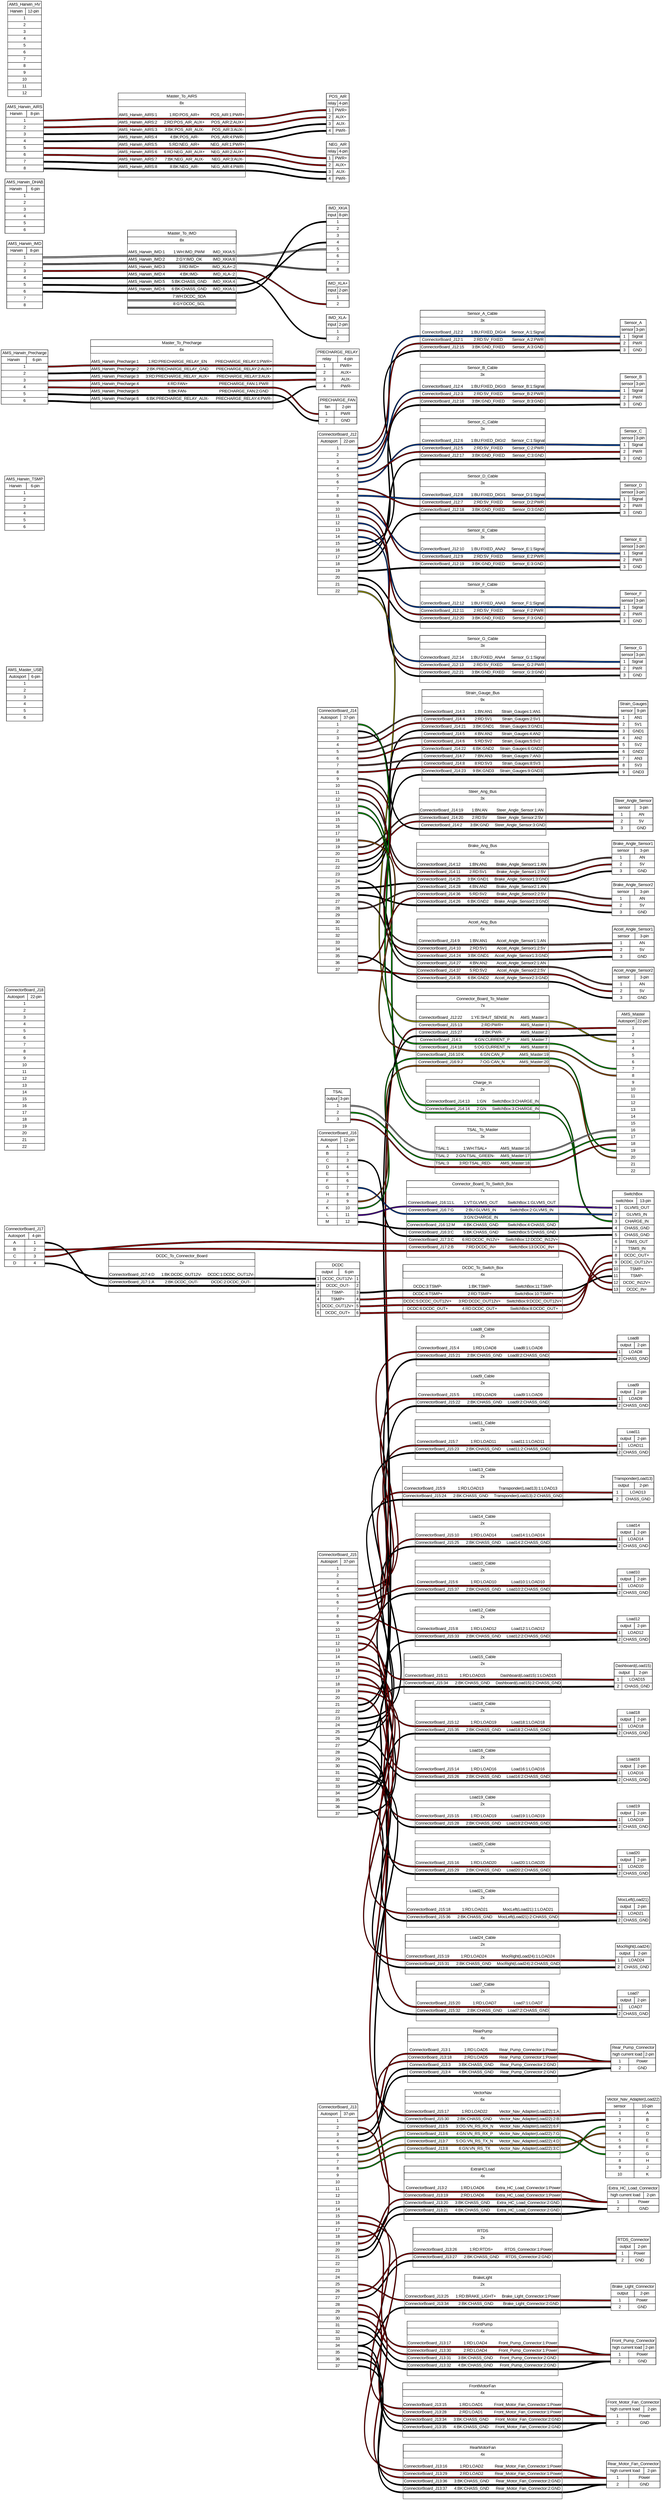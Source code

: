graph {
// Graph generated by WireViz 0.3.2
// https://github.com/formatc1702/WireViz
	graph [bgcolor="#FFFFFF" fontname=arial nodesep=0.33 rankdir=LR ranksep=2]
	node [fillcolor="#FFFFFF" fontname=arial height=0 margin=0 shape=none style=filled width=0]
	edge [fontname=arial style=bold]
	ConnectorBoard_J12 [label=<
<table border="0" cellspacing="0" cellpadding="0">
 <tr><td>
  <table border="0" cellspacing="0" cellpadding="3" cellborder="1"><tr>
   <td balign="left">ConnectorBoard_J12</td>
  </tr></table>
 </td></tr>
 <tr><td>
  <table border="0" cellspacing="0" cellpadding="3" cellborder="1"><tr>
   <td balign="left">Autosport</td>
   <td balign="left">22-pin</td>
  </tr></table>
 </td></tr>
 <tr><td>
  <table border="0" cellspacing="0" cellpadding="3" cellborder="1">
   <tr>
    <td port="p1r">1</td>
   </tr>
   <tr>
    <td port="p2r">2</td>
   </tr>
   <tr>
    <td port="p3r">3</td>
   </tr>
   <tr>
    <td port="p4r">4</td>
   </tr>
   <tr>
    <td port="p5r">5</td>
   </tr>
   <tr>
    <td port="p6r">6</td>
   </tr>
   <tr>
    <td port="p7r">7</td>
   </tr>
   <tr>
    <td port="p8r">8</td>
   </tr>
   <tr>
    <td port="p9r">9</td>
   </tr>
   <tr>
    <td port="p10r">10</td>
   </tr>
   <tr>
    <td port="p11r">11</td>
   </tr>
   <tr>
    <td port="p12r">12</td>
   </tr>
   <tr>
    <td port="p13r">13</td>
   </tr>
   <tr>
    <td port="p14r">14</td>
   </tr>
   <tr>
    <td port="p15r">15</td>
   </tr>
   <tr>
    <td port="p16r">16</td>
   </tr>
   <tr>
    <td port="p17r">17</td>
   </tr>
   <tr>
    <td port="p18r">18</td>
   </tr>
   <tr>
    <td port="p19r">19</td>
   </tr>
   <tr>
    <td port="p20r">20</td>
   </tr>
   <tr>
    <td port="p21r">21</td>
   </tr>
   <tr>
    <td port="p22r">22</td>
   </tr>
  </table>
 </td></tr>
</table>
> fillcolor="#FFFFFF" shape=box style=filled]
	ConnectorBoard_J13 [label=<
<table border="0" cellspacing="0" cellpadding="0">
 <tr><td>
  <table border="0" cellspacing="0" cellpadding="3" cellborder="1"><tr>
   <td balign="left">ConnectorBoard_J13</td>
  </tr></table>
 </td></tr>
 <tr><td>
  <table border="0" cellspacing="0" cellpadding="3" cellborder="1"><tr>
   <td balign="left">Autosport</td>
   <td balign="left">37-pin</td>
  </tr></table>
 </td></tr>
 <tr><td>
  <table border="0" cellspacing="0" cellpadding="3" cellborder="1">
   <tr>
    <td port="p1r">1</td>
   </tr>
   <tr>
    <td port="p2r">2</td>
   </tr>
   <tr>
    <td port="p3r">3</td>
   </tr>
   <tr>
    <td port="p4r">4</td>
   </tr>
   <tr>
    <td port="p5r">5</td>
   </tr>
   <tr>
    <td port="p6r">6</td>
   </tr>
   <tr>
    <td port="p7r">7</td>
   </tr>
   <tr>
    <td port="p8r">8</td>
   </tr>
   <tr>
    <td port="p9r">9</td>
   </tr>
   <tr>
    <td port="p10r">10</td>
   </tr>
   <tr>
    <td port="p11r">11</td>
   </tr>
   <tr>
    <td port="p12r">12</td>
   </tr>
   <tr>
    <td port="p13r">13</td>
   </tr>
   <tr>
    <td port="p14r">14</td>
   </tr>
   <tr>
    <td port="p15r">15</td>
   </tr>
   <tr>
    <td port="p16r">16</td>
   </tr>
   <tr>
    <td port="p17r">17</td>
   </tr>
   <tr>
    <td port="p18r">18</td>
   </tr>
   <tr>
    <td port="p19r">19</td>
   </tr>
   <tr>
    <td port="p20r">20</td>
   </tr>
   <tr>
    <td port="p21r">21</td>
   </tr>
   <tr>
    <td port="p22r">22</td>
   </tr>
   <tr>
    <td port="p23r">23</td>
   </tr>
   <tr>
    <td port="p24r">24</td>
   </tr>
   <tr>
    <td port="p25r">25</td>
   </tr>
   <tr>
    <td port="p26r">26</td>
   </tr>
   <tr>
    <td port="p27r">27</td>
   </tr>
   <tr>
    <td port="p28r">28</td>
   </tr>
   <tr>
    <td port="p29r">29</td>
   </tr>
   <tr>
    <td port="p30r">30</td>
   </tr>
   <tr>
    <td port="p31r">31</td>
   </tr>
   <tr>
    <td port="p32r">32</td>
   </tr>
   <tr>
    <td port="p33r">33</td>
   </tr>
   <tr>
    <td port="p34r">34</td>
   </tr>
   <tr>
    <td port="p35r">35</td>
   </tr>
   <tr>
    <td port="p36r">36</td>
   </tr>
   <tr>
    <td port="p37r">37</td>
   </tr>
  </table>
 </td></tr>
</table>
> fillcolor="#FFFFFF" shape=box style=filled]
	ConnectorBoard_J14 [label=<
<table border="0" cellspacing="0" cellpadding="0">
 <tr><td>
  <table border="0" cellspacing="0" cellpadding="3" cellborder="1"><tr>
   <td balign="left">ConnectorBoard_J14</td>
  </tr></table>
 </td></tr>
 <tr><td>
  <table border="0" cellspacing="0" cellpadding="3" cellborder="1"><tr>
   <td balign="left">Autosport</td>
   <td balign="left">37-pin</td>
  </tr></table>
 </td></tr>
 <tr><td>
  <table border="0" cellspacing="0" cellpadding="3" cellborder="1">
   <tr>
    <td port="p1r">1</td>
   </tr>
   <tr>
    <td port="p2r">2</td>
   </tr>
   <tr>
    <td port="p3r">3</td>
   </tr>
   <tr>
    <td port="p4r">4</td>
   </tr>
   <tr>
    <td port="p5r">5</td>
   </tr>
   <tr>
    <td port="p6r">6</td>
   </tr>
   <tr>
    <td port="p7r">7</td>
   </tr>
   <tr>
    <td port="p8r">8</td>
   </tr>
   <tr>
    <td port="p9r">9</td>
   </tr>
   <tr>
    <td port="p10r">10</td>
   </tr>
   <tr>
    <td port="p11r">11</td>
   </tr>
   <tr>
    <td port="p12r">12</td>
   </tr>
   <tr>
    <td port="p13r">13</td>
   </tr>
   <tr>
    <td port="p14r">14</td>
   </tr>
   <tr>
    <td port="p15r">15</td>
   </tr>
   <tr>
    <td port="p16r">16</td>
   </tr>
   <tr>
    <td port="p17r">17</td>
   </tr>
   <tr>
    <td port="p18r">18</td>
   </tr>
   <tr>
    <td port="p19r">19</td>
   </tr>
   <tr>
    <td port="p20r">20</td>
   </tr>
   <tr>
    <td port="p21r">21</td>
   </tr>
   <tr>
    <td port="p22r">22</td>
   </tr>
   <tr>
    <td port="p23r">23</td>
   </tr>
   <tr>
    <td port="p24r">24</td>
   </tr>
   <tr>
    <td port="p25r">25</td>
   </tr>
   <tr>
    <td port="p26r">26</td>
   </tr>
   <tr>
    <td port="p27r">27</td>
   </tr>
   <tr>
    <td port="p28r">28</td>
   </tr>
   <tr>
    <td port="p29r">29</td>
   </tr>
   <tr>
    <td port="p30r">30</td>
   </tr>
   <tr>
    <td port="p31r">31</td>
   </tr>
   <tr>
    <td port="p32r">32</td>
   </tr>
   <tr>
    <td port="p33r">33</td>
   </tr>
   <tr>
    <td port="p34r">34</td>
   </tr>
   <tr>
    <td port="p35r">35</td>
   </tr>
   <tr>
    <td port="p36r">36</td>
   </tr>
   <tr>
    <td port="p37r">37</td>
   </tr>
  </table>
 </td></tr>
</table>
> fillcolor="#FFFFFF" shape=box style=filled]
	ConnectorBoard_J15 [label=<
<table border="0" cellspacing="0" cellpadding="0">
 <tr><td>
  <table border="0" cellspacing="0" cellpadding="3" cellborder="1"><tr>
   <td balign="left">ConnectorBoard_J15</td>
  </tr></table>
 </td></tr>
 <tr><td>
  <table border="0" cellspacing="0" cellpadding="3" cellborder="1"><tr>
   <td balign="left">Autosport</td>
   <td balign="left">37-pin</td>
  </tr></table>
 </td></tr>
 <tr><td>
  <table border="0" cellspacing="0" cellpadding="3" cellborder="1">
   <tr>
    <td port="p1r">1</td>
   </tr>
   <tr>
    <td port="p2r">2</td>
   </tr>
   <tr>
    <td port="p3r">3</td>
   </tr>
   <tr>
    <td port="p4r">4</td>
   </tr>
   <tr>
    <td port="p5r">5</td>
   </tr>
   <tr>
    <td port="p6r">6</td>
   </tr>
   <tr>
    <td port="p7r">7</td>
   </tr>
   <tr>
    <td port="p8r">8</td>
   </tr>
   <tr>
    <td port="p9r">9</td>
   </tr>
   <tr>
    <td port="p10r">10</td>
   </tr>
   <tr>
    <td port="p11r">11</td>
   </tr>
   <tr>
    <td port="p12r">12</td>
   </tr>
   <tr>
    <td port="p13r">13</td>
   </tr>
   <tr>
    <td port="p14r">14</td>
   </tr>
   <tr>
    <td port="p15r">15</td>
   </tr>
   <tr>
    <td port="p16r">16</td>
   </tr>
   <tr>
    <td port="p17r">17</td>
   </tr>
   <tr>
    <td port="p18r">18</td>
   </tr>
   <tr>
    <td port="p19r">19</td>
   </tr>
   <tr>
    <td port="p20r">20</td>
   </tr>
   <tr>
    <td port="p21r">21</td>
   </tr>
   <tr>
    <td port="p22r">22</td>
   </tr>
   <tr>
    <td port="p23r">23</td>
   </tr>
   <tr>
    <td port="p24r">24</td>
   </tr>
   <tr>
    <td port="p25r">25</td>
   </tr>
   <tr>
    <td port="p26r">26</td>
   </tr>
   <tr>
    <td port="p27r">27</td>
   </tr>
   <tr>
    <td port="p28r">28</td>
   </tr>
   <tr>
    <td port="p29r">29</td>
   </tr>
   <tr>
    <td port="p30r">30</td>
   </tr>
   <tr>
    <td port="p31r">31</td>
   </tr>
   <tr>
    <td port="p32r">32</td>
   </tr>
   <tr>
    <td port="p33r">33</td>
   </tr>
   <tr>
    <td port="p34r">34</td>
   </tr>
   <tr>
    <td port="p35r">35</td>
   </tr>
   <tr>
    <td port="p36r">36</td>
   </tr>
   <tr>
    <td port="p37r">37</td>
   </tr>
  </table>
 </td></tr>
</table>
> fillcolor="#FFFFFF" shape=box style=filled]
	ConnectorBoard_J16 [label=<
<table border="0" cellspacing="0" cellpadding="0">
 <tr><td>
  <table border="0" cellspacing="0" cellpadding="3" cellborder="1"><tr>
   <td balign="left">ConnectorBoard_J16</td>
  </tr></table>
 </td></tr>
 <tr><td>
  <table border="0" cellspacing="0" cellpadding="3" cellborder="1"><tr>
   <td balign="left">Autosport</td>
   <td balign="left">12-pin</td>
  </tr></table>
 </td></tr>
 <tr><td>
  <table border="0" cellspacing="0" cellpadding="3" cellborder="1">
   <tr>
    <td>A</td>
    <td port="p1r">1</td>
   </tr>
   <tr>
    <td>B</td>
    <td port="p2r">2</td>
   </tr>
   <tr>
    <td>C</td>
    <td port="p3r">3</td>
   </tr>
   <tr>
    <td>D</td>
    <td port="p4r">4</td>
   </tr>
   <tr>
    <td>E</td>
    <td port="p5r">5</td>
   </tr>
   <tr>
    <td>F</td>
    <td port="p6r">6</td>
   </tr>
   <tr>
    <td>G</td>
    <td port="p7r">7</td>
   </tr>
   <tr>
    <td>H</td>
    <td port="p8r">8</td>
   </tr>
   <tr>
    <td>J</td>
    <td port="p9r">9</td>
   </tr>
   <tr>
    <td>K</td>
    <td port="p10r">10</td>
   </tr>
   <tr>
    <td>L</td>
    <td port="p11r">11</td>
   </tr>
   <tr>
    <td>M</td>
    <td port="p12r">12</td>
   </tr>
  </table>
 </td></tr>
</table>
> fillcolor="#FFFFFF" shape=box style=filled]
	ConnectorBoard_J17 [label=<
<table border="0" cellspacing="0" cellpadding="0">
 <tr><td>
  <table border="0" cellspacing="0" cellpadding="3" cellborder="1"><tr>
   <td balign="left">ConnectorBoard_J17</td>
  </tr></table>
 </td></tr>
 <tr><td>
  <table border="0" cellspacing="0" cellpadding="3" cellborder="1"><tr>
   <td balign="left">Autosport</td>
   <td balign="left">4-pin</td>
  </tr></table>
 </td></tr>
 <tr><td>
  <table border="0" cellspacing="0" cellpadding="3" cellborder="1">
   <tr>
    <td>A</td>
    <td port="p1r">1</td>
   </tr>
   <tr>
    <td>B</td>
    <td port="p2r">2</td>
   </tr>
   <tr>
    <td>C</td>
    <td port="p3r">3</td>
   </tr>
   <tr>
    <td>D</td>
    <td port="p4r">4</td>
   </tr>
  </table>
 </td></tr>
</table>
> fillcolor="#FFFFFF" shape=box style=filled]
	ConnectorBoard_J18 [label=<
<table border="0" cellspacing="0" cellpadding="0">
 <tr><td>
  <table border="0" cellspacing="0" cellpadding="3" cellborder="1"><tr>
   <td balign="left">ConnectorBoard_J18</td>
  </tr></table>
 </td></tr>
 <tr><td>
  <table border="0" cellspacing="0" cellpadding="3" cellborder="1"><tr>
   <td balign="left">Autosport</td>
   <td balign="left">22-pin</td>
  </tr></table>
 </td></tr>
 <tr><td>
  <table border="0" cellspacing="0" cellpadding="3" cellborder="1">
   <tr>
    <td port="p1l">1</td>
   </tr>
   <tr>
    <td port="p2l">2</td>
   </tr>
   <tr>
    <td port="p3l">3</td>
   </tr>
   <tr>
    <td port="p4l">4</td>
   </tr>
   <tr>
    <td port="p5l">5</td>
   </tr>
   <tr>
    <td port="p6l">6</td>
   </tr>
   <tr>
    <td port="p7l">7</td>
   </tr>
   <tr>
    <td port="p8l">8</td>
   </tr>
   <tr>
    <td port="p9l">9</td>
   </tr>
   <tr>
    <td port="p10l">10</td>
   </tr>
   <tr>
    <td port="p11l">11</td>
   </tr>
   <tr>
    <td port="p12l">12</td>
   </tr>
   <tr>
    <td port="p13l">13</td>
   </tr>
   <tr>
    <td port="p14l">14</td>
   </tr>
   <tr>
    <td port="p15l">15</td>
   </tr>
   <tr>
    <td port="p16l">16</td>
   </tr>
   <tr>
    <td port="p17l">17</td>
   </tr>
   <tr>
    <td port="p18l">18</td>
   </tr>
   <tr>
    <td port="p19l">19</td>
   </tr>
   <tr>
    <td port="p20l">20</td>
   </tr>
   <tr>
    <td port="p21l">21</td>
   </tr>
   <tr>
    <td port="p22l">22</td>
   </tr>
  </table>
 </td></tr>
</table>
> fillcolor="#FFFFFF" shape=box style=filled]
	Sensor_A [label=<
<table border="0" cellspacing="0" cellpadding="0">
 <tr><td>
  <table border="0" cellspacing="0" cellpadding="3" cellborder="1"><tr>
   <td balign="left">Sensor_A</td>
  </tr></table>
 </td></tr>
 <tr><td>
  <table border="0" cellspacing="0" cellpadding="3" cellborder="1"><tr>
   <td balign="left">sensor</td>
   <td balign="left">3-pin</td>
  </tr></table>
 </td></tr>
 <tr><td>
  <table border="0" cellspacing="0" cellpadding="3" cellborder="1">
   <tr>
    <td port="p1l">1</td>
    <td>Signal</td>
   </tr>
   <tr>
    <td port="p2l">2</td>
    <td>PWR</td>
   </tr>
   <tr>
    <td port="p3l">3</td>
    <td>GND</td>
   </tr>
  </table>
 </td></tr>
</table>
> fillcolor="#FFFFFF" shape=box style=filled]
	Sensor_B [label=<
<table border="0" cellspacing="0" cellpadding="0">
 <tr><td>
  <table border="0" cellspacing="0" cellpadding="3" cellborder="1"><tr>
   <td balign="left">Sensor_B</td>
  </tr></table>
 </td></tr>
 <tr><td>
  <table border="0" cellspacing="0" cellpadding="3" cellborder="1"><tr>
   <td balign="left">sensor</td>
   <td balign="left">3-pin</td>
  </tr></table>
 </td></tr>
 <tr><td>
  <table border="0" cellspacing="0" cellpadding="3" cellborder="1">
   <tr>
    <td port="p1l">1</td>
    <td>Signal</td>
   </tr>
   <tr>
    <td port="p2l">2</td>
    <td>PWR</td>
   </tr>
   <tr>
    <td port="p3l">3</td>
    <td>GND</td>
   </tr>
  </table>
 </td></tr>
</table>
> fillcolor="#FFFFFF" shape=box style=filled]
	Sensor_C [label=<
<table border="0" cellspacing="0" cellpadding="0">
 <tr><td>
  <table border="0" cellspacing="0" cellpadding="3" cellborder="1"><tr>
   <td balign="left">Sensor_C</td>
  </tr></table>
 </td></tr>
 <tr><td>
  <table border="0" cellspacing="0" cellpadding="3" cellborder="1"><tr>
   <td balign="left">sensor</td>
   <td balign="left">3-pin</td>
  </tr></table>
 </td></tr>
 <tr><td>
  <table border="0" cellspacing="0" cellpadding="3" cellborder="1">
   <tr>
    <td port="p1l">1</td>
    <td>Signal</td>
   </tr>
   <tr>
    <td port="p2l">2</td>
    <td>PWR</td>
   </tr>
   <tr>
    <td port="p3l">3</td>
    <td>GND</td>
   </tr>
  </table>
 </td></tr>
</table>
> fillcolor="#FFFFFF" shape=box style=filled]
	Sensor_D [label=<
<table border="0" cellspacing="0" cellpadding="0">
 <tr><td>
  <table border="0" cellspacing="0" cellpadding="3" cellborder="1"><tr>
   <td balign="left">Sensor_D</td>
  </tr></table>
 </td></tr>
 <tr><td>
  <table border="0" cellspacing="0" cellpadding="3" cellborder="1"><tr>
   <td balign="left">sensor</td>
   <td balign="left">3-pin</td>
  </tr></table>
 </td></tr>
 <tr><td>
  <table border="0" cellspacing="0" cellpadding="3" cellborder="1">
   <tr>
    <td port="p1l">1</td>
    <td>Signal</td>
   </tr>
   <tr>
    <td port="p2l">2</td>
    <td>PWR</td>
   </tr>
   <tr>
    <td port="p3l">3</td>
    <td>GND</td>
   </tr>
  </table>
 </td></tr>
</table>
> fillcolor="#FFFFFF" shape=box style=filled]
	Sensor_E [label=<
<table border="0" cellspacing="0" cellpadding="0">
 <tr><td>
  <table border="0" cellspacing="0" cellpadding="3" cellborder="1"><tr>
   <td balign="left">Sensor_E</td>
  </tr></table>
 </td></tr>
 <tr><td>
  <table border="0" cellspacing="0" cellpadding="3" cellborder="1"><tr>
   <td balign="left">sensor</td>
   <td balign="left">3-pin</td>
  </tr></table>
 </td></tr>
 <tr><td>
  <table border="0" cellspacing="0" cellpadding="3" cellborder="1">
   <tr>
    <td port="p1l">1</td>
    <td>Signal</td>
   </tr>
   <tr>
    <td port="p2l">2</td>
    <td>PWR</td>
   </tr>
   <tr>
    <td port="p3l">3</td>
    <td>GND</td>
   </tr>
  </table>
 </td></tr>
</table>
> fillcolor="#FFFFFF" shape=box style=filled]
	Sensor_F [label=<
<table border="0" cellspacing="0" cellpadding="0">
 <tr><td>
  <table border="0" cellspacing="0" cellpadding="3" cellborder="1"><tr>
   <td balign="left">Sensor_F</td>
  </tr></table>
 </td></tr>
 <tr><td>
  <table border="0" cellspacing="0" cellpadding="3" cellborder="1"><tr>
   <td balign="left">sensor</td>
   <td balign="left">3-pin</td>
  </tr></table>
 </td></tr>
 <tr><td>
  <table border="0" cellspacing="0" cellpadding="3" cellborder="1">
   <tr>
    <td port="p1l">1</td>
    <td>Signal</td>
   </tr>
   <tr>
    <td port="p2l">2</td>
    <td>PWR</td>
   </tr>
   <tr>
    <td port="p3l">3</td>
    <td>GND</td>
   </tr>
  </table>
 </td></tr>
</table>
> fillcolor="#FFFFFF" shape=box style=filled]
	Sensor_G [label=<
<table border="0" cellspacing="0" cellpadding="0">
 <tr><td>
  <table border="0" cellspacing="0" cellpadding="3" cellborder="1"><tr>
   <td balign="left">Sensor_G</td>
  </tr></table>
 </td></tr>
 <tr><td>
  <table border="0" cellspacing="0" cellpadding="3" cellborder="1"><tr>
   <td balign="left">sensor</td>
   <td balign="left">3-pin</td>
  </tr></table>
 </td></tr>
 <tr><td>
  <table border="0" cellspacing="0" cellpadding="3" cellborder="1">
   <tr>
    <td port="p1l">1</td>
    <td>Signal</td>
   </tr>
   <tr>
    <td port="p2l">2</td>
    <td>PWR</td>
   </tr>
   <tr>
    <td port="p3l">3</td>
    <td>GND</td>
   </tr>
  </table>
 </td></tr>
</table>
> fillcolor="#FFFFFF" shape=box style=filled]
	Brake_Light_Connector [label=<
<table border="0" cellspacing="0" cellpadding="0">
 <tr><td>
  <table border="0" cellspacing="0" cellpadding="3" cellborder="1"><tr>
   <td balign="left">Brake_Light_Connector</td>
  </tr></table>
 </td></tr>
 <tr><td>
  <table border="0" cellspacing="0" cellpadding="3" cellborder="1"><tr>
   <td balign="left">output</td>
   <td balign="left">2-pin</td>
  </tr></table>
 </td></tr>
 <tr><td>
  <table border="0" cellspacing="0" cellpadding="3" cellborder="1">
   <tr>
    <td port="p1l">1</td>
    <td>Power</td>
   </tr>
   <tr>
    <td port="p2l">2</td>
    <td>GND</td>
   </tr>
  </table>
 </td></tr>
</table>
> fillcolor="#FFFFFF" shape=box style=filled]
	RTDS_Connector [label=<
<table border="0" cellspacing="0" cellpadding="0">
 <tr><td>
  <table border="0" cellspacing="0" cellpadding="3" cellborder="1"><tr>
   <td balign="left">RTDS_Connector</td>
  </tr></table>
 </td></tr>
 <tr><td>
  <table border="0" cellspacing="0" cellpadding="3" cellborder="1"><tr>
   <td balign="left">output</td>
   <td balign="left">2-pin</td>
  </tr></table>
 </td></tr>
 <tr><td>
  <table border="0" cellspacing="0" cellpadding="3" cellborder="1">
   <tr>
    <td port="p1l">1</td>
    <td>Power</td>
   </tr>
   <tr>
    <td port="p2l">2</td>
    <td>GND</td>
   </tr>
  </table>
 </td></tr>
</table>
> fillcolor="#FFFFFF" shape=box style=filled]
	Front_Motor_Fan_Connector [label=<
<table border="0" cellspacing="0" cellpadding="0">
 <tr><td>
  <table border="0" cellspacing="0" cellpadding="3" cellborder="1"><tr>
   <td balign="left">Front_Motor_Fan_Connector</td>
  </tr></table>
 </td></tr>
 <tr><td>
  <table border="0" cellspacing="0" cellpadding="3" cellborder="1"><tr>
   <td balign="left">high current load</td>
   <td balign="left">2-pin</td>
  </tr></table>
 </td></tr>
 <tr><td>
  <table border="0" cellspacing="0" cellpadding="3" cellborder="1">
   <tr>
    <td port="p1l">1</td>
    <td>Power</td>
   </tr>
   <tr>
    <td port="p2l">2</td>
    <td>GND</td>
   </tr>
  </table>
 </td></tr>
</table>
> fillcolor="#FFFFFF" shape=box style=filled]
	Rear_Motor_Fan_Connector [label=<
<table border="0" cellspacing="0" cellpadding="0">
 <tr><td>
  <table border="0" cellspacing="0" cellpadding="3" cellborder="1"><tr>
   <td balign="left">Rear_Motor_Fan_Connector</td>
  </tr></table>
 </td></tr>
 <tr><td>
  <table border="0" cellspacing="0" cellpadding="3" cellborder="1"><tr>
   <td balign="left">high current load</td>
   <td balign="left">2-pin</td>
  </tr></table>
 </td></tr>
 <tr><td>
  <table border="0" cellspacing="0" cellpadding="3" cellborder="1">
   <tr>
    <td port="p1l">1</td>
    <td>Power</td>
   </tr>
   <tr>
    <td port="p2l">2</td>
    <td>GND</td>
   </tr>
  </table>
 </td></tr>
</table>
> fillcolor="#FFFFFF" shape=box style=filled]
	Front_Pump_Connector [label=<
<table border="0" cellspacing="0" cellpadding="0">
 <tr><td>
  <table border="0" cellspacing="0" cellpadding="3" cellborder="1"><tr>
   <td balign="left">Front_Pump_Connector</td>
  </tr></table>
 </td></tr>
 <tr><td>
  <table border="0" cellspacing="0" cellpadding="3" cellborder="1"><tr>
   <td balign="left">high current load</td>
   <td balign="left">2-pin</td>
  </tr></table>
 </td></tr>
 <tr><td>
  <table border="0" cellspacing="0" cellpadding="3" cellborder="1">
   <tr>
    <td port="p1l">1</td>
    <td>Power</td>
   </tr>
   <tr>
    <td port="p2l">2</td>
    <td>GND</td>
   </tr>
  </table>
 </td></tr>
</table>
> fillcolor="#FFFFFF" shape=box style=filled]
	Rear_Pump_Connector [label=<
<table border="0" cellspacing="0" cellpadding="0">
 <tr><td>
  <table border="0" cellspacing="0" cellpadding="3" cellborder="1"><tr>
   <td balign="left">Rear_Pump_Connector</td>
  </tr></table>
 </td></tr>
 <tr><td>
  <table border="0" cellspacing="0" cellpadding="3" cellborder="1"><tr>
   <td balign="left">high current load</td>
   <td balign="left">2-pin</td>
  </tr></table>
 </td></tr>
 <tr><td>
  <table border="0" cellspacing="0" cellpadding="3" cellborder="1">
   <tr>
    <td port="p1l">1</td>
    <td>Power</td>
   </tr>
   <tr>
    <td port="p2l">2</td>
    <td>GND</td>
   </tr>
  </table>
 </td></tr>
</table>
> fillcolor="#FFFFFF" shape=box style=filled]
	Extra_HC_Load_Connector [label=<
<table border="0" cellspacing="0" cellpadding="0">
 <tr><td>
  <table border="0" cellspacing="0" cellpadding="3" cellborder="1"><tr>
   <td balign="left">Extra_HC_Load_Connector</td>
  </tr></table>
 </td></tr>
 <tr><td>
  <table border="0" cellspacing="0" cellpadding="3" cellborder="1"><tr>
   <td balign="left">high current load</td>
   <td balign="left">2-pin</td>
  </tr></table>
 </td></tr>
 <tr><td>
  <table border="0" cellspacing="0" cellpadding="3" cellborder="1">
   <tr>
    <td port="p1l">1</td>
    <td>Power</td>
   </tr>
   <tr>
    <td port="p2l">2</td>
    <td>GND</td>
   </tr>
  </table>
 </td></tr>
</table>
> fillcolor="#FFFFFF" shape=box style=filled]
	"Vector_Nav_Adapter(Load22)" [label=<
<table border="0" cellspacing="0" cellpadding="0">
 <tr><td>
  <table border="0" cellspacing="0" cellpadding="3" cellborder="1"><tr>
   <td balign="left">Vector_Nav_Adapter(Load22)</td>
  </tr></table>
 </td></tr>
 <tr><td>
  <table border="0" cellspacing="0" cellpadding="3" cellborder="1"><tr>
   <td balign="left">sensor</td>
   <td balign="left">10-pin</td>
  </tr></table>
 </td></tr>
 <tr><td>
  <table border="0" cellspacing="0" cellpadding="3" cellborder="1">
   <tr>
    <td port="p1l">1</td>
    <td>A</td>
   </tr>
   <tr>
    <td port="p2l">2</td>
    <td>B</td>
   </tr>
   <tr>
    <td port="p3l">3</td>
    <td>C</td>
   </tr>
   <tr>
    <td port="p4l">4</td>
    <td>D</td>
   </tr>
   <tr>
    <td port="p5l">5</td>
    <td>E</td>
   </tr>
   <tr>
    <td port="p6l">6</td>
    <td>F</td>
   </tr>
   <tr>
    <td port="p7l">7</td>
    <td>G</td>
   </tr>
   <tr>
    <td port="p8l">8</td>
    <td>H</td>
   </tr>
   <tr>
    <td port="p9l">9</td>
    <td>J</td>
   </tr>
   <tr>
    <td port="p10l">10</td>
    <td>K</td>
   </tr>
  </table>
 </td></tr>
</table>
> fillcolor="#FFFFFF" shape=box style=filled]
	Strain_Gauges [label=<
<table border="0" cellspacing="0" cellpadding="0">
 <tr><td>
  <table border="0" cellspacing="0" cellpadding="3" cellborder="1"><tr>
   <td balign="left">Strain_Gauges</td>
  </tr></table>
 </td></tr>
 <tr><td>
  <table border="0" cellspacing="0" cellpadding="3" cellborder="1"><tr>
   <td balign="left">sensor</td>
   <td balign="left">9-pin</td>
  </tr></table>
 </td></tr>
 <tr><td>
  <table border="0" cellspacing="0" cellpadding="3" cellborder="1">
   <tr>
    <td port="p1l">1</td>
    <td>AN1</td>
   </tr>
   <tr>
    <td port="p2l">2</td>
    <td>5V1</td>
   </tr>
   <tr>
    <td port="p3l">3</td>
    <td>GND1</td>
   </tr>
   <tr>
    <td port="p4l">4</td>
    <td>AN2</td>
   </tr>
   <tr>
    <td port="p5l">5</td>
    <td>5V2</td>
   </tr>
   <tr>
    <td port="p6l">6</td>
    <td>GND2</td>
   </tr>
   <tr>
    <td port="p7l">7</td>
    <td>AN3</td>
   </tr>
   <tr>
    <td port="p8l">8</td>
    <td>5V3</td>
   </tr>
   <tr>
    <td port="p9l">9</td>
    <td>GND3</td>
   </tr>
  </table>
 </td></tr>
</table>
> fillcolor="#FFFFFF" shape=box style=filled]
	Steer_Angle_Sensor [label=<
<table border="0" cellspacing="0" cellpadding="0">
 <tr><td>
  <table border="0" cellspacing="0" cellpadding="3" cellborder="1"><tr>
   <td balign="left">Steer_Angle_Sensor</td>
  </tr></table>
 </td></tr>
 <tr><td>
  <table border="0" cellspacing="0" cellpadding="3" cellborder="1"><tr>
   <td balign="left">sensor</td>
   <td balign="left">3-pin</td>
  </tr></table>
 </td></tr>
 <tr><td>
  <table border="0" cellspacing="0" cellpadding="3" cellborder="1">
   <tr>
    <td port="p1l">1</td>
    <td>AN</td>
   </tr>
   <tr>
    <td port="p2l">2</td>
    <td>5V</td>
   </tr>
   <tr>
    <td port="p3l">3</td>
    <td>GND</td>
   </tr>
  </table>
 </td></tr>
</table>
> fillcolor="#FFFFFF" shape=box style=filled]
	Brake_Angle_Sensor1 [label=<
<table border="0" cellspacing="0" cellpadding="0">
 <tr><td>
  <table border="0" cellspacing="0" cellpadding="3" cellborder="1"><tr>
   <td balign="left">Brake_Angle_Sensor1</td>
  </tr></table>
 </td></tr>
 <tr><td>
  <table border="0" cellspacing="0" cellpadding="3" cellborder="1"><tr>
   <td balign="left">sensor</td>
   <td balign="left">3-pin</td>
  </tr></table>
 </td></tr>
 <tr><td>
  <table border="0" cellspacing="0" cellpadding="3" cellborder="1">
   <tr>
    <td port="p1l">1</td>
    <td>AN</td>
   </tr>
   <tr>
    <td port="p2l">2</td>
    <td>5V</td>
   </tr>
   <tr>
    <td port="p3l">3</td>
    <td>GND</td>
   </tr>
  </table>
 </td></tr>
</table>
> fillcolor="#FFFFFF" shape=box style=filled]
	Brake_Angle_Sensor2 [label=<
<table border="0" cellspacing="0" cellpadding="0">
 <tr><td>
  <table border="0" cellspacing="0" cellpadding="3" cellborder="1"><tr>
   <td balign="left">Brake_Angle_Sensor2</td>
  </tr></table>
 </td></tr>
 <tr><td>
  <table border="0" cellspacing="0" cellpadding="3" cellborder="1"><tr>
   <td balign="left">sensor</td>
   <td balign="left">3-pin</td>
  </tr></table>
 </td></tr>
 <tr><td>
  <table border="0" cellspacing="0" cellpadding="3" cellborder="1">
   <tr>
    <td port="p1l">1</td>
    <td>AN</td>
   </tr>
   <tr>
    <td port="p2l">2</td>
    <td>5V</td>
   </tr>
   <tr>
    <td port="p3l">3</td>
    <td>GND</td>
   </tr>
  </table>
 </td></tr>
</table>
> fillcolor="#FFFFFF" shape=box style=filled]
	Accel_Angle_Sensor1 [label=<
<table border="0" cellspacing="0" cellpadding="0">
 <tr><td>
  <table border="0" cellspacing="0" cellpadding="3" cellborder="1"><tr>
   <td balign="left">Accel_Angle_Sensor1</td>
  </tr></table>
 </td></tr>
 <tr><td>
  <table border="0" cellspacing="0" cellpadding="3" cellborder="1"><tr>
   <td balign="left">sensor</td>
   <td balign="left">3-pin</td>
  </tr></table>
 </td></tr>
 <tr><td>
  <table border="0" cellspacing="0" cellpadding="3" cellborder="1">
   <tr>
    <td port="p1l">1</td>
    <td>AN</td>
   </tr>
   <tr>
    <td port="p2l">2</td>
    <td>5V</td>
   </tr>
   <tr>
    <td port="p3l">3</td>
    <td>GND</td>
   </tr>
  </table>
 </td></tr>
</table>
> fillcolor="#FFFFFF" shape=box style=filled]
	Accel_Angle_Sensor2 [label=<
<table border="0" cellspacing="0" cellpadding="0">
 <tr><td>
  <table border="0" cellspacing="0" cellpadding="3" cellborder="1"><tr>
   <td balign="left">Accel_Angle_Sensor2</td>
  </tr></table>
 </td></tr>
 <tr><td>
  <table border="0" cellspacing="0" cellpadding="3" cellborder="1"><tr>
   <td balign="left">sensor</td>
   <td balign="left">3-pin</td>
  </tr></table>
 </td></tr>
 <tr><td>
  <table border="0" cellspacing="0" cellpadding="3" cellborder="1">
   <tr>
    <td port="p1l">1</td>
    <td>AN</td>
   </tr>
   <tr>
    <td port="p2l">2</td>
    <td>5V</td>
   </tr>
   <tr>
    <td port="p3l">3</td>
    <td>GND</td>
   </tr>
  </table>
 </td></tr>
</table>
> fillcolor="#FFFFFF" shape=box style=filled]
	Load7 [label=<
<table border="0" cellspacing="0" cellpadding="0">
 <tr><td>
  <table border="0" cellspacing="0" cellpadding="3" cellborder="1"><tr>
   <td balign="left">Load7</td>
  </tr></table>
 </td></tr>
 <tr><td>
  <table border="0" cellspacing="0" cellpadding="3" cellborder="1"><tr>
   <td balign="left">output</td>
   <td balign="left">2-pin</td>
  </tr></table>
 </td></tr>
 <tr><td>
  <table border="0" cellspacing="0" cellpadding="3" cellborder="1">
   <tr>
    <td port="p1l">1</td>
    <td>LOAD7</td>
   </tr>
   <tr>
    <td port="p2l">2</td>
    <td>CHASS_GND</td>
   </tr>
  </table>
 </td></tr>
</table>
> fillcolor="#FFFFFF" shape=box style=filled]
	Load8 [label=<
<table border="0" cellspacing="0" cellpadding="0">
 <tr><td>
  <table border="0" cellspacing="0" cellpadding="3" cellborder="1"><tr>
   <td balign="left">Load8</td>
  </tr></table>
 </td></tr>
 <tr><td>
  <table border="0" cellspacing="0" cellpadding="3" cellborder="1"><tr>
   <td balign="left">output</td>
   <td balign="left">2-pin</td>
  </tr></table>
 </td></tr>
 <tr><td>
  <table border="0" cellspacing="0" cellpadding="3" cellborder="1">
   <tr>
    <td port="p1l">1</td>
    <td>LOAD8</td>
   </tr>
   <tr>
    <td port="p2l">2</td>
    <td>CHASS_GND</td>
   </tr>
  </table>
 </td></tr>
</table>
> fillcolor="#FFFFFF" shape=box style=filled]
	Load9 [label=<
<table border="0" cellspacing="0" cellpadding="0">
 <tr><td>
  <table border="0" cellspacing="0" cellpadding="3" cellborder="1"><tr>
   <td balign="left">Load9</td>
  </tr></table>
 </td></tr>
 <tr><td>
  <table border="0" cellspacing="0" cellpadding="3" cellborder="1"><tr>
   <td balign="left">output</td>
   <td balign="left">2-pin</td>
  </tr></table>
 </td></tr>
 <tr><td>
  <table border="0" cellspacing="0" cellpadding="3" cellborder="1">
   <tr>
    <td port="p1l">1</td>
    <td>LOAD9</td>
   </tr>
   <tr>
    <td port="p2l">2</td>
    <td>CHASS_GND</td>
   </tr>
  </table>
 </td></tr>
</table>
> fillcolor="#FFFFFF" shape=box style=filled]
	Load10 [label=<
<table border="0" cellspacing="0" cellpadding="0">
 <tr><td>
  <table border="0" cellspacing="0" cellpadding="3" cellborder="1"><tr>
   <td balign="left">Load10</td>
  </tr></table>
 </td></tr>
 <tr><td>
  <table border="0" cellspacing="0" cellpadding="3" cellborder="1"><tr>
   <td balign="left">output</td>
   <td balign="left">2-pin</td>
  </tr></table>
 </td></tr>
 <tr><td>
  <table border="0" cellspacing="0" cellpadding="3" cellborder="1">
   <tr>
    <td port="p1l">1</td>
    <td>LOAD10</td>
   </tr>
   <tr>
    <td port="p2l">2</td>
    <td>CHASS_GND</td>
   </tr>
  </table>
 </td></tr>
</table>
> fillcolor="#FFFFFF" shape=box style=filled]
	Load11 [label=<
<table border="0" cellspacing="0" cellpadding="0">
 <tr><td>
  <table border="0" cellspacing="0" cellpadding="3" cellborder="1"><tr>
   <td balign="left">Load11</td>
  </tr></table>
 </td></tr>
 <tr><td>
  <table border="0" cellspacing="0" cellpadding="3" cellborder="1"><tr>
   <td balign="left">output</td>
   <td balign="left">2-pin</td>
  </tr></table>
 </td></tr>
 <tr><td>
  <table border="0" cellspacing="0" cellpadding="3" cellborder="1">
   <tr>
    <td port="p1l">1</td>
    <td>LOAD11</td>
   </tr>
   <tr>
    <td port="p2l">2</td>
    <td>CHASS_GND</td>
   </tr>
  </table>
 </td></tr>
</table>
> fillcolor="#FFFFFF" shape=box style=filled]
	Load12 [label=<
<table border="0" cellspacing="0" cellpadding="0">
 <tr><td>
  <table border="0" cellspacing="0" cellpadding="3" cellborder="1"><tr>
   <td balign="left">Load12</td>
  </tr></table>
 </td></tr>
 <tr><td>
  <table border="0" cellspacing="0" cellpadding="3" cellborder="1"><tr>
   <td balign="left">output</td>
   <td balign="left">2-pin</td>
  </tr></table>
 </td></tr>
 <tr><td>
  <table border="0" cellspacing="0" cellpadding="3" cellborder="1">
   <tr>
    <td port="p1l">1</td>
    <td>LOAD12</td>
   </tr>
   <tr>
    <td port="p2l">2</td>
    <td>CHASS_GND</td>
   </tr>
  </table>
 </td></tr>
</table>
> fillcolor="#FFFFFF" shape=box style=filled]
	"Transponder(Load13)" [label=<
<table border="0" cellspacing="0" cellpadding="0">
 <tr><td>
  <table border="0" cellspacing="0" cellpadding="3" cellborder="1"><tr>
   <td balign="left">Transponder(Load13)</td>
  </tr></table>
 </td></tr>
 <tr><td>
  <table border="0" cellspacing="0" cellpadding="3" cellborder="1"><tr>
   <td balign="left">output</td>
   <td balign="left">2-pin</td>
  </tr></table>
 </td></tr>
 <tr><td>
  <table border="0" cellspacing="0" cellpadding="3" cellborder="1">
   <tr>
    <td port="p1l">1</td>
    <td>LOAD13</td>
   </tr>
   <tr>
    <td port="p2l">2</td>
    <td>CHASS_GND</td>
   </tr>
  </table>
 </td></tr>
</table>
> fillcolor="#FFFFFF" shape=box style=filled]
	Load14 [label=<
<table border="0" cellspacing="0" cellpadding="0">
 <tr><td>
  <table border="0" cellspacing="0" cellpadding="3" cellborder="1"><tr>
   <td balign="left">Load14</td>
  </tr></table>
 </td></tr>
 <tr><td>
  <table border="0" cellspacing="0" cellpadding="3" cellborder="1"><tr>
   <td balign="left">output</td>
   <td balign="left">2-pin</td>
  </tr></table>
 </td></tr>
 <tr><td>
  <table border="0" cellspacing="0" cellpadding="3" cellborder="1">
   <tr>
    <td port="p1l">1</td>
    <td>LOAD14</td>
   </tr>
   <tr>
    <td port="p2l">2</td>
    <td>CHASS_GND</td>
   </tr>
  </table>
 </td></tr>
</table>
> fillcolor="#FFFFFF" shape=box style=filled]
	"Dashboard(Load15)" [label=<
<table border="0" cellspacing="0" cellpadding="0">
 <tr><td>
  <table border="0" cellspacing="0" cellpadding="3" cellborder="1"><tr>
   <td balign="left">Dashboard(Load15)</td>
  </tr></table>
 </td></tr>
 <tr><td>
  <table border="0" cellspacing="0" cellpadding="3" cellborder="1"><tr>
   <td balign="left">output</td>
   <td balign="left">2-pin</td>
  </tr></table>
 </td></tr>
 <tr><td>
  <table border="0" cellspacing="0" cellpadding="3" cellborder="1">
   <tr>
    <td port="p1l">1</td>
    <td>LOAD15</td>
   </tr>
   <tr>
    <td port="p2l">2</td>
    <td>CHASS_GND</td>
   </tr>
  </table>
 </td></tr>
</table>
> fillcolor="#FFFFFF" shape=box style=filled]
	Load16 [label=<
<table border="0" cellspacing="0" cellpadding="0">
 <tr><td>
  <table border="0" cellspacing="0" cellpadding="3" cellborder="1"><tr>
   <td balign="left">Load16</td>
  </tr></table>
 </td></tr>
 <tr><td>
  <table border="0" cellspacing="0" cellpadding="3" cellborder="1"><tr>
   <td balign="left">output</td>
   <td balign="left">2-pin</td>
  </tr></table>
 </td></tr>
 <tr><td>
  <table border="0" cellspacing="0" cellpadding="3" cellborder="1">
   <tr>
    <td port="p1l">1</td>
    <td>LOAD16</td>
   </tr>
   <tr>
    <td port="p2l">2</td>
    <td>CHASS_GND</td>
   </tr>
  </table>
 </td></tr>
</table>
> fillcolor="#FFFFFF" shape=box style=filled]
	Load18 [label=<
<table border="0" cellspacing="0" cellpadding="0">
 <tr><td>
  <table border="0" cellspacing="0" cellpadding="3" cellborder="1"><tr>
   <td balign="left">Load18</td>
  </tr></table>
 </td></tr>
 <tr><td>
  <table border="0" cellspacing="0" cellpadding="3" cellborder="1"><tr>
   <td balign="left">output</td>
   <td balign="left">2-pin</td>
  </tr></table>
 </td></tr>
 <tr><td>
  <table border="0" cellspacing="0" cellpadding="3" cellborder="1">
   <tr>
    <td port="p1l">1</td>
    <td>LOAD18</td>
   </tr>
   <tr>
    <td port="p2l">2</td>
    <td>CHASS_GND</td>
   </tr>
  </table>
 </td></tr>
</table>
> fillcolor="#FFFFFF" shape=box style=filled]
	Load19 [label=<
<table border="0" cellspacing="0" cellpadding="0">
 <tr><td>
  <table border="0" cellspacing="0" cellpadding="3" cellborder="1"><tr>
   <td balign="left">Load19</td>
  </tr></table>
 </td></tr>
 <tr><td>
  <table border="0" cellspacing="0" cellpadding="3" cellborder="1"><tr>
   <td balign="left">output</td>
   <td balign="left">2-pin</td>
  </tr></table>
 </td></tr>
 <tr><td>
  <table border="0" cellspacing="0" cellpadding="3" cellborder="1">
   <tr>
    <td port="p1l">1</td>
    <td>LOAD19</td>
   </tr>
   <tr>
    <td port="p2l">2</td>
    <td>CHASS_GND</td>
   </tr>
  </table>
 </td></tr>
</table>
> fillcolor="#FFFFFF" shape=box style=filled]
	Load20 [label=<
<table border="0" cellspacing="0" cellpadding="0">
 <tr><td>
  <table border="0" cellspacing="0" cellpadding="3" cellborder="1"><tr>
   <td balign="left">Load20</td>
  </tr></table>
 </td></tr>
 <tr><td>
  <table border="0" cellspacing="0" cellpadding="3" cellborder="1"><tr>
   <td balign="left">output</td>
   <td balign="left">2-pin</td>
  </tr></table>
 </td></tr>
 <tr><td>
  <table border="0" cellspacing="0" cellpadding="3" cellborder="1">
   <tr>
    <td port="p1l">1</td>
    <td>LOAD20</td>
   </tr>
   <tr>
    <td port="p2l">2</td>
    <td>CHASS_GND</td>
   </tr>
  </table>
 </td></tr>
</table>
> fillcolor="#FFFFFF" shape=box style=filled]
	"MocLeft(Load21)" [label=<
<table border="0" cellspacing="0" cellpadding="0">
 <tr><td>
  <table border="0" cellspacing="0" cellpadding="3" cellborder="1"><tr>
   <td balign="left">MocLeft(Load21)</td>
  </tr></table>
 </td></tr>
 <tr><td>
  <table border="0" cellspacing="0" cellpadding="3" cellborder="1"><tr>
   <td balign="left">output</td>
   <td balign="left">2-pin</td>
  </tr></table>
 </td></tr>
 <tr><td>
  <table border="0" cellspacing="0" cellpadding="3" cellborder="1">
   <tr>
    <td port="p1l">1</td>
    <td>LOAD21</td>
   </tr>
   <tr>
    <td port="p2l">2</td>
    <td>CHASS_GND</td>
   </tr>
  </table>
 </td></tr>
</table>
> fillcolor="#FFFFFF" shape=box style=filled]
	"MocRight(Load24)" [label=<
<table border="0" cellspacing="0" cellpadding="0">
 <tr><td>
  <table border="0" cellspacing="0" cellpadding="3" cellborder="1"><tr>
   <td balign="left">MocRight(Load24)</td>
  </tr></table>
 </td></tr>
 <tr><td>
  <table border="0" cellspacing="0" cellpadding="3" cellborder="1"><tr>
   <td balign="left">output</td>
   <td balign="left">2-pin</td>
  </tr></table>
 </td></tr>
 <tr><td>
  <table border="0" cellspacing="0" cellpadding="3" cellborder="1">
   <tr>
    <td port="p1l">1</td>
    <td>LOAD24</td>
   </tr>
   <tr>
    <td port="p2l">2</td>
    <td>CHASS_GND</td>
   </tr>
  </table>
 </td></tr>
</table>
> fillcolor="#FFFFFF" shape=box style=filled]
	SwitchBox [label=<
<table border="0" cellspacing="0" cellpadding="0">
 <tr><td>
  <table border="0" cellspacing="0" cellpadding="3" cellborder="1"><tr>
   <td balign="left">SwitchBox</td>
  </tr></table>
 </td></tr>
 <tr><td>
  <table border="0" cellspacing="0" cellpadding="3" cellborder="1"><tr>
   <td balign="left">switchbox</td>
   <td balign="left">13-pin</td>
  </tr></table>
 </td></tr>
 <tr><td>
  <table border="0" cellspacing="0" cellpadding="3" cellborder="1">
   <tr>
    <td port="p1l">1</td>
    <td>GLVMS_OUT</td>
   </tr>
   <tr>
    <td port="p2l">2</td>
    <td>GLVMS_IN</td>
   </tr>
   <tr>
    <td port="p3l">3</td>
    <td>CHARGE_IN</td>
   </tr>
   <tr>
    <td port="p4l">4</td>
    <td>CHASS_GND</td>
   </tr>
   <tr>
    <td port="p5l">5</td>
    <td>CHASS_GND</td>
   </tr>
   <tr>
    <td port="p6l">6</td>
    <td>TSMS_OUT</td>
   </tr>
   <tr>
    <td port="p7l">7</td>
    <td>TSMS_IN</td>
   </tr>
   <tr>
    <td port="p8l">8</td>
    <td>DCDC_OUT+</td>
   </tr>
   <tr>
    <td port="p9l">9</td>
    <td>DCDC_OUT12V+</td>
   </tr>
   <tr>
    <td port="p10l">10</td>
    <td>TSMP+</td>
   </tr>
   <tr>
    <td port="p11l">11</td>
    <td>TSMP-</td>
   </tr>
   <tr>
    <td port="p12l">12</td>
    <td>DCDC_IN12V+</td>
   </tr>
   <tr>
    <td port="p13l">13</td>
    <td>DCDC_IN+</td>
   </tr>
  </table>
 </td></tr>
</table>
> fillcolor="#FFFFFF" shape=box style=filled]
	DCDC [label=<
<table border="0" cellspacing="0" cellpadding="0">
 <tr><td>
  <table border="0" cellspacing="0" cellpadding="3" cellborder="1"><tr>
   <td balign="left">DCDC</td>
  </tr></table>
 </td></tr>
 <tr><td>
  <table border="0" cellspacing="0" cellpadding="3" cellborder="1"><tr>
   <td balign="left">output</td>
   <td balign="left">6-pin</td>
  </tr></table>
 </td></tr>
 <tr><td>
  <table border="0" cellspacing="0" cellpadding="3" cellborder="1">
   <tr>
    <td port="p1l">1</td>
    <td>DCDC_OUT12V-</td>
    <td port="p1r">1</td>
   </tr>
   <tr>
    <td port="p2l">2</td>
    <td>DCDC_OUT-</td>
    <td port="p2r">2</td>
   </tr>
   <tr>
    <td port="p3l">3</td>
    <td>TSMP-</td>
    <td port="p3r">3</td>
   </tr>
   <tr>
    <td port="p4l">4</td>
    <td>TSMP+</td>
    <td port="p4r">4</td>
   </tr>
   <tr>
    <td port="p5l">5</td>
    <td>DCDC_OUT12V+</td>
    <td port="p5r">5</td>
   </tr>
   <tr>
    <td port="p6l">6</td>
    <td>DCDC_OUT+</td>
    <td port="p6r">6</td>
   </tr>
  </table>
 </td></tr>
</table>
> fillcolor="#FFFFFF" shape=box style=filled]
	AMS_Master [label=<
<table border="0" cellspacing="0" cellpadding="0">
 <tr><td>
  <table border="0" cellspacing="0" cellpadding="3" cellborder="1"><tr>
   <td balign="left">AMS_Master</td>
  </tr></table>
 </td></tr>
 <tr><td>
  <table border="0" cellspacing="0" cellpadding="3" cellborder="1"><tr>
   <td balign="left">Autosport</td>
   <td balign="left">22-pin</td>
  </tr></table>
 </td></tr>
 <tr><td>
  <table border="0" cellspacing="0" cellpadding="3" cellborder="1">
   <tr>
    <td port="p1l">1</td>
   </tr>
   <tr>
    <td port="p2l">2</td>
   </tr>
   <tr>
    <td port="p3l">3</td>
   </tr>
   <tr>
    <td port="p4l">4</td>
   </tr>
   <tr>
    <td port="p5l">5</td>
   </tr>
   <tr>
    <td port="p6l">6</td>
   </tr>
   <tr>
    <td port="p7l">7</td>
   </tr>
   <tr>
    <td port="p8l">8</td>
   </tr>
   <tr>
    <td port="p9l">9</td>
   </tr>
   <tr>
    <td port="p10l">10</td>
   </tr>
   <tr>
    <td port="p11l">11</td>
   </tr>
   <tr>
    <td port="p12l">12</td>
   </tr>
   <tr>
    <td port="p13l">13</td>
   </tr>
   <tr>
    <td port="p14l">14</td>
   </tr>
   <tr>
    <td port="p15l">15</td>
   </tr>
   <tr>
    <td port="p16l">16</td>
   </tr>
   <tr>
    <td port="p17l">17</td>
   </tr>
   <tr>
    <td port="p18l">18</td>
   </tr>
   <tr>
    <td port="p19l">19</td>
   </tr>
   <tr>
    <td port="p20l">20</td>
   </tr>
   <tr>
    <td port="p21l">21</td>
   </tr>
   <tr>
    <td port="p22l">22</td>
   </tr>
  </table>
 </td></tr>
</table>
> fillcolor="#FFFFFF" shape=box style=filled]
	AMS_Master_USB [label=<
<table border="0" cellspacing="0" cellpadding="0">
 <tr><td>
  <table border="0" cellspacing="0" cellpadding="3" cellborder="1"><tr>
   <td balign="left">AMS_Master_USB</td>
  </tr></table>
 </td></tr>
 <tr><td>
  <table border="0" cellspacing="0" cellpadding="3" cellborder="1"><tr>
   <td balign="left">Autosport</td>
   <td balign="left">6-pin</td>
  </tr></table>
 </td></tr>
 <tr><td>
  <table border="0" cellspacing="0" cellpadding="3" cellborder="1">
   <tr>
    <td port="p1l">1</td>
   </tr>
   <tr>
    <td port="p2l">2</td>
   </tr>
   <tr>
    <td port="p3l">3</td>
   </tr>
   <tr>
    <td port="p4l">4</td>
   </tr>
   <tr>
    <td port="p5l">5</td>
   </tr>
   <tr>
    <td port="p6l">6</td>
   </tr>
  </table>
 </td></tr>
</table>
> fillcolor="#FFFFFF" shape=box style=filled]
	AMS_Harwin_TSMP [label=<
<table border="0" cellspacing="0" cellpadding="0">
 <tr><td>
  <table border="0" cellspacing="0" cellpadding="3" cellborder="1"><tr>
   <td balign="left">AMS_Harwin_TSMP</td>
  </tr></table>
 </td></tr>
 <tr><td>
  <table border="0" cellspacing="0" cellpadding="3" cellborder="1"><tr>
   <td balign="left">Harwin</td>
   <td balign="left">6-pin</td>
  </tr></table>
 </td></tr>
 <tr><td>
  <table border="0" cellspacing="0" cellpadding="3" cellborder="1">
   <tr>
    <td port="p1l">1</td>
   </tr>
   <tr>
    <td port="p2l">2</td>
   </tr>
   <tr>
    <td port="p3l">3</td>
   </tr>
   <tr>
    <td port="p4l">4</td>
   </tr>
   <tr>
    <td port="p5l">5</td>
   </tr>
   <tr>
    <td port="p6l">6</td>
   </tr>
  </table>
 </td></tr>
</table>
> fillcolor="#FFFFFF" shape=box style=filled]
	AMS_Harwin_Precharge [label=<
<table border="0" cellspacing="0" cellpadding="0">
 <tr><td>
  <table border="0" cellspacing="0" cellpadding="3" cellborder="1"><tr>
   <td balign="left">AMS_Harwin_Precharge</td>
  </tr></table>
 </td></tr>
 <tr><td>
  <table border="0" cellspacing="0" cellpadding="3" cellborder="1"><tr>
   <td balign="left">Harwin</td>
   <td balign="left">6-pin</td>
  </tr></table>
 </td></tr>
 <tr><td>
  <table border="0" cellspacing="0" cellpadding="3" cellborder="1">
   <tr>
    <td port="p1r">1</td>
   </tr>
   <tr>
    <td port="p2r">2</td>
   </tr>
   <tr>
    <td port="p3r">3</td>
   </tr>
   <tr>
    <td port="p4r">4</td>
   </tr>
   <tr>
    <td port="p5r">5</td>
   </tr>
   <tr>
    <td port="p6r">6</td>
   </tr>
  </table>
 </td></tr>
</table>
> fillcolor="#FFFFFF" shape=box style=filled]
	AMS_Harwin_IMD [label=<
<table border="0" cellspacing="0" cellpadding="0">
 <tr><td>
  <table border="0" cellspacing="0" cellpadding="3" cellborder="1"><tr>
   <td balign="left">AMS_Harwin_IMD</td>
  </tr></table>
 </td></tr>
 <tr><td>
  <table border="0" cellspacing="0" cellpadding="3" cellborder="1"><tr>
   <td balign="left">Harwin</td>
   <td balign="left">8-pin</td>
  </tr></table>
 </td></tr>
 <tr><td>
  <table border="0" cellspacing="0" cellpadding="3" cellborder="1">
   <tr>
    <td port="p1r">1</td>
   </tr>
   <tr>
    <td port="p2r">2</td>
   </tr>
   <tr>
    <td port="p3r">3</td>
   </tr>
   <tr>
    <td port="p4r">4</td>
   </tr>
   <tr>
    <td port="p5r">5</td>
   </tr>
   <tr>
    <td port="p6r">6</td>
   </tr>
   <tr>
    <td port="p7r">7</td>
   </tr>
   <tr>
    <td port="p8r">8</td>
   </tr>
  </table>
 </td></tr>
</table>
> fillcolor="#FFFFFF" shape=box style=filled]
	AMS_Harwin_DHAB [label=<
<table border="0" cellspacing="0" cellpadding="0">
 <tr><td>
  <table border="0" cellspacing="0" cellpadding="3" cellborder="1"><tr>
   <td balign="left">AMS_Harwin_DHAB</td>
  </tr></table>
 </td></tr>
 <tr><td>
  <table border="0" cellspacing="0" cellpadding="3" cellborder="1"><tr>
   <td balign="left">Harwin</td>
   <td balign="left">6-pin</td>
  </tr></table>
 </td></tr>
 <tr><td>
  <table border="0" cellspacing="0" cellpadding="3" cellborder="1">
   <tr>
    <td port="p1l">1</td>
   </tr>
   <tr>
    <td port="p2l">2</td>
   </tr>
   <tr>
    <td port="p3l">3</td>
   </tr>
   <tr>
    <td port="p4l">4</td>
   </tr>
   <tr>
    <td port="p5l">5</td>
   </tr>
   <tr>
    <td port="p6l">6</td>
   </tr>
  </table>
 </td></tr>
</table>
> fillcolor="#FFFFFF" shape=box style=filled]
	AMS_Harwin_AIRS [label=<
<table border="0" cellspacing="0" cellpadding="0">
 <tr><td>
  <table border="0" cellspacing="0" cellpadding="3" cellborder="1"><tr>
   <td balign="left">AMS_Harwin_AIRS</td>
  </tr></table>
 </td></tr>
 <tr><td>
  <table border="0" cellspacing="0" cellpadding="3" cellborder="1"><tr>
   <td balign="left">Harwin</td>
   <td balign="left">8-pin</td>
  </tr></table>
 </td></tr>
 <tr><td>
  <table border="0" cellspacing="0" cellpadding="3" cellborder="1">
   <tr>
    <td port="p1r">1</td>
   </tr>
   <tr>
    <td port="p2r">2</td>
   </tr>
   <tr>
    <td port="p3r">3</td>
   </tr>
   <tr>
    <td port="p4r">4</td>
   </tr>
   <tr>
    <td port="p5r">5</td>
   </tr>
   <tr>
    <td port="p6r">6</td>
   </tr>
   <tr>
    <td port="p7r">7</td>
   </tr>
   <tr>
    <td port="p8r">8</td>
   </tr>
  </table>
 </td></tr>
</table>
> fillcolor="#FFFFFF" shape=box style=filled]
	AMS_Harwin_HV [label=<
<table border="0" cellspacing="0" cellpadding="0">
 <tr><td>
  <table border="0" cellspacing="0" cellpadding="3" cellborder="1"><tr>
   <td balign="left">AMS_Harwin_HV</td>
  </tr></table>
 </td></tr>
 <tr><td>
  <table border="0" cellspacing="0" cellpadding="3" cellborder="1"><tr>
   <td balign="left">Harwin</td>
   <td balign="left">12-pin</td>
  </tr></table>
 </td></tr>
 <tr><td>
  <table border="0" cellspacing="0" cellpadding="3" cellborder="1">
   <tr>
    <td port="p1l">1</td>
   </tr>
   <tr>
    <td port="p2l">2</td>
   </tr>
   <tr>
    <td port="p3l">3</td>
   </tr>
   <tr>
    <td port="p4l">4</td>
   </tr>
   <tr>
    <td port="p5l">5</td>
   </tr>
   <tr>
    <td port="p6l">6</td>
   </tr>
   <tr>
    <td port="p7l">7</td>
   </tr>
   <tr>
    <td port="p8l">8</td>
   </tr>
   <tr>
    <td port="p9l">9</td>
   </tr>
   <tr>
    <td port="p10l">10</td>
   </tr>
   <tr>
    <td port="p11l">11</td>
   </tr>
   <tr>
    <td port="p12l">12</td>
   </tr>
  </table>
 </td></tr>
</table>
> fillcolor="#FFFFFF" shape=box style=filled]
	TSAL [label=<
<table border="0" cellspacing="0" cellpadding="0">
 <tr><td>
  <table border="0" cellspacing="0" cellpadding="3" cellborder="1"><tr>
   <td balign="left">TSAL</td>
  </tr></table>
 </td></tr>
 <tr><td>
  <table border="0" cellspacing="0" cellpadding="3" cellborder="1"><tr>
   <td balign="left">output</td>
   <td balign="left">3-pin</td>
  </tr></table>
 </td></tr>
 <tr><td>
  <table border="0" cellspacing="0" cellpadding="3" cellborder="1">
   <tr>
    <td port="p1r">1</td>
   </tr>
   <tr>
    <td port="p2r">2</td>
   </tr>
   <tr>
    <td port="p3r">3</td>
   </tr>
  </table>
 </td></tr>
</table>
> fillcolor="#FFFFFF" shape=box style=filled]
	IMD_XKIA [label=<
<table border="0" cellspacing="0" cellpadding="0">
 <tr><td>
  <table border="0" cellspacing="0" cellpadding="3" cellborder="1"><tr>
   <td balign="left">IMD_XKIA</td>
  </tr></table>
 </td></tr>
 <tr><td>
  <table border="0" cellspacing="0" cellpadding="3" cellborder="1"><tr>
   <td balign="left">input</td>
   <td balign="left">8-pin</td>
  </tr></table>
 </td></tr>
 <tr><td>
  <table border="0" cellspacing="0" cellpadding="3" cellborder="1">
   <tr>
    <td port="p1l">1</td>
   </tr>
   <tr>
    <td port="p2l">2</td>
   </tr>
   <tr>
    <td port="p3l">3</td>
   </tr>
   <tr>
    <td port="p4l">4</td>
   </tr>
   <tr>
    <td port="p5l">5</td>
   </tr>
   <tr>
    <td port="p6l">6</td>
   </tr>
   <tr>
    <td port="p7l">7</td>
   </tr>
   <tr>
    <td port="p8l">8</td>
   </tr>
  </table>
 </td></tr>
</table>
> fillcolor="#FFFFFF" shape=box style=filled]
	"IMD_XLA+" [label=<
<table border="0" cellspacing="0" cellpadding="0">
 <tr><td>
  <table border="0" cellspacing="0" cellpadding="3" cellborder="1"><tr>
   <td balign="left">IMD_XLA+</td>
  </tr></table>
 </td></tr>
 <tr><td>
  <table border="0" cellspacing="0" cellpadding="3" cellborder="1"><tr>
   <td balign="left">input</td>
   <td balign="left">2-pin</td>
  </tr></table>
 </td></tr>
 <tr><td>
  <table border="0" cellspacing="0" cellpadding="3" cellborder="1">
   <tr>
    <td port="p1l">1</td>
   </tr>
   <tr>
    <td port="p2l">2</td>
   </tr>
  </table>
 </td></tr>
</table>
> fillcolor="#FFFFFF" shape=box style=filled]
	"IMD_XLA-" [label=<
<table border="0" cellspacing="0" cellpadding="0">
 <tr><td>
  <table border="0" cellspacing="0" cellpadding="3" cellborder="1"><tr>
   <td balign="left">IMD_XLA-</td>
  </tr></table>
 </td></tr>
 <tr><td>
  <table border="0" cellspacing="0" cellpadding="3" cellborder="1"><tr>
   <td balign="left">input</td>
   <td balign="left">2-pin</td>
  </tr></table>
 </td></tr>
 <tr><td>
  <table border="0" cellspacing="0" cellpadding="3" cellborder="1">
   <tr>
    <td port="p1l">1</td>
   </tr>
   <tr>
    <td port="p2l">2</td>
   </tr>
  </table>
 </td></tr>
</table>
> fillcolor="#FFFFFF" shape=box style=filled]
	POS_AIR [label=<
<table border="0" cellspacing="0" cellpadding="0">
 <tr><td>
  <table border="0" cellspacing="0" cellpadding="3" cellborder="1"><tr>
   <td balign="left">POS_AIR</td>
  </tr></table>
 </td></tr>
 <tr><td>
  <table border="0" cellspacing="0" cellpadding="3" cellborder="1"><tr>
   <td balign="left">relay</td>
   <td balign="left">4-pin</td>
  </tr></table>
 </td></tr>
 <tr><td>
  <table border="0" cellspacing="0" cellpadding="3" cellborder="1">
   <tr>
    <td port="p1l">1</td>
    <td>PWR+</td>
   </tr>
   <tr>
    <td port="p2l">2</td>
    <td>AUX+</td>
   </tr>
   <tr>
    <td port="p3l">3</td>
    <td>AUX-</td>
   </tr>
   <tr>
    <td port="p4l">4</td>
    <td>PWR-</td>
   </tr>
  </table>
 </td></tr>
</table>
> fillcolor="#FFFFFF" shape=box style=filled]
	NEG_AIR [label=<
<table border="0" cellspacing="0" cellpadding="0">
 <tr><td>
  <table border="0" cellspacing="0" cellpadding="3" cellborder="1"><tr>
   <td balign="left">NEG_AIR</td>
  </tr></table>
 </td></tr>
 <tr><td>
  <table border="0" cellspacing="0" cellpadding="3" cellborder="1"><tr>
   <td balign="left">relay</td>
   <td balign="left">4-pin</td>
  </tr></table>
 </td></tr>
 <tr><td>
  <table border="0" cellspacing="0" cellpadding="3" cellborder="1">
   <tr>
    <td port="p1l">1</td>
    <td>PWR+</td>
   </tr>
   <tr>
    <td port="p2l">2</td>
    <td>AUX+</td>
   </tr>
   <tr>
    <td port="p3l">3</td>
    <td>AUX-</td>
   </tr>
   <tr>
    <td port="p4l">4</td>
    <td>PWR-</td>
   </tr>
  </table>
 </td></tr>
</table>
> fillcolor="#FFFFFF" shape=box style=filled]
	PRECHARGE_RELAY [label=<
<table border="0" cellspacing="0" cellpadding="0">
 <tr><td>
  <table border="0" cellspacing="0" cellpadding="3" cellborder="1"><tr>
   <td balign="left">PRECHARGE_RELAY</td>
  </tr></table>
 </td></tr>
 <tr><td>
  <table border="0" cellspacing="0" cellpadding="3" cellborder="1"><tr>
   <td balign="left">relay</td>
   <td balign="left">4-pin</td>
  </tr></table>
 </td></tr>
 <tr><td>
  <table border="0" cellspacing="0" cellpadding="3" cellborder="1">
   <tr>
    <td port="p1l">1</td>
    <td>PWR+</td>
   </tr>
   <tr>
    <td port="p2l">2</td>
    <td>AUX+</td>
   </tr>
   <tr>
    <td port="p3l">3</td>
    <td>AUX-</td>
   </tr>
   <tr>
    <td port="p4l">4</td>
    <td>PWR-</td>
   </tr>
  </table>
 </td></tr>
</table>
> fillcolor="#FFFFFF" shape=box style=filled]
	PRECHARGE_FAN [label=<
<table border="0" cellspacing="0" cellpadding="0">
 <tr><td>
  <table border="0" cellspacing="0" cellpadding="3" cellborder="1"><tr>
   <td balign="left">PRECHARGE_FAN</td>
  </tr></table>
 </td></tr>
 <tr><td>
  <table border="0" cellspacing="0" cellpadding="3" cellborder="1"><tr>
   <td balign="left">fan</td>
   <td balign="left">2-pin</td>
  </tr></table>
 </td></tr>
 <tr><td>
  <table border="0" cellspacing="0" cellpadding="3" cellborder="1">
   <tr>
    <td port="p1l">1</td>
    <td>PWR</td>
   </tr>
   <tr>
    <td port="p2l">2</td>
    <td>GND</td>
   </tr>
  </table>
 </td></tr>
</table>
> fillcolor="#FFFFFF" shape=box style=filled]
	edge [color="#000000:#0066ff:#000000"]
	ConnectorBoard_J12:p2r:e -- Sensor_A_Cable:w1:w
	Sensor_A_Cable:w1:e -- Sensor_A:p1l:w
	edge [color="#000000:#ff0000:#000000"]
	ConnectorBoard_J12:p1r:e -- Sensor_A_Cable:w2:w
	Sensor_A_Cable:w2:e -- Sensor_A:p2l:w
	edge [color="#000000:#000000:#000000"]
	ConnectorBoard_J12:p15r:e -- Sensor_A_Cable:w3:w
	Sensor_A_Cable:w3:e -- Sensor_A:p3l:w
	Sensor_A_Cable [label=<
<table border="0" cellspacing="0" cellpadding="0">
 <tr><td>
  <table border="0" cellspacing="0" cellpadding="3" cellborder="1"><tr>
   <td balign="left">Sensor_A_Cable</td>
  </tr></table>
 </td></tr>
 <tr><td>
  <table border="0" cellspacing="0" cellpadding="3" cellborder="1"><tr>
   <td balign="left">3x</td>
  </tr></table>
 </td></tr>
 <tr><td>
  <table border="0" cellspacing="0" cellborder="0">
   <tr><td>&nbsp;</td></tr>
   <tr>
    <td>ConnectorBoard_J12:2</td>
    <td>
     1:BU:FIXED_DIGI4
    </td>
    <td>Sensor_A:1:Signal</td>
   </tr>
   <tr>
    <td colspan="3" border="0" cellspacing="0" cellpadding="0" port="w1" height="6">
     <table cellspacing="0" cellborder="0" border="0">
      <tr><td colspan="3" cellpadding="0" height="2" bgcolor="#000000" border="0"></td></tr>
      <tr><td colspan="3" cellpadding="0" height="2" bgcolor="#0066ff" border="0"></td></tr>
      <tr><td colspan="3" cellpadding="0" height="2" bgcolor="#000000" border="0"></td></tr>
     </table>
    </td>
   </tr>
   <tr>
    <td>ConnectorBoard_J12:1</td>
    <td>
     2:RD:5V_FIXED
    </td>
    <td>Sensor_A:2:PWR</td>
   </tr>
   <tr>
    <td colspan="3" border="0" cellspacing="0" cellpadding="0" port="w2" height="6">
     <table cellspacing="0" cellborder="0" border="0">
      <tr><td colspan="3" cellpadding="0" height="2" bgcolor="#000000" border="0"></td></tr>
      <tr><td colspan="3" cellpadding="0" height="2" bgcolor="#ff0000" border="0"></td></tr>
      <tr><td colspan="3" cellpadding="0" height="2" bgcolor="#000000" border="0"></td></tr>
     </table>
    </td>
   </tr>
   <tr>
    <td>ConnectorBoard_J12:15</td>
    <td>
     3:BK:GND_FIXED
    </td>
    <td>Sensor_A:3:GND</td>
   </tr>
   <tr>
    <td colspan="3" border="0" cellspacing="0" cellpadding="0" port="w3" height="6">
     <table cellspacing="0" cellborder="0" border="0">
      <tr><td colspan="3" cellpadding="0" height="2" bgcolor="#000000" border="0"></td></tr>
      <tr><td colspan="3" cellpadding="0" height="2" bgcolor="#000000" border="0"></td></tr>
      <tr><td colspan="3" cellpadding="0" height="2" bgcolor="#000000" border="0"></td></tr>
     </table>
    </td>
   </tr>
   <tr><td>&nbsp;</td></tr>
  </table>
 </td></tr>
</table>
> fillcolor="#FFFFFF" shape=box style=filled]
	edge [color="#000000:#0066ff:#000000"]
	ConnectorBoard_J12:p4r:e -- Sensor_B_Cable:w1:w
	Sensor_B_Cable:w1:e -- Sensor_B:p1l:w
	edge [color="#000000:#ff0000:#000000"]
	ConnectorBoard_J12:p3r:e -- Sensor_B_Cable:w2:w
	Sensor_B_Cable:w2:e -- Sensor_B:p2l:w
	edge [color="#000000:#000000:#000000"]
	ConnectorBoard_J12:p16r:e -- Sensor_B_Cable:w3:w
	Sensor_B_Cable:w3:e -- Sensor_B:p3l:w
	Sensor_B_Cable [label=<
<table border="0" cellspacing="0" cellpadding="0">
 <tr><td>
  <table border="0" cellspacing="0" cellpadding="3" cellborder="1"><tr>
   <td balign="left">Sensor_B_Cable</td>
  </tr></table>
 </td></tr>
 <tr><td>
  <table border="0" cellspacing="0" cellpadding="3" cellborder="1"><tr>
   <td balign="left">3x</td>
  </tr></table>
 </td></tr>
 <tr><td>
  <table border="0" cellspacing="0" cellborder="0">
   <tr><td>&nbsp;</td></tr>
   <tr>
    <td>ConnectorBoard_J12:4</td>
    <td>
     1:BU:FIXED_DIGI3
    </td>
    <td>Sensor_B:1:Signal</td>
   </tr>
   <tr>
    <td colspan="3" border="0" cellspacing="0" cellpadding="0" port="w1" height="6">
     <table cellspacing="0" cellborder="0" border="0">
      <tr><td colspan="3" cellpadding="0" height="2" bgcolor="#000000" border="0"></td></tr>
      <tr><td colspan="3" cellpadding="0" height="2" bgcolor="#0066ff" border="0"></td></tr>
      <tr><td colspan="3" cellpadding="0" height="2" bgcolor="#000000" border="0"></td></tr>
     </table>
    </td>
   </tr>
   <tr>
    <td>ConnectorBoard_J12:3</td>
    <td>
     2:RD:5V_FIXED
    </td>
    <td>Sensor_B:2:PWR</td>
   </tr>
   <tr>
    <td colspan="3" border="0" cellspacing="0" cellpadding="0" port="w2" height="6">
     <table cellspacing="0" cellborder="0" border="0">
      <tr><td colspan="3" cellpadding="0" height="2" bgcolor="#000000" border="0"></td></tr>
      <tr><td colspan="3" cellpadding="0" height="2" bgcolor="#ff0000" border="0"></td></tr>
      <tr><td colspan="3" cellpadding="0" height="2" bgcolor="#000000" border="0"></td></tr>
     </table>
    </td>
   </tr>
   <tr>
    <td>ConnectorBoard_J12:16</td>
    <td>
     3:BK:GND_FIXED
    </td>
    <td>Sensor_B:3:GND</td>
   </tr>
   <tr>
    <td colspan="3" border="0" cellspacing="0" cellpadding="0" port="w3" height="6">
     <table cellspacing="0" cellborder="0" border="0">
      <tr><td colspan="3" cellpadding="0" height="2" bgcolor="#000000" border="0"></td></tr>
      <tr><td colspan="3" cellpadding="0" height="2" bgcolor="#000000" border="0"></td></tr>
      <tr><td colspan="3" cellpadding="0" height="2" bgcolor="#000000" border="0"></td></tr>
     </table>
    </td>
   </tr>
   <tr><td>&nbsp;</td></tr>
  </table>
 </td></tr>
</table>
> fillcolor="#FFFFFF" shape=box style=filled]
	edge [color="#000000:#0066ff:#000000"]
	ConnectorBoard_J12:p6r:e -- Sensor_C_Cable:w1:w
	Sensor_C_Cable:w1:e -- Sensor_C:p1l:w
	edge [color="#000000:#ff0000:#000000"]
	ConnectorBoard_J12:p5r:e -- Sensor_C_Cable:w2:w
	Sensor_C_Cable:w2:e -- Sensor_C:p2l:w
	edge [color="#000000:#000000:#000000"]
	ConnectorBoard_J12:p17r:e -- Sensor_C_Cable:w3:w
	Sensor_C_Cable:w3:e -- Sensor_C:p3l:w
	Sensor_C_Cable [label=<
<table border="0" cellspacing="0" cellpadding="0">
 <tr><td>
  <table border="0" cellspacing="0" cellpadding="3" cellborder="1"><tr>
   <td balign="left">Sensor_C_Cable</td>
  </tr></table>
 </td></tr>
 <tr><td>
  <table border="0" cellspacing="0" cellpadding="3" cellborder="1"><tr>
   <td balign="left">3x</td>
  </tr></table>
 </td></tr>
 <tr><td>
  <table border="0" cellspacing="0" cellborder="0">
   <tr><td>&nbsp;</td></tr>
   <tr>
    <td>ConnectorBoard_J12:6</td>
    <td>
     1:BU:FIXED_DIGI2
    </td>
    <td>Sensor_C:1:Signal</td>
   </tr>
   <tr>
    <td colspan="3" border="0" cellspacing="0" cellpadding="0" port="w1" height="6">
     <table cellspacing="0" cellborder="0" border="0">
      <tr><td colspan="3" cellpadding="0" height="2" bgcolor="#000000" border="0"></td></tr>
      <tr><td colspan="3" cellpadding="0" height="2" bgcolor="#0066ff" border="0"></td></tr>
      <tr><td colspan="3" cellpadding="0" height="2" bgcolor="#000000" border="0"></td></tr>
     </table>
    </td>
   </tr>
   <tr>
    <td>ConnectorBoard_J12:5</td>
    <td>
     2:RD:5V_FIXED
    </td>
    <td>Sensor_C:2:PWR</td>
   </tr>
   <tr>
    <td colspan="3" border="0" cellspacing="0" cellpadding="0" port="w2" height="6">
     <table cellspacing="0" cellborder="0" border="0">
      <tr><td colspan="3" cellpadding="0" height="2" bgcolor="#000000" border="0"></td></tr>
      <tr><td colspan="3" cellpadding="0" height="2" bgcolor="#ff0000" border="0"></td></tr>
      <tr><td colspan="3" cellpadding="0" height="2" bgcolor="#000000" border="0"></td></tr>
     </table>
    </td>
   </tr>
   <tr>
    <td>ConnectorBoard_J12:17</td>
    <td>
     3:BK:GND_FIXED
    </td>
    <td>Sensor_C:3:GND</td>
   </tr>
   <tr>
    <td colspan="3" border="0" cellspacing="0" cellpadding="0" port="w3" height="6">
     <table cellspacing="0" cellborder="0" border="0">
      <tr><td colspan="3" cellpadding="0" height="2" bgcolor="#000000" border="0"></td></tr>
      <tr><td colspan="3" cellpadding="0" height="2" bgcolor="#000000" border="0"></td></tr>
      <tr><td colspan="3" cellpadding="0" height="2" bgcolor="#000000" border="0"></td></tr>
     </table>
    </td>
   </tr>
   <tr><td>&nbsp;</td></tr>
  </table>
 </td></tr>
</table>
> fillcolor="#FFFFFF" shape=box style=filled]
	edge [color="#000000:#0066ff:#000000"]
	ConnectorBoard_J12:p8r:e -- Sensor_D_Cable:w1:w
	Sensor_D_Cable:w1:e -- Sensor_D:p1l:w
	edge [color="#000000:#ff0000:#000000"]
	ConnectorBoard_J12:p7r:e -- Sensor_D_Cable:w2:w
	Sensor_D_Cable:w2:e -- Sensor_D:p2l:w
	edge [color="#000000:#000000:#000000"]
	ConnectorBoard_J12:p18r:e -- Sensor_D_Cable:w3:w
	Sensor_D_Cable:w3:e -- Sensor_D:p3l:w
	Sensor_D_Cable [label=<
<table border="0" cellspacing="0" cellpadding="0">
 <tr><td>
  <table border="0" cellspacing="0" cellpadding="3" cellborder="1"><tr>
   <td balign="left">Sensor_D_Cable</td>
  </tr></table>
 </td></tr>
 <tr><td>
  <table border="0" cellspacing="0" cellpadding="3" cellborder="1"><tr>
   <td balign="left">3x</td>
  </tr></table>
 </td></tr>
 <tr><td>
  <table border="0" cellspacing="0" cellborder="0">
   <tr><td>&nbsp;</td></tr>
   <tr>
    <td>ConnectorBoard_J12:8</td>
    <td>
     1:BU:FIXED_DIGI1
    </td>
    <td>Sensor_D:1:Signal</td>
   </tr>
   <tr>
    <td colspan="3" border="0" cellspacing="0" cellpadding="0" port="w1" height="6">
     <table cellspacing="0" cellborder="0" border="0">
      <tr><td colspan="3" cellpadding="0" height="2" bgcolor="#000000" border="0"></td></tr>
      <tr><td colspan="3" cellpadding="0" height="2" bgcolor="#0066ff" border="0"></td></tr>
      <tr><td colspan="3" cellpadding="0" height="2" bgcolor="#000000" border="0"></td></tr>
     </table>
    </td>
   </tr>
   <tr>
    <td>ConnectorBoard_J12:7</td>
    <td>
     2:RD:5V_FIXED
    </td>
    <td>Sensor_D:2:PWR</td>
   </tr>
   <tr>
    <td colspan="3" border="0" cellspacing="0" cellpadding="0" port="w2" height="6">
     <table cellspacing="0" cellborder="0" border="0">
      <tr><td colspan="3" cellpadding="0" height="2" bgcolor="#000000" border="0"></td></tr>
      <tr><td colspan="3" cellpadding="0" height="2" bgcolor="#ff0000" border="0"></td></tr>
      <tr><td colspan="3" cellpadding="0" height="2" bgcolor="#000000" border="0"></td></tr>
     </table>
    </td>
   </tr>
   <tr>
    <td>ConnectorBoard_J12:18</td>
    <td>
     3:BK:GND_FIXED
    </td>
    <td>Sensor_D:3:GND</td>
   </tr>
   <tr>
    <td colspan="3" border="0" cellspacing="0" cellpadding="0" port="w3" height="6">
     <table cellspacing="0" cellborder="0" border="0">
      <tr><td colspan="3" cellpadding="0" height="2" bgcolor="#000000" border="0"></td></tr>
      <tr><td colspan="3" cellpadding="0" height="2" bgcolor="#000000" border="0"></td></tr>
      <tr><td colspan="3" cellpadding="0" height="2" bgcolor="#000000" border="0"></td></tr>
     </table>
    </td>
   </tr>
   <tr><td>&nbsp;</td></tr>
  </table>
 </td></tr>
</table>
> fillcolor="#FFFFFF" shape=box style=filled]
	edge [color="#000000:#0066ff:#000000"]
	ConnectorBoard_J12:p10r:e -- Sensor_E_Cable:w1:w
	Sensor_E_Cable:w1:e -- Sensor_E:p1l:w
	edge [color="#000000:#ff0000:#000000"]
	ConnectorBoard_J12:p9r:e -- Sensor_E_Cable:w2:w
	Sensor_E_Cable:w2:e -- Sensor_E:p2l:w
	edge [color="#000000:#000000:#000000"]
	ConnectorBoard_J12:p19r:e -- Sensor_E_Cable:w3:w
	Sensor_E_Cable:w3:e -- Sensor_E:p3l:w
	Sensor_E_Cable [label=<
<table border="0" cellspacing="0" cellpadding="0">
 <tr><td>
  <table border="0" cellspacing="0" cellpadding="3" cellborder="1"><tr>
   <td balign="left">Sensor_E_Cable</td>
  </tr></table>
 </td></tr>
 <tr><td>
  <table border="0" cellspacing="0" cellpadding="3" cellborder="1"><tr>
   <td balign="left">3x</td>
  </tr></table>
 </td></tr>
 <tr><td>
  <table border="0" cellspacing="0" cellborder="0">
   <tr><td>&nbsp;</td></tr>
   <tr>
    <td>ConnectorBoard_J12:10</td>
    <td>
     1:BU:FIXED_ANA2
    </td>
    <td>Sensor_E:1:Signal</td>
   </tr>
   <tr>
    <td colspan="3" border="0" cellspacing="0" cellpadding="0" port="w1" height="6">
     <table cellspacing="0" cellborder="0" border="0">
      <tr><td colspan="3" cellpadding="0" height="2" bgcolor="#000000" border="0"></td></tr>
      <tr><td colspan="3" cellpadding="0" height="2" bgcolor="#0066ff" border="0"></td></tr>
      <tr><td colspan="3" cellpadding="0" height="2" bgcolor="#000000" border="0"></td></tr>
     </table>
    </td>
   </tr>
   <tr>
    <td>ConnectorBoard_J12:9</td>
    <td>
     2:RD:5V_FIXED
    </td>
    <td>Sensor_E:2:PWR</td>
   </tr>
   <tr>
    <td colspan="3" border="0" cellspacing="0" cellpadding="0" port="w2" height="6">
     <table cellspacing="0" cellborder="0" border="0">
      <tr><td colspan="3" cellpadding="0" height="2" bgcolor="#000000" border="0"></td></tr>
      <tr><td colspan="3" cellpadding="0" height="2" bgcolor="#ff0000" border="0"></td></tr>
      <tr><td colspan="3" cellpadding="0" height="2" bgcolor="#000000" border="0"></td></tr>
     </table>
    </td>
   </tr>
   <tr>
    <td>ConnectorBoard_J12:19</td>
    <td>
     3:BK:GND_FIXED
    </td>
    <td>Sensor_E:3:GND</td>
   </tr>
   <tr>
    <td colspan="3" border="0" cellspacing="0" cellpadding="0" port="w3" height="6">
     <table cellspacing="0" cellborder="0" border="0">
      <tr><td colspan="3" cellpadding="0" height="2" bgcolor="#000000" border="0"></td></tr>
      <tr><td colspan="3" cellpadding="0" height="2" bgcolor="#000000" border="0"></td></tr>
      <tr><td colspan="3" cellpadding="0" height="2" bgcolor="#000000" border="0"></td></tr>
     </table>
    </td>
   </tr>
   <tr><td>&nbsp;</td></tr>
  </table>
 </td></tr>
</table>
> fillcolor="#FFFFFF" shape=box style=filled]
	edge [color="#000000:#0066ff:#000000"]
	ConnectorBoard_J12:p12r:e -- Sensor_F_Cable:w1:w
	Sensor_F_Cable:w1:e -- Sensor_F:p1l:w
	edge [color="#000000:#ff0000:#000000"]
	ConnectorBoard_J12:p11r:e -- Sensor_F_Cable:w2:w
	Sensor_F_Cable:w2:e -- Sensor_F:p2l:w
	edge [color="#000000:#000000:#000000"]
	ConnectorBoard_J12:p20r:e -- Sensor_F_Cable:w3:w
	Sensor_F_Cable:w3:e -- Sensor_F:p3l:w
	Sensor_F_Cable [label=<
<table border="0" cellspacing="0" cellpadding="0">
 <tr><td>
  <table border="0" cellspacing="0" cellpadding="3" cellborder="1"><tr>
   <td balign="left">Sensor_F_Cable</td>
  </tr></table>
 </td></tr>
 <tr><td>
  <table border="0" cellspacing="0" cellpadding="3" cellborder="1"><tr>
   <td balign="left">3x</td>
  </tr></table>
 </td></tr>
 <tr><td>
  <table border="0" cellspacing="0" cellborder="0">
   <tr><td>&nbsp;</td></tr>
   <tr>
    <td>ConnectorBoard_J12:12</td>
    <td>
     1:BU:FIXED_ANA3
    </td>
    <td>Sensor_F:1:Signal</td>
   </tr>
   <tr>
    <td colspan="3" border="0" cellspacing="0" cellpadding="0" port="w1" height="6">
     <table cellspacing="0" cellborder="0" border="0">
      <tr><td colspan="3" cellpadding="0" height="2" bgcolor="#000000" border="0"></td></tr>
      <tr><td colspan="3" cellpadding="0" height="2" bgcolor="#0066ff" border="0"></td></tr>
      <tr><td colspan="3" cellpadding="0" height="2" bgcolor="#000000" border="0"></td></tr>
     </table>
    </td>
   </tr>
   <tr>
    <td>ConnectorBoard_J12:11</td>
    <td>
     2:RD:5V_FIXED
    </td>
    <td>Sensor_F:2:PWR</td>
   </tr>
   <tr>
    <td colspan="3" border="0" cellspacing="0" cellpadding="0" port="w2" height="6">
     <table cellspacing="0" cellborder="0" border="0">
      <tr><td colspan="3" cellpadding="0" height="2" bgcolor="#000000" border="0"></td></tr>
      <tr><td colspan="3" cellpadding="0" height="2" bgcolor="#ff0000" border="0"></td></tr>
      <tr><td colspan="3" cellpadding="0" height="2" bgcolor="#000000" border="0"></td></tr>
     </table>
    </td>
   </tr>
   <tr>
    <td>ConnectorBoard_J12:20</td>
    <td>
     3:BK:GND_FIXED
    </td>
    <td>Sensor_F:3:GND</td>
   </tr>
   <tr>
    <td colspan="3" border="0" cellspacing="0" cellpadding="0" port="w3" height="6">
     <table cellspacing="0" cellborder="0" border="0">
      <tr><td colspan="3" cellpadding="0" height="2" bgcolor="#000000" border="0"></td></tr>
      <tr><td colspan="3" cellpadding="0" height="2" bgcolor="#000000" border="0"></td></tr>
      <tr><td colspan="3" cellpadding="0" height="2" bgcolor="#000000" border="0"></td></tr>
     </table>
    </td>
   </tr>
   <tr><td>&nbsp;</td></tr>
  </table>
 </td></tr>
</table>
> fillcolor="#FFFFFF" shape=box style=filled]
	edge [color="#000000:#0066ff:#000000"]
	ConnectorBoard_J12:p14r:e -- Sensor_G_Cable:w1:w
	Sensor_G_Cable:w1:e -- Sensor_G:p1l:w
	edge [color="#000000:#ff0000:#000000"]
	ConnectorBoard_J12:p13r:e -- Sensor_G_Cable:w2:w
	Sensor_G_Cable:w2:e -- Sensor_G:p2l:w
	edge [color="#000000:#000000:#000000"]
	ConnectorBoard_J12:p21r:e -- Sensor_G_Cable:w3:w
	Sensor_G_Cable:w3:e -- Sensor_G:p3l:w
	Sensor_G_Cable [label=<
<table border="0" cellspacing="0" cellpadding="0">
 <tr><td>
  <table border="0" cellspacing="0" cellpadding="3" cellborder="1"><tr>
   <td balign="left">Sensor_G_Cable</td>
  </tr></table>
 </td></tr>
 <tr><td>
  <table border="0" cellspacing="0" cellpadding="3" cellborder="1"><tr>
   <td balign="left">3x</td>
  </tr></table>
 </td></tr>
 <tr><td>
  <table border="0" cellspacing="0" cellborder="0">
   <tr><td>&nbsp;</td></tr>
   <tr>
    <td>ConnectorBoard_J12:14</td>
    <td>
     1:BU:FIXED_ANA4
    </td>
    <td>Sensor_G:1:Signal</td>
   </tr>
   <tr>
    <td colspan="3" border="0" cellspacing="0" cellpadding="0" port="w1" height="6">
     <table cellspacing="0" cellborder="0" border="0">
      <tr><td colspan="3" cellpadding="0" height="2" bgcolor="#000000" border="0"></td></tr>
      <tr><td colspan="3" cellpadding="0" height="2" bgcolor="#0066ff" border="0"></td></tr>
      <tr><td colspan="3" cellpadding="0" height="2" bgcolor="#000000" border="0"></td></tr>
     </table>
    </td>
   </tr>
   <tr>
    <td>ConnectorBoard_J12:13</td>
    <td>
     2:RD:5V_FIXED
    </td>
    <td>Sensor_G:2:PWR</td>
   </tr>
   <tr>
    <td colspan="3" border="0" cellspacing="0" cellpadding="0" port="w2" height="6">
     <table cellspacing="0" cellborder="0" border="0">
      <tr><td colspan="3" cellpadding="0" height="2" bgcolor="#000000" border="0"></td></tr>
      <tr><td colspan="3" cellpadding="0" height="2" bgcolor="#ff0000" border="0"></td></tr>
      <tr><td colspan="3" cellpadding="0" height="2" bgcolor="#000000" border="0"></td></tr>
     </table>
    </td>
   </tr>
   <tr>
    <td>ConnectorBoard_J12:21</td>
    <td>
     3:BK:GND_FIXED
    </td>
    <td>Sensor_G:3:GND</td>
   </tr>
   <tr>
    <td colspan="3" border="0" cellspacing="0" cellpadding="0" port="w3" height="6">
     <table cellspacing="0" cellborder="0" border="0">
      <tr><td colspan="3" cellpadding="0" height="2" bgcolor="#000000" border="0"></td></tr>
      <tr><td colspan="3" cellpadding="0" height="2" bgcolor="#000000" border="0"></td></tr>
      <tr><td colspan="3" cellpadding="0" height="2" bgcolor="#000000" border="0"></td></tr>
     </table>
    </td>
   </tr>
   <tr><td>&nbsp;</td></tr>
  </table>
 </td></tr>
</table>
> fillcolor="#FFFFFF" shape=box style=filled]
	edge [color="#000000:#ff0000:#000000"]
	ConnectorBoard_J13:p25r:e -- BrakeLight:w1:w
	BrakeLight:w1:e -- Brake_Light_Connector:p1l:w
	edge [color="#000000:#000000:#000000"]
	ConnectorBoard_J13:p34r:e -- BrakeLight:w2:w
	BrakeLight:w2:e -- Brake_Light_Connector:p2l:w
	BrakeLight [label=<
<table border="0" cellspacing="0" cellpadding="0">
 <tr><td>
  <table border="0" cellspacing="0" cellpadding="3" cellborder="1"><tr>
   <td balign="left">BrakeLight</td>
  </tr></table>
 </td></tr>
 <tr><td>
  <table border="0" cellspacing="0" cellpadding="3" cellborder="1"><tr>
   <td balign="left">2x</td>
  </tr></table>
 </td></tr>
 <tr><td>
  <table border="0" cellspacing="0" cellborder="0">
   <tr><td>&nbsp;</td></tr>
   <tr>
    <td>ConnectorBoard_J13:25</td>
    <td>
     1:RD:BRAKE_LIGHT+
    </td>
    <td>Brake_Light_Connector:1:Power</td>
   </tr>
   <tr>
    <td colspan="3" border="0" cellspacing="0" cellpadding="0" port="w1" height="6">
     <table cellspacing="0" cellborder="0" border="0">
      <tr><td colspan="3" cellpadding="0" height="2" bgcolor="#000000" border="0"></td></tr>
      <tr><td colspan="3" cellpadding="0" height="2" bgcolor="#ff0000" border="0"></td></tr>
      <tr><td colspan="3" cellpadding="0" height="2" bgcolor="#000000" border="0"></td></tr>
     </table>
    </td>
   </tr>
   <tr>
    <td>ConnectorBoard_J13:34</td>
    <td>
     2:BK:CHASS_GND
    </td>
    <td>Brake_Light_Connector:2:GND</td>
   </tr>
   <tr>
    <td colspan="3" border="0" cellspacing="0" cellpadding="0" port="w2" height="6">
     <table cellspacing="0" cellborder="0" border="0">
      <tr><td colspan="3" cellpadding="0" height="2" bgcolor="#000000" border="0"></td></tr>
      <tr><td colspan="3" cellpadding="0" height="2" bgcolor="#000000" border="0"></td></tr>
      <tr><td colspan="3" cellpadding="0" height="2" bgcolor="#000000" border="0"></td></tr>
     </table>
    </td>
   </tr>
   <tr><td>&nbsp;</td></tr>
  </table>
 </td></tr>
</table>
> fillcolor="#FFFFFF" shape=box style=filled]
	edge [color="#000000:#ff0000:#000000"]
	ConnectorBoard_J13:p26r:e -- RTDS:w1:w
	RTDS:w1:e -- RTDS_Connector:p1l:w
	edge [color="#000000:#000000:#000000"]
	ConnectorBoard_J13:p27r:e -- RTDS:w2:w
	RTDS:w2:e -- RTDS_Connector:p2l:w
	RTDS [label=<
<table border="0" cellspacing="0" cellpadding="0">
 <tr><td>
  <table border="0" cellspacing="0" cellpadding="3" cellborder="1"><tr>
   <td balign="left">RTDS</td>
  </tr></table>
 </td></tr>
 <tr><td>
  <table border="0" cellspacing="0" cellpadding="3" cellborder="1"><tr>
   <td balign="left">2x</td>
  </tr></table>
 </td></tr>
 <tr><td>
  <table border="0" cellspacing="0" cellborder="0">
   <tr><td>&nbsp;</td></tr>
   <tr>
    <td>ConnectorBoard_J13:26</td>
    <td>
     1:RD:RTDS+
    </td>
    <td>RTDS_Connector:1:Power</td>
   </tr>
   <tr>
    <td colspan="3" border="0" cellspacing="0" cellpadding="0" port="w1" height="6">
     <table cellspacing="0" cellborder="0" border="0">
      <tr><td colspan="3" cellpadding="0" height="2" bgcolor="#000000" border="0"></td></tr>
      <tr><td colspan="3" cellpadding="0" height="2" bgcolor="#ff0000" border="0"></td></tr>
      <tr><td colspan="3" cellpadding="0" height="2" bgcolor="#000000" border="0"></td></tr>
     </table>
    </td>
   </tr>
   <tr>
    <td>ConnectorBoard_J13:27</td>
    <td>
     2:BK:CHASS_GND
    </td>
    <td>RTDS_Connector:2:GND</td>
   </tr>
   <tr>
    <td colspan="3" border="0" cellspacing="0" cellpadding="0" port="w2" height="6">
     <table cellspacing="0" cellborder="0" border="0">
      <tr><td colspan="3" cellpadding="0" height="2" bgcolor="#000000" border="0"></td></tr>
      <tr><td colspan="3" cellpadding="0" height="2" bgcolor="#000000" border="0"></td></tr>
      <tr><td colspan="3" cellpadding="0" height="2" bgcolor="#000000" border="0"></td></tr>
     </table>
    </td>
   </tr>
   <tr><td>&nbsp;</td></tr>
  </table>
 </td></tr>
</table>
> fillcolor="#FFFFFF" shape=box style=filled]
	edge [color="#000000:#ff0000:#000000"]
	ConnectorBoard_J13:p15r:e -- FrontMotorFan:w1:w
	FrontMotorFan:w1:e -- Front_Motor_Fan_Connector:p1l:w
	edge [color="#000000:#ff0000:#000000"]
	ConnectorBoard_J13:p28r:e -- FrontMotorFan:w2:w
	FrontMotorFan:w2:e -- Front_Motor_Fan_Connector:p1l:w
	edge [color="#000000:#000000:#000000"]
	ConnectorBoard_J13:p34r:e -- FrontMotorFan:w3:w
	FrontMotorFan:w3:e -- Front_Motor_Fan_Connector:p2l:w
	edge [color="#000000:#000000:#000000"]
	ConnectorBoard_J13:p35r:e -- FrontMotorFan:w4:w
	FrontMotorFan:w4:e -- Front_Motor_Fan_Connector:p2l:w
	FrontMotorFan [label=<
<table border="0" cellspacing="0" cellpadding="0">
 <tr><td>
  <table border="0" cellspacing="0" cellpadding="3" cellborder="1"><tr>
   <td balign="left">FrontMotorFan</td>
  </tr></table>
 </td></tr>
 <tr><td>
  <table border="0" cellspacing="0" cellpadding="3" cellborder="1"><tr>
   <td balign="left">4x</td>
  </tr></table>
 </td></tr>
 <tr><td>
  <table border="0" cellspacing="0" cellborder="0">
   <tr><td>&nbsp;</td></tr>
   <tr>
    <td>ConnectorBoard_J13:15</td>
    <td>
     1:RD:LOAD1
    </td>
    <td>Front_Motor_Fan_Connector:1:Power</td>
   </tr>
   <tr>
    <td colspan="3" border="0" cellspacing="0" cellpadding="0" port="w1" height="6">
     <table cellspacing="0" cellborder="0" border="0">
      <tr><td colspan="3" cellpadding="0" height="2" bgcolor="#000000" border="0"></td></tr>
      <tr><td colspan="3" cellpadding="0" height="2" bgcolor="#ff0000" border="0"></td></tr>
      <tr><td colspan="3" cellpadding="0" height="2" bgcolor="#000000" border="0"></td></tr>
     </table>
    </td>
   </tr>
   <tr>
    <td>ConnectorBoard_J13:28</td>
    <td>
     2:RD:LOAD1
    </td>
    <td>Front_Motor_Fan_Connector:1:Power</td>
   </tr>
   <tr>
    <td colspan="3" border="0" cellspacing="0" cellpadding="0" port="w2" height="6">
     <table cellspacing="0" cellborder="0" border="0">
      <tr><td colspan="3" cellpadding="0" height="2" bgcolor="#000000" border="0"></td></tr>
      <tr><td colspan="3" cellpadding="0" height="2" bgcolor="#ff0000" border="0"></td></tr>
      <tr><td colspan="3" cellpadding="0" height="2" bgcolor="#000000" border="0"></td></tr>
     </table>
    </td>
   </tr>
   <tr>
    <td>ConnectorBoard_J13:34</td>
    <td>
     3:BK:CHASS_GND
    </td>
    <td>Front_Motor_Fan_Connector:2:GND</td>
   </tr>
   <tr>
    <td colspan="3" border="0" cellspacing="0" cellpadding="0" port="w3" height="6">
     <table cellspacing="0" cellborder="0" border="0">
      <tr><td colspan="3" cellpadding="0" height="2" bgcolor="#000000" border="0"></td></tr>
      <tr><td colspan="3" cellpadding="0" height="2" bgcolor="#000000" border="0"></td></tr>
      <tr><td colspan="3" cellpadding="0" height="2" bgcolor="#000000" border="0"></td></tr>
     </table>
    </td>
   </tr>
   <tr>
    <td>ConnectorBoard_J13:35</td>
    <td>
     4:BK:CHASS_GND
    </td>
    <td>Front_Motor_Fan_Connector:2:GND</td>
   </tr>
   <tr>
    <td colspan="3" border="0" cellspacing="0" cellpadding="0" port="w4" height="6">
     <table cellspacing="0" cellborder="0" border="0">
      <tr><td colspan="3" cellpadding="0" height="2" bgcolor="#000000" border="0"></td></tr>
      <tr><td colspan="3" cellpadding="0" height="2" bgcolor="#000000" border="0"></td></tr>
      <tr><td colspan="3" cellpadding="0" height="2" bgcolor="#000000" border="0"></td></tr>
     </table>
    </td>
   </tr>
   <tr><td>&nbsp;</td></tr>
  </table>
 </td></tr>
</table>
> fillcolor="#FFFFFF" shape=box style=filled]
	edge [color="#000000:#ff0000:#000000"]
	ConnectorBoard_J13:p16r:e -- RearMotorFan:w1:w
	RearMotorFan:w1:e -- Rear_Motor_Fan_Connector:p1l:w
	edge [color="#000000:#ff0000:#000000"]
	ConnectorBoard_J13:p29r:e -- RearMotorFan:w2:w
	RearMotorFan:w2:e -- Rear_Motor_Fan_Connector:p1l:w
	edge [color="#000000:#000000:#000000"]
	ConnectorBoard_J13:p36r:e -- RearMotorFan:w3:w
	RearMotorFan:w3:e -- Rear_Motor_Fan_Connector:p2l:w
	edge [color="#000000:#000000:#000000"]
	ConnectorBoard_J13:p37r:e -- RearMotorFan:w4:w
	RearMotorFan:w4:e -- Rear_Motor_Fan_Connector:p2l:w
	RearMotorFan [label=<
<table border="0" cellspacing="0" cellpadding="0">
 <tr><td>
  <table border="0" cellspacing="0" cellpadding="3" cellborder="1"><tr>
   <td balign="left">RearMotorFan</td>
  </tr></table>
 </td></tr>
 <tr><td>
  <table border="0" cellspacing="0" cellpadding="3" cellborder="1"><tr>
   <td balign="left">4x</td>
  </tr></table>
 </td></tr>
 <tr><td>
  <table border="0" cellspacing="0" cellborder="0">
   <tr><td>&nbsp;</td></tr>
   <tr>
    <td>ConnectorBoard_J13:16</td>
    <td>
     1:RD:LOAD2
    </td>
    <td>Rear_Motor_Fan_Connector:1:Power</td>
   </tr>
   <tr>
    <td colspan="3" border="0" cellspacing="0" cellpadding="0" port="w1" height="6">
     <table cellspacing="0" cellborder="0" border="0">
      <tr><td colspan="3" cellpadding="0" height="2" bgcolor="#000000" border="0"></td></tr>
      <tr><td colspan="3" cellpadding="0" height="2" bgcolor="#ff0000" border="0"></td></tr>
      <tr><td colspan="3" cellpadding="0" height="2" bgcolor="#000000" border="0"></td></tr>
     </table>
    </td>
   </tr>
   <tr>
    <td>ConnectorBoard_J13:29</td>
    <td>
     2:RD:LOAD2
    </td>
    <td>Rear_Motor_Fan_Connector:1:Power</td>
   </tr>
   <tr>
    <td colspan="3" border="0" cellspacing="0" cellpadding="0" port="w2" height="6">
     <table cellspacing="0" cellborder="0" border="0">
      <tr><td colspan="3" cellpadding="0" height="2" bgcolor="#000000" border="0"></td></tr>
      <tr><td colspan="3" cellpadding="0" height="2" bgcolor="#ff0000" border="0"></td></tr>
      <tr><td colspan="3" cellpadding="0" height="2" bgcolor="#000000" border="0"></td></tr>
     </table>
    </td>
   </tr>
   <tr>
    <td>ConnectorBoard_J13:36</td>
    <td>
     3:BK:CHASS_GND
    </td>
    <td>Rear_Motor_Fan_Connector:2:GND</td>
   </tr>
   <tr>
    <td colspan="3" border="0" cellspacing="0" cellpadding="0" port="w3" height="6">
     <table cellspacing="0" cellborder="0" border="0">
      <tr><td colspan="3" cellpadding="0" height="2" bgcolor="#000000" border="0"></td></tr>
      <tr><td colspan="3" cellpadding="0" height="2" bgcolor="#000000" border="0"></td></tr>
      <tr><td colspan="3" cellpadding="0" height="2" bgcolor="#000000" border="0"></td></tr>
     </table>
    </td>
   </tr>
   <tr>
    <td>ConnectorBoard_J13:37</td>
    <td>
     4:BK:CHASS_GND
    </td>
    <td>Rear_Motor_Fan_Connector:2:GND</td>
   </tr>
   <tr>
    <td colspan="3" border="0" cellspacing="0" cellpadding="0" port="w4" height="6">
     <table cellspacing="0" cellborder="0" border="0">
      <tr><td colspan="3" cellpadding="0" height="2" bgcolor="#000000" border="0"></td></tr>
      <tr><td colspan="3" cellpadding="0" height="2" bgcolor="#000000" border="0"></td></tr>
      <tr><td colspan="3" cellpadding="0" height="2" bgcolor="#000000" border="0"></td></tr>
     </table>
    </td>
   </tr>
   <tr><td>&nbsp;</td></tr>
  </table>
 </td></tr>
</table>
> fillcolor="#FFFFFF" shape=box style=filled]
	edge [color="#000000:#ff0000:#000000"]
	ConnectorBoard_J13:p17r:e -- FrontPump:w1:w
	FrontPump:w1:e -- Front_Pump_Connector:p1l:w
	edge [color="#000000:#ff0000:#000000"]
	ConnectorBoard_J13:p30r:e -- FrontPump:w2:w
	FrontPump:w2:e -- Front_Pump_Connector:p1l:w
	edge [color="#000000:#000000:#000000"]
	ConnectorBoard_J13:p31r:e -- FrontPump:w3:w
	FrontPump:w3:e -- Front_Pump_Connector:p2l:w
	edge [color="#000000:#000000:#000000"]
	ConnectorBoard_J13:p32r:e -- FrontPump:w4:w
	FrontPump:w4:e -- Front_Pump_Connector:p2l:w
	FrontPump [label=<
<table border="0" cellspacing="0" cellpadding="0">
 <tr><td>
  <table border="0" cellspacing="0" cellpadding="3" cellborder="1"><tr>
   <td balign="left">FrontPump</td>
  </tr></table>
 </td></tr>
 <tr><td>
  <table border="0" cellspacing="0" cellpadding="3" cellborder="1"><tr>
   <td balign="left">4x</td>
  </tr></table>
 </td></tr>
 <tr><td>
  <table border="0" cellspacing="0" cellborder="0">
   <tr><td>&nbsp;</td></tr>
   <tr>
    <td>ConnectorBoard_J13:17</td>
    <td>
     1:RD:LOAD4
    </td>
    <td>Front_Pump_Connector:1:Power</td>
   </tr>
   <tr>
    <td colspan="3" border="0" cellspacing="0" cellpadding="0" port="w1" height="6">
     <table cellspacing="0" cellborder="0" border="0">
      <tr><td colspan="3" cellpadding="0" height="2" bgcolor="#000000" border="0"></td></tr>
      <tr><td colspan="3" cellpadding="0" height="2" bgcolor="#ff0000" border="0"></td></tr>
      <tr><td colspan="3" cellpadding="0" height="2" bgcolor="#000000" border="0"></td></tr>
     </table>
    </td>
   </tr>
   <tr>
    <td>ConnectorBoard_J13:30</td>
    <td>
     2:RD:LOAD4
    </td>
    <td>Front_Pump_Connector:1:Power</td>
   </tr>
   <tr>
    <td colspan="3" border="0" cellspacing="0" cellpadding="0" port="w2" height="6">
     <table cellspacing="0" cellborder="0" border="0">
      <tr><td colspan="3" cellpadding="0" height="2" bgcolor="#000000" border="0"></td></tr>
      <tr><td colspan="3" cellpadding="0" height="2" bgcolor="#ff0000" border="0"></td></tr>
      <tr><td colspan="3" cellpadding="0" height="2" bgcolor="#000000" border="0"></td></tr>
     </table>
    </td>
   </tr>
   <tr>
    <td>ConnectorBoard_J13:31</td>
    <td>
     3:BK:CHASS_GND
    </td>
    <td>Front_Pump_Connector:2:GND</td>
   </tr>
   <tr>
    <td colspan="3" border="0" cellspacing="0" cellpadding="0" port="w3" height="6">
     <table cellspacing="0" cellborder="0" border="0">
      <tr><td colspan="3" cellpadding="0" height="2" bgcolor="#000000" border="0"></td></tr>
      <tr><td colspan="3" cellpadding="0" height="2" bgcolor="#000000" border="0"></td></tr>
      <tr><td colspan="3" cellpadding="0" height="2" bgcolor="#000000" border="0"></td></tr>
     </table>
    </td>
   </tr>
   <tr>
    <td>ConnectorBoard_J13:32</td>
    <td>
     4:BK:CHASS_GND
    </td>
    <td>Front_Pump_Connector:2:GND</td>
   </tr>
   <tr>
    <td colspan="3" border="0" cellspacing="0" cellpadding="0" port="w4" height="6">
     <table cellspacing="0" cellborder="0" border="0">
      <tr><td colspan="3" cellpadding="0" height="2" bgcolor="#000000" border="0"></td></tr>
      <tr><td colspan="3" cellpadding="0" height="2" bgcolor="#000000" border="0"></td></tr>
      <tr><td colspan="3" cellpadding="0" height="2" bgcolor="#000000" border="0"></td></tr>
     </table>
    </td>
   </tr>
   <tr><td>&nbsp;</td></tr>
  </table>
 </td></tr>
</table>
> fillcolor="#FFFFFF" shape=box style=filled]
	edge [color="#000000:#ff0000:#000000"]
	ConnectorBoard_J13:p1r:e -- RearPump:w1:w
	RearPump:w1:e -- Rear_Pump_Connector:p1l:w
	edge [color="#000000:#ff0000:#000000"]
	ConnectorBoard_J13:p18r:e -- RearPump:w2:w
	RearPump:w2:e -- Rear_Pump_Connector:p1l:w
	edge [color="#000000:#000000:#000000"]
	ConnectorBoard_J13:p3r:e -- RearPump:w3:w
	RearPump:w3:e -- Rear_Pump_Connector:p2l:w
	edge [color="#000000:#000000:#000000"]
	ConnectorBoard_J13:p4r:e -- RearPump:w4:w
	RearPump:w4:e -- Rear_Pump_Connector:p2l:w
	RearPump [label=<
<table border="0" cellspacing="0" cellpadding="0">
 <tr><td>
  <table border="0" cellspacing="0" cellpadding="3" cellborder="1"><tr>
   <td balign="left">RearPump</td>
  </tr></table>
 </td></tr>
 <tr><td>
  <table border="0" cellspacing="0" cellpadding="3" cellborder="1"><tr>
   <td balign="left">4x</td>
  </tr></table>
 </td></tr>
 <tr><td>
  <table border="0" cellspacing="0" cellborder="0">
   <tr><td>&nbsp;</td></tr>
   <tr>
    <td>ConnectorBoard_J13:1</td>
    <td>
     1:RD:LOAD5
    </td>
    <td>Rear_Pump_Connector:1:Power</td>
   </tr>
   <tr>
    <td colspan="3" border="0" cellspacing="0" cellpadding="0" port="w1" height="6">
     <table cellspacing="0" cellborder="0" border="0">
      <tr><td colspan="3" cellpadding="0" height="2" bgcolor="#000000" border="0"></td></tr>
      <tr><td colspan="3" cellpadding="0" height="2" bgcolor="#ff0000" border="0"></td></tr>
      <tr><td colspan="3" cellpadding="0" height="2" bgcolor="#000000" border="0"></td></tr>
     </table>
    </td>
   </tr>
   <tr>
    <td>ConnectorBoard_J13:18</td>
    <td>
     2:RD:LOAD5
    </td>
    <td>Rear_Pump_Connector:1:Power</td>
   </tr>
   <tr>
    <td colspan="3" border="0" cellspacing="0" cellpadding="0" port="w2" height="6">
     <table cellspacing="0" cellborder="0" border="0">
      <tr><td colspan="3" cellpadding="0" height="2" bgcolor="#000000" border="0"></td></tr>
      <tr><td colspan="3" cellpadding="0" height="2" bgcolor="#ff0000" border="0"></td></tr>
      <tr><td colspan="3" cellpadding="0" height="2" bgcolor="#000000" border="0"></td></tr>
     </table>
    </td>
   </tr>
   <tr>
    <td>ConnectorBoard_J13:3</td>
    <td>
     3:BK:CHASS_GND
    </td>
    <td>Rear_Pump_Connector:2:GND</td>
   </tr>
   <tr>
    <td colspan="3" border="0" cellspacing="0" cellpadding="0" port="w3" height="6">
     <table cellspacing="0" cellborder="0" border="0">
      <tr><td colspan="3" cellpadding="0" height="2" bgcolor="#000000" border="0"></td></tr>
      <tr><td colspan="3" cellpadding="0" height="2" bgcolor="#000000" border="0"></td></tr>
      <tr><td colspan="3" cellpadding="0" height="2" bgcolor="#000000" border="0"></td></tr>
     </table>
    </td>
   </tr>
   <tr>
    <td>ConnectorBoard_J13:4</td>
    <td>
     4:BK:CHASS_GND
    </td>
    <td>Rear_Pump_Connector:2:GND</td>
   </tr>
   <tr>
    <td colspan="3" border="0" cellspacing="0" cellpadding="0" port="w4" height="6">
     <table cellspacing="0" cellborder="0" border="0">
      <tr><td colspan="3" cellpadding="0" height="2" bgcolor="#000000" border="0"></td></tr>
      <tr><td colspan="3" cellpadding="0" height="2" bgcolor="#000000" border="0"></td></tr>
      <tr><td colspan="3" cellpadding="0" height="2" bgcolor="#000000" border="0"></td></tr>
     </table>
    </td>
   </tr>
   <tr><td>&nbsp;</td></tr>
  </table>
 </td></tr>
</table>
> fillcolor="#FFFFFF" shape=box style=filled]
	edge [color="#000000:#ff0000:#000000"]
	ConnectorBoard_J13:p2r:e -- ExtraHCLoad:w1:w
	ExtraHCLoad:w1:e -- Extra_HC_Load_Connector:p1l:w
	edge [color="#000000:#ff0000:#000000"]
	ConnectorBoard_J13:p19r:e -- ExtraHCLoad:w2:w
	ExtraHCLoad:w2:e -- Extra_HC_Load_Connector:p1l:w
	edge [color="#000000:#000000:#000000"]
	ConnectorBoard_J13:p20r:e -- ExtraHCLoad:w3:w
	ExtraHCLoad:w3:e -- Extra_HC_Load_Connector:p2l:w
	edge [color="#000000:#000000:#000000"]
	ConnectorBoard_J13:p21r:e -- ExtraHCLoad:w4:w
	ExtraHCLoad:w4:e -- Extra_HC_Load_Connector:p2l:w
	ExtraHCLoad [label=<
<table border="0" cellspacing="0" cellpadding="0">
 <tr><td>
  <table border="0" cellspacing="0" cellpadding="3" cellborder="1"><tr>
   <td balign="left">ExtraHCLoad</td>
  </tr></table>
 </td></tr>
 <tr><td>
  <table border="0" cellspacing="0" cellpadding="3" cellborder="1"><tr>
   <td balign="left">4x</td>
  </tr></table>
 </td></tr>
 <tr><td>
  <table border="0" cellspacing="0" cellborder="0">
   <tr><td>&nbsp;</td></tr>
   <tr>
    <td>ConnectorBoard_J13:2</td>
    <td>
     1:RD:LOAD6
    </td>
    <td>Extra_HC_Load_Connector:1:Power</td>
   </tr>
   <tr>
    <td colspan="3" border="0" cellspacing="0" cellpadding="0" port="w1" height="6">
     <table cellspacing="0" cellborder="0" border="0">
      <tr><td colspan="3" cellpadding="0" height="2" bgcolor="#000000" border="0"></td></tr>
      <tr><td colspan="3" cellpadding="0" height="2" bgcolor="#ff0000" border="0"></td></tr>
      <tr><td colspan="3" cellpadding="0" height="2" bgcolor="#000000" border="0"></td></tr>
     </table>
    </td>
   </tr>
   <tr>
    <td>ConnectorBoard_J13:19</td>
    <td>
     2:RD:LOAD6
    </td>
    <td>Extra_HC_Load_Connector:1:Power</td>
   </tr>
   <tr>
    <td colspan="3" border="0" cellspacing="0" cellpadding="0" port="w2" height="6">
     <table cellspacing="0" cellborder="0" border="0">
      <tr><td colspan="3" cellpadding="0" height="2" bgcolor="#000000" border="0"></td></tr>
      <tr><td colspan="3" cellpadding="0" height="2" bgcolor="#ff0000" border="0"></td></tr>
      <tr><td colspan="3" cellpadding="0" height="2" bgcolor="#000000" border="0"></td></tr>
     </table>
    </td>
   </tr>
   <tr>
    <td>ConnectorBoard_J13:20</td>
    <td>
     3:BK:CHASS_GND
    </td>
    <td>Extra_HC_Load_Connector:2:GND</td>
   </tr>
   <tr>
    <td colspan="3" border="0" cellspacing="0" cellpadding="0" port="w3" height="6">
     <table cellspacing="0" cellborder="0" border="0">
      <tr><td colspan="3" cellpadding="0" height="2" bgcolor="#000000" border="0"></td></tr>
      <tr><td colspan="3" cellpadding="0" height="2" bgcolor="#000000" border="0"></td></tr>
      <tr><td colspan="3" cellpadding="0" height="2" bgcolor="#000000" border="0"></td></tr>
     </table>
    </td>
   </tr>
   <tr>
    <td>ConnectorBoard_J13:21</td>
    <td>
     4:BK:CHASS_GND
    </td>
    <td>Extra_HC_Load_Connector:2:GND</td>
   </tr>
   <tr>
    <td colspan="3" border="0" cellspacing="0" cellpadding="0" port="w4" height="6">
     <table cellspacing="0" cellborder="0" border="0">
      <tr><td colspan="3" cellpadding="0" height="2" bgcolor="#000000" border="0"></td></tr>
      <tr><td colspan="3" cellpadding="0" height="2" bgcolor="#000000" border="0"></td></tr>
      <tr><td colspan="3" cellpadding="0" height="2" bgcolor="#000000" border="0"></td></tr>
     </table>
    </td>
   </tr>
   <tr><td>&nbsp;</td></tr>
  </table>
 </td></tr>
</table>
> fillcolor="#FFFFFF" shape=box style=filled]
	edge [color="#000000:#ff8000:#000000"]
	ConnectorBoard_J13:p5r:e -- VectorNav:w3:w
	VectorNav:w3:e -- "Vector_Nav_Adapter(Load22)":p6l:w
	edge [color="#000000:#00ff00:#000000"]
	ConnectorBoard_J13:p6r:e -- VectorNav:w4:w
	VectorNav:w4:e -- "Vector_Nav_Adapter(Load22)":p7l:w
	edge [color="#000000:#ff8000:#000000"]
	ConnectorBoard_J13:p7r:e -- VectorNav:w5:w
	VectorNav:w5:e -- "Vector_Nav_Adapter(Load22)":p4l:w
	edge [color="#000000:#00ff00:#000000"]
	ConnectorBoard_J13:p8r:e -- VectorNav:w6:w
	VectorNav:w6:e -- "Vector_Nav_Adapter(Load22)":p3l:w
	edge [color="#000000:#ff0000:#000000"]
	ConnectorBoard_J15:p17r:e -- VectorNav:w1:w
	VectorNav:w1:e -- "Vector_Nav_Adapter(Load22)":p1l:w
	edge [color="#000000:#000000:#000000"]
	ConnectorBoard_J15:p30r:e -- VectorNav:w2:w
	VectorNav:w2:e -- "Vector_Nav_Adapter(Load22)":p2l:w
	VectorNav [label=<
<table border="0" cellspacing="0" cellpadding="0">
 <tr><td>
  <table border="0" cellspacing="0" cellpadding="3" cellborder="1"><tr>
   <td balign="left">VectorNav</td>
  </tr></table>
 </td></tr>
 <tr><td>
  <table border="0" cellspacing="0" cellpadding="3" cellborder="1"><tr>
   <td balign="left">6x</td>
  </tr></table>
 </td></tr>
 <tr><td>
  <table border="0" cellspacing="0" cellborder="0">
   <tr><td>&nbsp;</td></tr>
   <tr>
    <td>ConnectorBoard_J15:17</td>
    <td>
     1:RD:LOAD22
    </td>
    <td>Vector_Nav_Adapter(Load22):1:A</td>
   </tr>
   <tr>
    <td colspan="3" border="0" cellspacing="0" cellpadding="0" port="w1" height="6">
     <table cellspacing="0" cellborder="0" border="0">
      <tr><td colspan="3" cellpadding="0" height="2" bgcolor="#000000" border="0"></td></tr>
      <tr><td colspan="3" cellpadding="0" height="2" bgcolor="#ff0000" border="0"></td></tr>
      <tr><td colspan="3" cellpadding="0" height="2" bgcolor="#000000" border="0"></td></tr>
     </table>
    </td>
   </tr>
   <tr>
    <td>ConnectorBoard_J15:30</td>
    <td>
     2:BK:CHASS_GND
    </td>
    <td>Vector_Nav_Adapter(Load22):2:B</td>
   </tr>
   <tr>
    <td colspan="3" border="0" cellspacing="0" cellpadding="0" port="w2" height="6">
     <table cellspacing="0" cellborder="0" border="0">
      <tr><td colspan="3" cellpadding="0" height="2" bgcolor="#000000" border="0"></td></tr>
      <tr><td colspan="3" cellpadding="0" height="2" bgcolor="#000000" border="0"></td></tr>
      <tr><td colspan="3" cellpadding="0" height="2" bgcolor="#000000" border="0"></td></tr>
     </table>
    </td>
   </tr>
   <tr>
    <td>ConnectorBoard_J13:5</td>
    <td>
     3:OG:VN_RS_RX_N
    </td>
    <td>Vector_Nav_Adapter(Load22):6:F</td>
   </tr>
   <tr>
    <td colspan="3" border="0" cellspacing="0" cellpadding="0" port="w3" height="6">
     <table cellspacing="0" cellborder="0" border="0">
      <tr><td colspan="3" cellpadding="0" height="2" bgcolor="#000000" border="0"></td></tr>
      <tr><td colspan="3" cellpadding="0" height="2" bgcolor="#ff8000" border="0"></td></tr>
      <tr><td colspan="3" cellpadding="0" height="2" bgcolor="#000000" border="0"></td></tr>
     </table>
    </td>
   </tr>
   <tr>
    <td>ConnectorBoard_J13:6</td>
    <td>
     4:GN:VN_RS_RX_P
    </td>
    <td>Vector_Nav_Adapter(Load22):7:G</td>
   </tr>
   <tr>
    <td colspan="3" border="0" cellspacing="0" cellpadding="0" port="w4" height="6">
     <table cellspacing="0" cellborder="0" border="0">
      <tr><td colspan="3" cellpadding="0" height="2" bgcolor="#000000" border="0"></td></tr>
      <tr><td colspan="3" cellpadding="0" height="2" bgcolor="#00ff00" border="0"></td></tr>
      <tr><td colspan="3" cellpadding="0" height="2" bgcolor="#000000" border="0"></td></tr>
     </table>
    </td>
   </tr>
   <tr>
    <td>ConnectorBoard_J13:7</td>
    <td>
     5:OG:VN_RS_TX_N
    </td>
    <td>Vector_Nav_Adapter(Load22):4:D</td>
   </tr>
   <tr>
    <td colspan="3" border="0" cellspacing="0" cellpadding="0" port="w5" height="6">
     <table cellspacing="0" cellborder="0" border="0">
      <tr><td colspan="3" cellpadding="0" height="2" bgcolor="#000000" border="0"></td></tr>
      <tr><td colspan="3" cellpadding="0" height="2" bgcolor="#ff8000" border="0"></td></tr>
      <tr><td colspan="3" cellpadding="0" height="2" bgcolor="#000000" border="0"></td></tr>
     </table>
    </td>
   </tr>
   <tr>
    <td>ConnectorBoard_J13:8</td>
    <td>
     6:GN:VN_RS_TX
    </td>
    <td>Vector_Nav_Adapter(Load22):3:C</td>
   </tr>
   <tr>
    <td colspan="3" border="0" cellspacing="0" cellpadding="0" port="w6" height="6">
     <table cellspacing="0" cellborder="0" border="0">
      <tr><td colspan="3" cellpadding="0" height="2" bgcolor="#000000" border="0"></td></tr>
      <tr><td colspan="3" cellpadding="0" height="2" bgcolor="#00ff00" border="0"></td></tr>
      <tr><td colspan="3" cellpadding="0" height="2" bgcolor="#000000" border="0"></td></tr>
     </table>
    </td>
   </tr>
   <tr><td>&nbsp;</td></tr>
  </table>
 </td></tr>
</table>
> fillcolor="#FFFFFF" shape=box style=filled]
	edge [color="#000000:#895956:#000000"]
	ConnectorBoard_J14:p3r:e -- Strain_Gauge_Bus:w1:w
	Strain_Gauge_Bus:w1:e -- Strain_Gauges:p1l:w
	edge [color="#000000:#ff0000:#000000"]
	ConnectorBoard_J14:p4r:e -- Strain_Gauge_Bus:w2:w
	Strain_Gauge_Bus:w2:e -- Strain_Gauges:p2l:w
	edge [color="#000000:#000000:#000000"]
	ConnectorBoard_J14:p21r:e -- Strain_Gauge_Bus:w3:w
	Strain_Gauge_Bus:w3:e -- Strain_Gauges:p3l:w
	edge [color="#000000:#895956:#000000"]
	ConnectorBoard_J14:p5r:e -- Strain_Gauge_Bus:w4:w
	Strain_Gauge_Bus:w4:e -- Strain_Gauges:p4l:w
	edge [color="#000000:#ff0000:#000000"]
	ConnectorBoard_J14:p6r:e -- Strain_Gauge_Bus:w5:w
	Strain_Gauge_Bus:w5:e -- Strain_Gauges:p5l:w
	edge [color="#000000:#000000:#000000"]
	ConnectorBoard_J14:p22r:e -- Strain_Gauge_Bus:w6:w
	Strain_Gauge_Bus:w6:e -- Strain_Gauges:p6l:w
	edge [color="#000000:#895956:#000000"]
	ConnectorBoard_J14:p7r:e -- Strain_Gauge_Bus:w7:w
	Strain_Gauge_Bus:w7:e -- Strain_Gauges:p7l:w
	edge [color="#000000:#ff0000:#000000"]
	ConnectorBoard_J14:p8r:e -- Strain_Gauge_Bus:w8:w
	Strain_Gauge_Bus:w8:e -- Strain_Gauges:p8l:w
	edge [color="#000000:#000000:#000000"]
	ConnectorBoard_J14:p23r:e -- Strain_Gauge_Bus:w9:w
	Strain_Gauge_Bus:w9:e -- Strain_Gauges:p9l:w
	Strain_Gauge_Bus [label=<
<table border="0" cellspacing="0" cellpadding="0">
 <tr><td>
  <table border="0" cellspacing="0" cellpadding="3" cellborder="1"><tr>
   <td balign="left">Strain_Gauge_Bus</td>
  </tr></table>
 </td></tr>
 <tr><td>
  <table border="0" cellspacing="0" cellpadding="3" cellborder="1"><tr>
   <td balign="left">9x</td>
  </tr></table>
 </td></tr>
 <tr><td>
  <table border="0" cellspacing="0" cellborder="0">
   <tr><td>&nbsp;</td></tr>
   <tr>
    <td>ConnectorBoard_J14:3</td>
    <td>
     1:BN:AN1
    </td>
    <td>Strain_Gauges:1:AN1</td>
   </tr>
   <tr>
    <td colspan="3" border="0" cellspacing="0" cellpadding="0" port="w1" height="6">
     <table cellspacing="0" cellborder="0" border="0">
      <tr><td colspan="3" cellpadding="0" height="2" bgcolor="#000000" border="0"></td></tr>
      <tr><td colspan="3" cellpadding="0" height="2" bgcolor="#895956" border="0"></td></tr>
      <tr><td colspan="3" cellpadding="0" height="2" bgcolor="#000000" border="0"></td></tr>
     </table>
    </td>
   </tr>
   <tr>
    <td>ConnectorBoard_J14:4</td>
    <td>
     2:RD:5V1
    </td>
    <td>Strain_Gauges:2:5V1</td>
   </tr>
   <tr>
    <td colspan="3" border="0" cellspacing="0" cellpadding="0" port="w2" height="6">
     <table cellspacing="0" cellborder="0" border="0">
      <tr><td colspan="3" cellpadding="0" height="2" bgcolor="#000000" border="0"></td></tr>
      <tr><td colspan="3" cellpadding="0" height="2" bgcolor="#ff0000" border="0"></td></tr>
      <tr><td colspan="3" cellpadding="0" height="2" bgcolor="#000000" border="0"></td></tr>
     </table>
    </td>
   </tr>
   <tr>
    <td>ConnectorBoard_J14:21</td>
    <td>
     3:BK:GND1
    </td>
    <td>Strain_Gauges:3:GND1</td>
   </tr>
   <tr>
    <td colspan="3" border="0" cellspacing="0" cellpadding="0" port="w3" height="6">
     <table cellspacing="0" cellborder="0" border="0">
      <tr><td colspan="3" cellpadding="0" height="2" bgcolor="#000000" border="0"></td></tr>
      <tr><td colspan="3" cellpadding="0" height="2" bgcolor="#000000" border="0"></td></tr>
      <tr><td colspan="3" cellpadding="0" height="2" bgcolor="#000000" border="0"></td></tr>
     </table>
    </td>
   </tr>
   <tr>
    <td>ConnectorBoard_J14:5</td>
    <td>
     4:BN:AN2
    </td>
    <td>Strain_Gauges:4:AN2</td>
   </tr>
   <tr>
    <td colspan="3" border="0" cellspacing="0" cellpadding="0" port="w4" height="6">
     <table cellspacing="0" cellborder="0" border="0">
      <tr><td colspan="3" cellpadding="0" height="2" bgcolor="#000000" border="0"></td></tr>
      <tr><td colspan="3" cellpadding="0" height="2" bgcolor="#895956" border="0"></td></tr>
      <tr><td colspan="3" cellpadding="0" height="2" bgcolor="#000000" border="0"></td></tr>
     </table>
    </td>
   </tr>
   <tr>
    <td>ConnectorBoard_J14:6</td>
    <td>
     5:RD:5V2
    </td>
    <td>Strain_Gauges:5:5V2</td>
   </tr>
   <tr>
    <td colspan="3" border="0" cellspacing="0" cellpadding="0" port="w5" height="6">
     <table cellspacing="0" cellborder="0" border="0">
      <tr><td colspan="3" cellpadding="0" height="2" bgcolor="#000000" border="0"></td></tr>
      <tr><td colspan="3" cellpadding="0" height="2" bgcolor="#ff0000" border="0"></td></tr>
      <tr><td colspan="3" cellpadding="0" height="2" bgcolor="#000000" border="0"></td></tr>
     </table>
    </td>
   </tr>
   <tr>
    <td>ConnectorBoard_J14:22</td>
    <td>
     6:BK:GND2
    </td>
    <td>Strain_Gauges:6:GND2</td>
   </tr>
   <tr>
    <td colspan="3" border="0" cellspacing="0" cellpadding="0" port="w6" height="6">
     <table cellspacing="0" cellborder="0" border="0">
      <tr><td colspan="3" cellpadding="0" height="2" bgcolor="#000000" border="0"></td></tr>
      <tr><td colspan="3" cellpadding="0" height="2" bgcolor="#000000" border="0"></td></tr>
      <tr><td colspan="3" cellpadding="0" height="2" bgcolor="#000000" border="0"></td></tr>
     </table>
    </td>
   </tr>
   <tr>
    <td>ConnectorBoard_J14:7</td>
    <td>
     7:BN:AN3
    </td>
    <td>Strain_Gauges:7:AN3</td>
   </tr>
   <tr>
    <td colspan="3" border="0" cellspacing="0" cellpadding="0" port="w7" height="6">
     <table cellspacing="0" cellborder="0" border="0">
      <tr><td colspan="3" cellpadding="0" height="2" bgcolor="#000000" border="0"></td></tr>
      <tr><td colspan="3" cellpadding="0" height="2" bgcolor="#895956" border="0"></td></tr>
      <tr><td colspan="3" cellpadding="0" height="2" bgcolor="#000000" border="0"></td></tr>
     </table>
    </td>
   </tr>
   <tr>
    <td>ConnectorBoard_J14:8</td>
    <td>
     8:RD:5V3
    </td>
    <td>Strain_Gauges:8:5V3</td>
   </tr>
   <tr>
    <td colspan="3" border="0" cellspacing="0" cellpadding="0" port="w8" height="6">
     <table cellspacing="0" cellborder="0" border="0">
      <tr><td colspan="3" cellpadding="0" height="2" bgcolor="#000000" border="0"></td></tr>
      <tr><td colspan="3" cellpadding="0" height="2" bgcolor="#ff0000" border="0"></td></tr>
      <tr><td colspan="3" cellpadding="0" height="2" bgcolor="#000000" border="0"></td></tr>
     </table>
    </td>
   </tr>
   <tr>
    <td>ConnectorBoard_J14:23</td>
    <td>
     9:BK:GND3
    </td>
    <td>Strain_Gauges:9:GND3</td>
   </tr>
   <tr>
    <td colspan="3" border="0" cellspacing="0" cellpadding="0" port="w9" height="6">
     <table cellspacing="0" cellborder="0" border="0">
      <tr><td colspan="3" cellpadding="0" height="2" bgcolor="#000000" border="0"></td></tr>
      <tr><td colspan="3" cellpadding="0" height="2" bgcolor="#000000" border="0"></td></tr>
      <tr><td colspan="3" cellpadding="0" height="2" bgcolor="#000000" border="0"></td></tr>
     </table>
    </td>
   </tr>
   <tr><td>&nbsp;</td></tr>
  </table>
 </td></tr>
</table>
> fillcolor="#FFFFFF" shape=box style=filled]
	edge [color="#000000:#895956:#000000"]
	ConnectorBoard_J14:p19r:e -- Steer_Ang_Bus:w1:w
	Steer_Ang_Bus:w1:e -- Steer_Angle_Sensor:p1l:w
	edge [color="#000000:#ff0000:#000000"]
	ConnectorBoard_J14:p20r:e -- Steer_Ang_Bus:w2:w
	Steer_Ang_Bus:w2:e -- Steer_Angle_Sensor:p2l:w
	edge [color="#000000:#000000:#000000"]
	ConnectorBoard_J14:p2r:e -- Steer_Ang_Bus:w3:w
	Steer_Ang_Bus:w3:e -- Steer_Angle_Sensor:p3l:w
	Steer_Ang_Bus [label=<
<table border="0" cellspacing="0" cellpadding="0">
 <tr><td>
  <table border="0" cellspacing="0" cellpadding="3" cellborder="1"><tr>
   <td balign="left">Steer_Ang_Bus</td>
  </tr></table>
 </td></tr>
 <tr><td>
  <table border="0" cellspacing="0" cellpadding="3" cellborder="1"><tr>
   <td balign="left">3x</td>
  </tr></table>
 </td></tr>
 <tr><td>
  <table border="0" cellspacing="0" cellborder="0">
   <tr><td>&nbsp;</td></tr>
   <tr>
    <td>ConnectorBoard_J14:19</td>
    <td>
     1:BN:AN
    </td>
    <td>Steer_Angle_Sensor:1:AN</td>
   </tr>
   <tr>
    <td colspan="3" border="0" cellspacing="0" cellpadding="0" port="w1" height="6">
     <table cellspacing="0" cellborder="0" border="0">
      <tr><td colspan="3" cellpadding="0" height="2" bgcolor="#000000" border="0"></td></tr>
      <tr><td colspan="3" cellpadding="0" height="2" bgcolor="#895956" border="0"></td></tr>
      <tr><td colspan="3" cellpadding="0" height="2" bgcolor="#000000" border="0"></td></tr>
     </table>
    </td>
   </tr>
   <tr>
    <td>ConnectorBoard_J14:20</td>
    <td>
     2:RD:5V
    </td>
    <td>Steer_Angle_Sensor:2:5V</td>
   </tr>
   <tr>
    <td colspan="3" border="0" cellspacing="0" cellpadding="0" port="w2" height="6">
     <table cellspacing="0" cellborder="0" border="0">
      <tr><td colspan="3" cellpadding="0" height="2" bgcolor="#000000" border="0"></td></tr>
      <tr><td colspan="3" cellpadding="0" height="2" bgcolor="#ff0000" border="0"></td></tr>
      <tr><td colspan="3" cellpadding="0" height="2" bgcolor="#000000" border="0"></td></tr>
     </table>
    </td>
   </tr>
   <tr>
    <td>ConnectorBoard_J14:2</td>
    <td>
     3:BK:GND
    </td>
    <td>Steer_Angle_Sensor:3:GND</td>
   </tr>
   <tr>
    <td colspan="3" border="0" cellspacing="0" cellpadding="0" port="w3" height="6">
     <table cellspacing="0" cellborder="0" border="0">
      <tr><td colspan="3" cellpadding="0" height="2" bgcolor="#000000" border="0"></td></tr>
      <tr><td colspan="3" cellpadding="0" height="2" bgcolor="#000000" border="0"></td></tr>
      <tr><td colspan="3" cellpadding="0" height="2" bgcolor="#000000" border="0"></td></tr>
     </table>
    </td>
   </tr>
   <tr><td>&nbsp;</td></tr>
  </table>
 </td></tr>
</table>
> fillcolor="#FFFFFF" shape=box style=filled]
	edge [color="#000000:#895956:#000000"]
	ConnectorBoard_J14:p12r:e -- Brake_Ang_Bus:w1:w
	Brake_Ang_Bus:w1:e -- Brake_Angle_Sensor1:p1l:w
	edge [color="#000000:#ff0000:#000000"]
	ConnectorBoard_J14:p11r:e -- Brake_Ang_Bus:w2:w
	Brake_Ang_Bus:w2:e -- Brake_Angle_Sensor1:p2l:w
	edge [color="#000000:#000000:#000000"]
	ConnectorBoard_J14:p25r:e -- Brake_Ang_Bus:w3:w
	Brake_Ang_Bus:w3:e -- Brake_Angle_Sensor1:p3l:w
	edge [color="#000000:#895956:#000000"]
	ConnectorBoard_J14:p28r:e -- Brake_Ang_Bus:w4:w
	Brake_Ang_Bus:w4:e -- Brake_Angle_Sensor2:p1l:w
	edge [color="#000000:#ff0000:#000000"]
	ConnectorBoard_J14:p36r:e -- Brake_Ang_Bus:w5:w
	Brake_Ang_Bus:w5:e -- Brake_Angle_Sensor2:p2l:w
	edge [color="#000000:#000000:#000000"]
	ConnectorBoard_J14:p26r:e -- Brake_Ang_Bus:w6:w
	Brake_Ang_Bus:w6:e -- Brake_Angle_Sensor2:p3l:w
	Brake_Ang_Bus [label=<
<table border="0" cellspacing="0" cellpadding="0">
 <tr><td>
  <table border="0" cellspacing="0" cellpadding="3" cellborder="1"><tr>
   <td balign="left">Brake_Ang_Bus</td>
  </tr></table>
 </td></tr>
 <tr><td>
  <table border="0" cellspacing="0" cellpadding="3" cellborder="1"><tr>
   <td balign="left">6x</td>
  </tr></table>
 </td></tr>
 <tr><td>
  <table border="0" cellspacing="0" cellborder="0">
   <tr><td>&nbsp;</td></tr>
   <tr>
    <td>ConnectorBoard_J14:12</td>
    <td>
     1:BN:AN1
    </td>
    <td>Brake_Angle_Sensor1:1:AN</td>
   </tr>
   <tr>
    <td colspan="3" border="0" cellspacing="0" cellpadding="0" port="w1" height="6">
     <table cellspacing="0" cellborder="0" border="0">
      <tr><td colspan="3" cellpadding="0" height="2" bgcolor="#000000" border="0"></td></tr>
      <tr><td colspan="3" cellpadding="0" height="2" bgcolor="#895956" border="0"></td></tr>
      <tr><td colspan="3" cellpadding="0" height="2" bgcolor="#000000" border="0"></td></tr>
     </table>
    </td>
   </tr>
   <tr>
    <td>ConnectorBoard_J14:11</td>
    <td>
     2:RD:5V1
    </td>
    <td>Brake_Angle_Sensor1:2:5V</td>
   </tr>
   <tr>
    <td colspan="3" border="0" cellspacing="0" cellpadding="0" port="w2" height="6">
     <table cellspacing="0" cellborder="0" border="0">
      <tr><td colspan="3" cellpadding="0" height="2" bgcolor="#000000" border="0"></td></tr>
      <tr><td colspan="3" cellpadding="0" height="2" bgcolor="#ff0000" border="0"></td></tr>
      <tr><td colspan="3" cellpadding="0" height="2" bgcolor="#000000" border="0"></td></tr>
     </table>
    </td>
   </tr>
   <tr>
    <td>ConnectorBoard_J14:25</td>
    <td>
     3:BK:GND1
    </td>
    <td>Brake_Angle_Sensor1:3:GND</td>
   </tr>
   <tr>
    <td colspan="3" border="0" cellspacing="0" cellpadding="0" port="w3" height="6">
     <table cellspacing="0" cellborder="0" border="0">
      <tr><td colspan="3" cellpadding="0" height="2" bgcolor="#000000" border="0"></td></tr>
      <tr><td colspan="3" cellpadding="0" height="2" bgcolor="#000000" border="0"></td></tr>
      <tr><td colspan="3" cellpadding="0" height="2" bgcolor="#000000" border="0"></td></tr>
     </table>
    </td>
   </tr>
   <tr>
    <td>ConnectorBoard_J14:28</td>
    <td>
     4:BN:AN2
    </td>
    <td>Brake_Angle_Sensor2:1:AN</td>
   </tr>
   <tr>
    <td colspan="3" border="0" cellspacing="0" cellpadding="0" port="w4" height="6">
     <table cellspacing="0" cellborder="0" border="0">
      <tr><td colspan="3" cellpadding="0" height="2" bgcolor="#000000" border="0"></td></tr>
      <tr><td colspan="3" cellpadding="0" height="2" bgcolor="#895956" border="0"></td></tr>
      <tr><td colspan="3" cellpadding="0" height="2" bgcolor="#000000" border="0"></td></tr>
     </table>
    </td>
   </tr>
   <tr>
    <td>ConnectorBoard_J14:36</td>
    <td>
     5:RD:5V2
    </td>
    <td>Brake_Angle_Sensor2:2:5V</td>
   </tr>
   <tr>
    <td colspan="3" border="0" cellspacing="0" cellpadding="0" port="w5" height="6">
     <table cellspacing="0" cellborder="0" border="0">
      <tr><td colspan="3" cellpadding="0" height="2" bgcolor="#000000" border="0"></td></tr>
      <tr><td colspan="3" cellpadding="0" height="2" bgcolor="#ff0000" border="0"></td></tr>
      <tr><td colspan="3" cellpadding="0" height="2" bgcolor="#000000" border="0"></td></tr>
     </table>
    </td>
   </tr>
   <tr>
    <td>ConnectorBoard_J14:26</td>
    <td>
     6:BK:GND2
    </td>
    <td>Brake_Angle_Sensor2:3:GND</td>
   </tr>
   <tr>
    <td colspan="3" border="0" cellspacing="0" cellpadding="0" port="w6" height="6">
     <table cellspacing="0" cellborder="0" border="0">
      <tr><td colspan="3" cellpadding="0" height="2" bgcolor="#000000" border="0"></td></tr>
      <tr><td colspan="3" cellpadding="0" height="2" bgcolor="#000000" border="0"></td></tr>
      <tr><td colspan="3" cellpadding="0" height="2" bgcolor="#000000" border="0"></td></tr>
     </table>
    </td>
   </tr>
   <tr><td>&nbsp;</td></tr>
  </table>
 </td></tr>
</table>
> fillcolor="#FFFFFF" shape=box style=filled]
	edge [color="#000000:#895956:#000000"]
	ConnectorBoard_J14:p9r:e -- Accel_Ang_Bus:w1:w
	Accel_Ang_Bus:w1:e -- Accel_Angle_Sensor1:p1l:w
	edge [color="#000000:#ff0000:#000000"]
	ConnectorBoard_J14:p10r:e -- Accel_Ang_Bus:w2:w
	Accel_Ang_Bus:w2:e -- Accel_Angle_Sensor1:p2l:w
	edge [color="#000000:#000000:#000000"]
	ConnectorBoard_J14:p24r:e -- Accel_Ang_Bus:w3:w
	Accel_Ang_Bus:w3:e -- Accel_Angle_Sensor1:p3l:w
	edge [color="#000000:#895956:#000000"]
	ConnectorBoard_J14:p27r:e -- Accel_Ang_Bus:w4:w
	Accel_Ang_Bus:w4:e -- Accel_Angle_Sensor2:p1l:w
	edge [color="#000000:#ff0000:#000000"]
	ConnectorBoard_J14:p37r:e -- Accel_Ang_Bus:w5:w
	Accel_Ang_Bus:w5:e -- Accel_Angle_Sensor2:p2l:w
	edge [color="#000000:#000000:#000000"]
	ConnectorBoard_J14:p35r:e -- Accel_Ang_Bus:w6:w
	Accel_Ang_Bus:w6:e -- Accel_Angle_Sensor2:p3l:w
	Accel_Ang_Bus [label=<
<table border="0" cellspacing="0" cellpadding="0">
 <tr><td>
  <table border="0" cellspacing="0" cellpadding="3" cellborder="1"><tr>
   <td balign="left">Accel_Ang_Bus</td>
  </tr></table>
 </td></tr>
 <tr><td>
  <table border="0" cellspacing="0" cellpadding="3" cellborder="1"><tr>
   <td balign="left">6x</td>
  </tr></table>
 </td></tr>
 <tr><td>
  <table border="0" cellspacing="0" cellborder="0">
   <tr><td>&nbsp;</td></tr>
   <tr>
    <td>ConnectorBoard_J14:9</td>
    <td>
     1:BN:AN1
    </td>
    <td>Accel_Angle_Sensor1:1:AN</td>
   </tr>
   <tr>
    <td colspan="3" border="0" cellspacing="0" cellpadding="0" port="w1" height="6">
     <table cellspacing="0" cellborder="0" border="0">
      <tr><td colspan="3" cellpadding="0" height="2" bgcolor="#000000" border="0"></td></tr>
      <tr><td colspan="3" cellpadding="0" height="2" bgcolor="#895956" border="0"></td></tr>
      <tr><td colspan="3" cellpadding="0" height="2" bgcolor="#000000" border="0"></td></tr>
     </table>
    </td>
   </tr>
   <tr>
    <td>ConnectorBoard_J14:10</td>
    <td>
     2:RD:5V1
    </td>
    <td>Accel_Angle_Sensor1:2:5V</td>
   </tr>
   <tr>
    <td colspan="3" border="0" cellspacing="0" cellpadding="0" port="w2" height="6">
     <table cellspacing="0" cellborder="0" border="0">
      <tr><td colspan="3" cellpadding="0" height="2" bgcolor="#000000" border="0"></td></tr>
      <tr><td colspan="3" cellpadding="0" height="2" bgcolor="#ff0000" border="0"></td></tr>
      <tr><td colspan="3" cellpadding="0" height="2" bgcolor="#000000" border="0"></td></tr>
     </table>
    </td>
   </tr>
   <tr>
    <td>ConnectorBoard_J14:24</td>
    <td>
     3:BK:GND1
    </td>
    <td>Accel_Angle_Sensor1:3:GND</td>
   </tr>
   <tr>
    <td colspan="3" border="0" cellspacing="0" cellpadding="0" port="w3" height="6">
     <table cellspacing="0" cellborder="0" border="0">
      <tr><td colspan="3" cellpadding="0" height="2" bgcolor="#000000" border="0"></td></tr>
      <tr><td colspan="3" cellpadding="0" height="2" bgcolor="#000000" border="0"></td></tr>
      <tr><td colspan="3" cellpadding="0" height="2" bgcolor="#000000" border="0"></td></tr>
     </table>
    </td>
   </tr>
   <tr>
    <td>ConnectorBoard_J14:27</td>
    <td>
     4:BN:AN2
    </td>
    <td>Accel_Angle_Sensor2:1:AN</td>
   </tr>
   <tr>
    <td colspan="3" border="0" cellspacing="0" cellpadding="0" port="w4" height="6">
     <table cellspacing="0" cellborder="0" border="0">
      <tr><td colspan="3" cellpadding="0" height="2" bgcolor="#000000" border="0"></td></tr>
      <tr><td colspan="3" cellpadding="0" height="2" bgcolor="#895956" border="0"></td></tr>
      <tr><td colspan="3" cellpadding="0" height="2" bgcolor="#000000" border="0"></td></tr>
     </table>
    </td>
   </tr>
   <tr>
    <td>ConnectorBoard_J14:37</td>
    <td>
     5:RD:5V2
    </td>
    <td>Accel_Angle_Sensor2:2:5V</td>
   </tr>
   <tr>
    <td colspan="3" border="0" cellspacing="0" cellpadding="0" port="w5" height="6">
     <table cellspacing="0" cellborder="0" border="0">
      <tr><td colspan="3" cellpadding="0" height="2" bgcolor="#000000" border="0"></td></tr>
      <tr><td colspan="3" cellpadding="0" height="2" bgcolor="#ff0000" border="0"></td></tr>
      <tr><td colspan="3" cellpadding="0" height="2" bgcolor="#000000" border="0"></td></tr>
     </table>
    </td>
   </tr>
   <tr>
    <td>ConnectorBoard_J14:35</td>
    <td>
     6:BK:GND2
    </td>
    <td>Accel_Angle_Sensor2:3:GND</td>
   </tr>
   <tr>
    <td colspan="3" border="0" cellspacing="0" cellpadding="0" port="w6" height="6">
     <table cellspacing="0" cellborder="0" border="0">
      <tr><td colspan="3" cellpadding="0" height="2" bgcolor="#000000" border="0"></td></tr>
      <tr><td colspan="3" cellpadding="0" height="2" bgcolor="#000000" border="0"></td></tr>
      <tr><td colspan="3" cellpadding="0" height="2" bgcolor="#000000" border="0"></td></tr>
     </table>
    </td>
   </tr>
   <tr><td>&nbsp;</td></tr>
  </table>
 </td></tr>
</table>
> fillcolor="#FFFFFF" shape=box style=filled]
	edge [color="#000000:#00ff00:#000000"]
	ConnectorBoard_J14:p13r:e -- Charge_In:w1:w
	Charge_In:w1:e -- SwitchBox:p3l:w
	edge [color="#000000:#00ff00:#000000"]
	ConnectorBoard_J14:p14r:e -- Charge_In:w2:w
	Charge_In:w2:e -- SwitchBox:p3l:w
	Charge_In [label=<
<table border="0" cellspacing="0" cellpadding="0">
 <tr><td>
  <table border="0" cellspacing="0" cellpadding="3" cellborder="1"><tr>
   <td balign="left">Charge_In</td>
  </tr></table>
 </td></tr>
 <tr><td>
  <table border="0" cellspacing="0" cellpadding="3" cellborder="1"><tr>
   <td balign="left">2x</td>
  </tr></table>
 </td></tr>
 <tr><td>
  <table border="0" cellspacing="0" cellborder="0">
   <tr><td>&nbsp;</td></tr>
   <tr>
    <td>ConnectorBoard_J14:13</td>
    <td>
     1:GN
    </td>
    <td>SwitchBox:3:CHARGE_IN</td>
   </tr>
   <tr>
    <td colspan="3" border="0" cellspacing="0" cellpadding="0" port="w1" height="6">
     <table cellspacing="0" cellborder="0" border="0">
      <tr><td colspan="3" cellpadding="0" height="2" bgcolor="#000000" border="0"></td></tr>
      <tr><td colspan="3" cellpadding="0" height="2" bgcolor="#00ff00" border="0"></td></tr>
      <tr><td colspan="3" cellpadding="0" height="2" bgcolor="#000000" border="0"></td></tr>
     </table>
    </td>
   </tr>
   <tr>
    <td>ConnectorBoard_J14:14</td>
    <td>
     2:GN
    </td>
    <td>SwitchBox:3:CHARGE_IN</td>
   </tr>
   <tr>
    <td colspan="3" border="0" cellspacing="0" cellpadding="0" port="w2" height="6">
     <table cellspacing="0" cellborder="0" border="0">
      <tr><td colspan="3" cellpadding="0" height="2" bgcolor="#000000" border="0"></td></tr>
      <tr><td colspan="3" cellpadding="0" height="2" bgcolor="#00ff00" border="0"></td></tr>
      <tr><td colspan="3" cellpadding="0" height="2" bgcolor="#000000" border="0"></td></tr>
     </table>
    </td>
   </tr>
   <tr><td>&nbsp;</td></tr>
  </table>
 </td></tr>
</table>
> fillcolor="#FFFFFF" shape=box style=filled]
	edge [color="#000000:#ff0000:#000000"]
	ConnectorBoard_J15:p20r:e -- Load7_Cable:w1:w
	Load7_Cable:w1:e -- Load7:p1l:w
	edge [color="#000000:#000000:#000000"]
	ConnectorBoard_J15:p32r:e -- Load7_Cable:w2:w
	Load7_Cable:w2:e -- Load7:p2l:w
	Load7_Cable [label=<
<table border="0" cellspacing="0" cellpadding="0">
 <tr><td>
  <table border="0" cellspacing="0" cellpadding="3" cellborder="1"><tr>
   <td balign="left">Load7_Cable</td>
  </tr></table>
 </td></tr>
 <tr><td>
  <table border="0" cellspacing="0" cellpadding="3" cellborder="1"><tr>
   <td balign="left">2x</td>
  </tr></table>
 </td></tr>
 <tr><td>
  <table border="0" cellspacing="0" cellborder="0">
   <tr><td>&nbsp;</td></tr>
   <tr>
    <td>ConnectorBoard_J15:20</td>
    <td>
     1:RD:LOAD7
    </td>
    <td>Load7:1:LOAD7</td>
   </tr>
   <tr>
    <td colspan="3" border="0" cellspacing="0" cellpadding="0" port="w1" height="6">
     <table cellspacing="0" cellborder="0" border="0">
      <tr><td colspan="3" cellpadding="0" height="2" bgcolor="#000000" border="0"></td></tr>
      <tr><td colspan="3" cellpadding="0" height="2" bgcolor="#ff0000" border="0"></td></tr>
      <tr><td colspan="3" cellpadding="0" height="2" bgcolor="#000000" border="0"></td></tr>
     </table>
    </td>
   </tr>
   <tr>
    <td>ConnectorBoard_J15:32</td>
    <td>
     2:BK:CHASS_GND
    </td>
    <td>Load7:2:CHASS_GND</td>
   </tr>
   <tr>
    <td colspan="3" border="0" cellspacing="0" cellpadding="0" port="w2" height="6">
     <table cellspacing="0" cellborder="0" border="0">
      <tr><td colspan="3" cellpadding="0" height="2" bgcolor="#000000" border="0"></td></tr>
      <tr><td colspan="3" cellpadding="0" height="2" bgcolor="#000000" border="0"></td></tr>
      <tr><td colspan="3" cellpadding="0" height="2" bgcolor="#000000" border="0"></td></tr>
     </table>
    </td>
   </tr>
   <tr><td>&nbsp;</td></tr>
  </table>
 </td></tr>
</table>
> fillcolor="#FFFFFF" shape=box style=filled]
	edge [color="#000000:#ff0000:#000000"]
	ConnectorBoard_J15:p4r:e -- Load8_Cable:w1:w
	Load8_Cable:w1:e -- Load8:p1l:w
	edge [color="#000000:#000000:#000000"]
	ConnectorBoard_J15:p21r:e -- Load8_Cable:w2:w
	Load8_Cable:w2:e -- Load8:p2l:w
	Load8_Cable [label=<
<table border="0" cellspacing="0" cellpadding="0">
 <tr><td>
  <table border="0" cellspacing="0" cellpadding="3" cellborder="1"><tr>
   <td balign="left">Load8_Cable</td>
  </tr></table>
 </td></tr>
 <tr><td>
  <table border="0" cellspacing="0" cellpadding="3" cellborder="1"><tr>
   <td balign="left">2x</td>
  </tr></table>
 </td></tr>
 <tr><td>
  <table border="0" cellspacing="0" cellborder="0">
   <tr><td>&nbsp;</td></tr>
   <tr>
    <td>ConnectorBoard_J15:4</td>
    <td>
     1:RD:LOAD8
    </td>
    <td>Load8:1:LOAD8</td>
   </tr>
   <tr>
    <td colspan="3" border="0" cellspacing="0" cellpadding="0" port="w1" height="6">
     <table cellspacing="0" cellborder="0" border="0">
      <tr><td colspan="3" cellpadding="0" height="2" bgcolor="#000000" border="0"></td></tr>
      <tr><td colspan="3" cellpadding="0" height="2" bgcolor="#ff0000" border="0"></td></tr>
      <tr><td colspan="3" cellpadding="0" height="2" bgcolor="#000000" border="0"></td></tr>
     </table>
    </td>
   </tr>
   <tr>
    <td>ConnectorBoard_J15:21</td>
    <td>
     2:BK:CHASS_GND
    </td>
    <td>Load8:2:CHASS_GND</td>
   </tr>
   <tr>
    <td colspan="3" border="0" cellspacing="0" cellpadding="0" port="w2" height="6">
     <table cellspacing="0" cellborder="0" border="0">
      <tr><td colspan="3" cellpadding="0" height="2" bgcolor="#000000" border="0"></td></tr>
      <tr><td colspan="3" cellpadding="0" height="2" bgcolor="#000000" border="0"></td></tr>
      <tr><td colspan="3" cellpadding="0" height="2" bgcolor="#000000" border="0"></td></tr>
     </table>
    </td>
   </tr>
   <tr><td>&nbsp;</td></tr>
  </table>
 </td></tr>
</table>
> fillcolor="#FFFFFF" shape=box style=filled]
	edge [color="#000000:#ff0000:#000000"]
	ConnectorBoard_J15:p5r:e -- Load9_Cable:w1:w
	Load9_Cable:w1:e -- Load9:p1l:w
	edge [color="#000000:#000000:#000000"]
	ConnectorBoard_J15:p22r:e -- Load9_Cable:w2:w
	Load9_Cable:w2:e -- Load9:p2l:w
	Load9_Cable [label=<
<table border="0" cellspacing="0" cellpadding="0">
 <tr><td>
  <table border="0" cellspacing="0" cellpadding="3" cellborder="1"><tr>
   <td balign="left">Load9_Cable</td>
  </tr></table>
 </td></tr>
 <tr><td>
  <table border="0" cellspacing="0" cellpadding="3" cellborder="1"><tr>
   <td balign="left">2x</td>
  </tr></table>
 </td></tr>
 <tr><td>
  <table border="0" cellspacing="0" cellborder="0">
   <tr><td>&nbsp;</td></tr>
   <tr>
    <td>ConnectorBoard_J15:5</td>
    <td>
     1:RD:LOAD9
    </td>
    <td>Load9:1:LOAD9</td>
   </tr>
   <tr>
    <td colspan="3" border="0" cellspacing="0" cellpadding="0" port="w1" height="6">
     <table cellspacing="0" cellborder="0" border="0">
      <tr><td colspan="3" cellpadding="0" height="2" bgcolor="#000000" border="0"></td></tr>
      <tr><td colspan="3" cellpadding="0" height="2" bgcolor="#ff0000" border="0"></td></tr>
      <tr><td colspan="3" cellpadding="0" height="2" bgcolor="#000000" border="0"></td></tr>
     </table>
    </td>
   </tr>
   <tr>
    <td>ConnectorBoard_J15:22</td>
    <td>
     2:BK:CHASS_GND
    </td>
    <td>Load9:2:CHASS_GND</td>
   </tr>
   <tr>
    <td colspan="3" border="0" cellspacing="0" cellpadding="0" port="w2" height="6">
     <table cellspacing="0" cellborder="0" border="0">
      <tr><td colspan="3" cellpadding="0" height="2" bgcolor="#000000" border="0"></td></tr>
      <tr><td colspan="3" cellpadding="0" height="2" bgcolor="#000000" border="0"></td></tr>
      <tr><td colspan="3" cellpadding="0" height="2" bgcolor="#000000" border="0"></td></tr>
     </table>
    </td>
   </tr>
   <tr><td>&nbsp;</td></tr>
  </table>
 </td></tr>
</table>
> fillcolor="#FFFFFF" shape=box style=filled]
	edge [color="#000000:#ff0000:#000000"]
	ConnectorBoard_J15:p6r:e -- Load10_Cable:w1:w
	Load10_Cable:w1:e -- Load10:p1l:w
	edge [color="#000000:#000000:#000000"]
	ConnectorBoard_J15:p37r:e -- Load10_Cable:w2:w
	Load10_Cable:w2:e -- Load10:p2l:w
	Load10_Cable [label=<
<table border="0" cellspacing="0" cellpadding="0">
 <tr><td>
  <table border="0" cellspacing="0" cellpadding="3" cellborder="1"><tr>
   <td balign="left">Load10_Cable</td>
  </tr></table>
 </td></tr>
 <tr><td>
  <table border="0" cellspacing="0" cellpadding="3" cellborder="1"><tr>
   <td balign="left">2x</td>
  </tr></table>
 </td></tr>
 <tr><td>
  <table border="0" cellspacing="0" cellborder="0">
   <tr><td>&nbsp;</td></tr>
   <tr>
    <td>ConnectorBoard_J15:6</td>
    <td>
     1:RD:LOAD10
    </td>
    <td>Load10:1:LOAD10</td>
   </tr>
   <tr>
    <td colspan="3" border="0" cellspacing="0" cellpadding="0" port="w1" height="6">
     <table cellspacing="0" cellborder="0" border="0">
      <tr><td colspan="3" cellpadding="0" height="2" bgcolor="#000000" border="0"></td></tr>
      <tr><td colspan="3" cellpadding="0" height="2" bgcolor="#ff0000" border="0"></td></tr>
      <tr><td colspan="3" cellpadding="0" height="2" bgcolor="#000000" border="0"></td></tr>
     </table>
    </td>
   </tr>
   <tr>
    <td>ConnectorBoard_J15:37</td>
    <td>
     2:BK:CHASS_GND
    </td>
    <td>Load10:2:CHASS_GND</td>
   </tr>
   <tr>
    <td colspan="3" border="0" cellspacing="0" cellpadding="0" port="w2" height="6">
     <table cellspacing="0" cellborder="0" border="0">
      <tr><td colspan="3" cellpadding="0" height="2" bgcolor="#000000" border="0"></td></tr>
      <tr><td colspan="3" cellpadding="0" height="2" bgcolor="#000000" border="0"></td></tr>
      <tr><td colspan="3" cellpadding="0" height="2" bgcolor="#000000" border="0"></td></tr>
     </table>
    </td>
   </tr>
   <tr><td>&nbsp;</td></tr>
  </table>
 </td></tr>
</table>
> fillcolor="#FFFFFF" shape=box style=filled]
	edge [color="#000000:#ff0000:#000000"]
	ConnectorBoard_J15:p7r:e -- Load11_Cable:w1:w
	Load11_Cable:w1:e -- Load11:p1l:w
	edge [color="#000000:#000000:#000000"]
	ConnectorBoard_J15:p23r:e -- Load11_Cable:w2:w
	Load11_Cable:w2:e -- Load11:p2l:w
	Load11_Cable [label=<
<table border="0" cellspacing="0" cellpadding="0">
 <tr><td>
  <table border="0" cellspacing="0" cellpadding="3" cellborder="1"><tr>
   <td balign="left">Load11_Cable</td>
  </tr></table>
 </td></tr>
 <tr><td>
  <table border="0" cellspacing="0" cellpadding="3" cellborder="1"><tr>
   <td balign="left">2x</td>
  </tr></table>
 </td></tr>
 <tr><td>
  <table border="0" cellspacing="0" cellborder="0">
   <tr><td>&nbsp;</td></tr>
   <tr>
    <td>ConnectorBoard_J15:7</td>
    <td>
     1:RD:LOAD11
    </td>
    <td>Load11:1:LOAD11</td>
   </tr>
   <tr>
    <td colspan="3" border="0" cellspacing="0" cellpadding="0" port="w1" height="6">
     <table cellspacing="0" cellborder="0" border="0">
      <tr><td colspan="3" cellpadding="0" height="2" bgcolor="#000000" border="0"></td></tr>
      <tr><td colspan="3" cellpadding="0" height="2" bgcolor="#ff0000" border="0"></td></tr>
      <tr><td colspan="3" cellpadding="0" height="2" bgcolor="#000000" border="0"></td></tr>
     </table>
    </td>
   </tr>
   <tr>
    <td>ConnectorBoard_J15:23</td>
    <td>
     2:BK:CHASS_GND
    </td>
    <td>Load11:2:CHASS_GND</td>
   </tr>
   <tr>
    <td colspan="3" border="0" cellspacing="0" cellpadding="0" port="w2" height="6">
     <table cellspacing="0" cellborder="0" border="0">
      <tr><td colspan="3" cellpadding="0" height="2" bgcolor="#000000" border="0"></td></tr>
      <tr><td colspan="3" cellpadding="0" height="2" bgcolor="#000000" border="0"></td></tr>
      <tr><td colspan="3" cellpadding="0" height="2" bgcolor="#000000" border="0"></td></tr>
     </table>
    </td>
   </tr>
   <tr><td>&nbsp;</td></tr>
  </table>
 </td></tr>
</table>
> fillcolor="#FFFFFF" shape=box style=filled]
	edge [color="#000000:#ff0000:#000000"]
	ConnectorBoard_J15:p8r:e -- Load12_Cable:w1:w
	Load12_Cable:w1:e -- Load12:p1l:w
	edge [color="#000000:#000000:#000000"]
	ConnectorBoard_J15:p33r:e -- Load12_Cable:w2:w
	Load12_Cable:w2:e -- Load12:p2l:w
	Load12_Cable [label=<
<table border="0" cellspacing="0" cellpadding="0">
 <tr><td>
  <table border="0" cellspacing="0" cellpadding="3" cellborder="1"><tr>
   <td balign="left">Load12_Cable</td>
  </tr></table>
 </td></tr>
 <tr><td>
  <table border="0" cellspacing="0" cellpadding="3" cellborder="1"><tr>
   <td balign="left">2x</td>
  </tr></table>
 </td></tr>
 <tr><td>
  <table border="0" cellspacing="0" cellborder="0">
   <tr><td>&nbsp;</td></tr>
   <tr>
    <td>ConnectorBoard_J15:8</td>
    <td>
     1:RD:LOAD12
    </td>
    <td>Load12:1:LOAD12</td>
   </tr>
   <tr>
    <td colspan="3" border="0" cellspacing="0" cellpadding="0" port="w1" height="6">
     <table cellspacing="0" cellborder="0" border="0">
      <tr><td colspan="3" cellpadding="0" height="2" bgcolor="#000000" border="0"></td></tr>
      <tr><td colspan="3" cellpadding="0" height="2" bgcolor="#ff0000" border="0"></td></tr>
      <tr><td colspan="3" cellpadding="0" height="2" bgcolor="#000000" border="0"></td></tr>
     </table>
    </td>
   </tr>
   <tr>
    <td>ConnectorBoard_J15:33</td>
    <td>
     2:BK:CHASS_GND
    </td>
    <td>Load12:2:CHASS_GND</td>
   </tr>
   <tr>
    <td colspan="3" border="0" cellspacing="0" cellpadding="0" port="w2" height="6">
     <table cellspacing="0" cellborder="0" border="0">
      <tr><td colspan="3" cellpadding="0" height="2" bgcolor="#000000" border="0"></td></tr>
      <tr><td colspan="3" cellpadding="0" height="2" bgcolor="#000000" border="0"></td></tr>
      <tr><td colspan="3" cellpadding="0" height="2" bgcolor="#000000" border="0"></td></tr>
     </table>
    </td>
   </tr>
   <tr><td>&nbsp;</td></tr>
  </table>
 </td></tr>
</table>
> fillcolor="#FFFFFF" shape=box style=filled]
	edge [color="#000000:#ff0000:#000000"]
	ConnectorBoard_J15:p9r:e -- Load13_Cable:w1:w
	Load13_Cable:w1:e -- "Transponder(Load13)":p1l:w
	edge [color="#000000:#000000:#000000"]
	ConnectorBoard_J15:p24r:e -- Load13_Cable:w2:w
	Load13_Cable:w2:e -- "Transponder(Load13)":p2l:w
	Load13_Cable [label=<
<table border="0" cellspacing="0" cellpadding="0">
 <tr><td>
  <table border="0" cellspacing="0" cellpadding="3" cellborder="1"><tr>
   <td balign="left">Load13_Cable</td>
  </tr></table>
 </td></tr>
 <tr><td>
  <table border="0" cellspacing="0" cellpadding="3" cellborder="1"><tr>
   <td balign="left">2x</td>
  </tr></table>
 </td></tr>
 <tr><td>
  <table border="0" cellspacing="0" cellborder="0">
   <tr><td>&nbsp;</td></tr>
   <tr>
    <td>ConnectorBoard_J15:9</td>
    <td>
     1:RD:LOAD13
    </td>
    <td>Transponder(Load13):1:LOAD13</td>
   </tr>
   <tr>
    <td colspan="3" border="0" cellspacing="0" cellpadding="0" port="w1" height="6">
     <table cellspacing="0" cellborder="0" border="0">
      <tr><td colspan="3" cellpadding="0" height="2" bgcolor="#000000" border="0"></td></tr>
      <tr><td colspan="3" cellpadding="0" height="2" bgcolor="#ff0000" border="0"></td></tr>
      <tr><td colspan="3" cellpadding="0" height="2" bgcolor="#000000" border="0"></td></tr>
     </table>
    </td>
   </tr>
   <tr>
    <td>ConnectorBoard_J15:24</td>
    <td>
     2:BK:CHASS_GND
    </td>
    <td>Transponder(Load13):2:CHASS_GND</td>
   </tr>
   <tr>
    <td colspan="3" border="0" cellspacing="0" cellpadding="0" port="w2" height="6">
     <table cellspacing="0" cellborder="0" border="0">
      <tr><td colspan="3" cellpadding="0" height="2" bgcolor="#000000" border="0"></td></tr>
      <tr><td colspan="3" cellpadding="0" height="2" bgcolor="#000000" border="0"></td></tr>
      <tr><td colspan="3" cellpadding="0" height="2" bgcolor="#000000" border="0"></td></tr>
     </table>
    </td>
   </tr>
   <tr><td>&nbsp;</td></tr>
  </table>
 </td></tr>
</table>
> fillcolor="#FFFFFF" shape=box style=filled]
	edge [color="#000000:#ff0000:#000000"]
	ConnectorBoard_J15:p10r:e -- Load14_Cable:w1:w
	Load14_Cable:w1:e -- Load14:p1l:w
	edge [color="#000000:#000000:#000000"]
	ConnectorBoard_J15:p25r:e -- Load14_Cable:w2:w
	Load14_Cable:w2:e -- Load14:p2l:w
	Load14_Cable [label=<
<table border="0" cellspacing="0" cellpadding="0">
 <tr><td>
  <table border="0" cellspacing="0" cellpadding="3" cellborder="1"><tr>
   <td balign="left">Load14_Cable</td>
  </tr></table>
 </td></tr>
 <tr><td>
  <table border="0" cellspacing="0" cellpadding="3" cellborder="1"><tr>
   <td balign="left">2x</td>
  </tr></table>
 </td></tr>
 <tr><td>
  <table border="0" cellspacing="0" cellborder="0">
   <tr><td>&nbsp;</td></tr>
   <tr>
    <td>ConnectorBoard_J15:10</td>
    <td>
     1:RD:LOAD14
    </td>
    <td>Load14:1:LOAD14</td>
   </tr>
   <tr>
    <td colspan="3" border="0" cellspacing="0" cellpadding="0" port="w1" height="6">
     <table cellspacing="0" cellborder="0" border="0">
      <tr><td colspan="3" cellpadding="0" height="2" bgcolor="#000000" border="0"></td></tr>
      <tr><td colspan="3" cellpadding="0" height="2" bgcolor="#ff0000" border="0"></td></tr>
      <tr><td colspan="3" cellpadding="0" height="2" bgcolor="#000000" border="0"></td></tr>
     </table>
    </td>
   </tr>
   <tr>
    <td>ConnectorBoard_J15:25</td>
    <td>
     2:BK:CHASS_GND
    </td>
    <td>Load14:2:CHASS_GND</td>
   </tr>
   <tr>
    <td colspan="3" border="0" cellspacing="0" cellpadding="0" port="w2" height="6">
     <table cellspacing="0" cellborder="0" border="0">
      <tr><td colspan="3" cellpadding="0" height="2" bgcolor="#000000" border="0"></td></tr>
      <tr><td colspan="3" cellpadding="0" height="2" bgcolor="#000000" border="0"></td></tr>
      <tr><td colspan="3" cellpadding="0" height="2" bgcolor="#000000" border="0"></td></tr>
     </table>
    </td>
   </tr>
   <tr><td>&nbsp;</td></tr>
  </table>
 </td></tr>
</table>
> fillcolor="#FFFFFF" shape=box style=filled]
	edge [color="#000000:#ff0000:#000000"]
	ConnectorBoard_J15:p11r:e -- Load15_Cable:w1:w
	Load15_Cable:w1:e -- "Dashboard(Load15)":p1l:w
	edge [color="#000000:#000000:#000000"]
	ConnectorBoard_J15:p34r:e -- Load15_Cable:w2:w
	Load15_Cable:w2:e -- "Dashboard(Load15)":p2l:w
	Load15_Cable [label=<
<table border="0" cellspacing="0" cellpadding="0">
 <tr><td>
  <table border="0" cellspacing="0" cellpadding="3" cellborder="1"><tr>
   <td balign="left">Load15_Cable</td>
  </tr></table>
 </td></tr>
 <tr><td>
  <table border="0" cellspacing="0" cellpadding="3" cellborder="1"><tr>
   <td balign="left">2x</td>
  </tr></table>
 </td></tr>
 <tr><td>
  <table border="0" cellspacing="0" cellborder="0">
   <tr><td>&nbsp;</td></tr>
   <tr>
    <td>ConnectorBoard_J15:11</td>
    <td>
     1:RD:LOAD15
    </td>
    <td>Dashboard(Load15):1:LOAD15</td>
   </tr>
   <tr>
    <td colspan="3" border="0" cellspacing="0" cellpadding="0" port="w1" height="6">
     <table cellspacing="0" cellborder="0" border="0">
      <tr><td colspan="3" cellpadding="0" height="2" bgcolor="#000000" border="0"></td></tr>
      <tr><td colspan="3" cellpadding="0" height="2" bgcolor="#ff0000" border="0"></td></tr>
      <tr><td colspan="3" cellpadding="0" height="2" bgcolor="#000000" border="0"></td></tr>
     </table>
    </td>
   </tr>
   <tr>
    <td>ConnectorBoard_J15:34</td>
    <td>
     2:BK:CHASS_GND
    </td>
    <td>Dashboard(Load15):2:CHASS_GND</td>
   </tr>
   <tr>
    <td colspan="3" border="0" cellspacing="0" cellpadding="0" port="w2" height="6">
     <table cellspacing="0" cellborder="0" border="0">
      <tr><td colspan="3" cellpadding="0" height="2" bgcolor="#000000" border="0"></td></tr>
      <tr><td colspan="3" cellpadding="0" height="2" bgcolor="#000000" border="0"></td></tr>
      <tr><td colspan="3" cellpadding="0" height="2" bgcolor="#000000" border="0"></td></tr>
     </table>
    </td>
   </tr>
   <tr><td>&nbsp;</td></tr>
  </table>
 </td></tr>
</table>
> fillcolor="#FFFFFF" shape=box style=filled]
	edge [color="#000000:#ff0000:#000000"]
	ConnectorBoard_J15:p14r:e -- Load16_Cable:w1:w
	Load16_Cable:w1:e -- Load16:p1l:w
	edge [color="#000000:#000000:#000000"]
	ConnectorBoard_J15:p26r:e -- Load16_Cable:w2:w
	Load16_Cable:w2:e -- Load16:p2l:w
	Load16_Cable [label=<
<table border="0" cellspacing="0" cellpadding="0">
 <tr><td>
  <table border="0" cellspacing="0" cellpadding="3" cellborder="1"><tr>
   <td balign="left">Load16_Cable</td>
  </tr></table>
 </td></tr>
 <tr><td>
  <table border="0" cellspacing="0" cellpadding="3" cellborder="1"><tr>
   <td balign="left">2x</td>
  </tr></table>
 </td></tr>
 <tr><td>
  <table border="0" cellspacing="0" cellborder="0">
   <tr><td>&nbsp;</td></tr>
   <tr>
    <td>ConnectorBoard_J15:14</td>
    <td>
     1:RD:LOAD16
    </td>
    <td>Load16:1:LOAD16</td>
   </tr>
   <tr>
    <td colspan="3" border="0" cellspacing="0" cellpadding="0" port="w1" height="6">
     <table cellspacing="0" cellborder="0" border="0">
      <tr><td colspan="3" cellpadding="0" height="2" bgcolor="#000000" border="0"></td></tr>
      <tr><td colspan="3" cellpadding="0" height="2" bgcolor="#ff0000" border="0"></td></tr>
      <tr><td colspan="3" cellpadding="0" height="2" bgcolor="#000000" border="0"></td></tr>
     </table>
    </td>
   </tr>
   <tr>
    <td>ConnectorBoard_J15:26</td>
    <td>
     2:BK:CHASS_GND
    </td>
    <td>Load16:2:CHASS_GND</td>
   </tr>
   <tr>
    <td colspan="3" border="0" cellspacing="0" cellpadding="0" port="w2" height="6">
     <table cellspacing="0" cellborder="0" border="0">
      <tr><td colspan="3" cellpadding="0" height="2" bgcolor="#000000" border="0"></td></tr>
      <tr><td colspan="3" cellpadding="0" height="2" bgcolor="#000000" border="0"></td></tr>
      <tr><td colspan="3" cellpadding="0" height="2" bgcolor="#000000" border="0"></td></tr>
     </table>
    </td>
   </tr>
   <tr><td>&nbsp;</td></tr>
  </table>
 </td></tr>
</table>
> fillcolor="#FFFFFF" shape=box style=filled]
	edge [color="#000000:#ff0000:#000000"]
	ConnectorBoard_J15:p12r:e -- Load18_Cable:w1:w
	Load18_Cable:w1:e -- Load18:p1l:w
	edge [color="#000000:#000000:#000000"]
	ConnectorBoard_J15:p35r:e -- Load18_Cable:w2:w
	Load18_Cable:w2:e -- Load18:p2l:w
	Load18_Cable [label=<
<table border="0" cellspacing="0" cellpadding="0">
 <tr><td>
  <table border="0" cellspacing="0" cellpadding="3" cellborder="1"><tr>
   <td balign="left">Load18_Cable</td>
  </tr></table>
 </td></tr>
 <tr><td>
  <table border="0" cellspacing="0" cellpadding="3" cellborder="1"><tr>
   <td balign="left">2x</td>
  </tr></table>
 </td></tr>
 <tr><td>
  <table border="0" cellspacing="0" cellborder="0">
   <tr><td>&nbsp;</td></tr>
   <tr>
    <td>ConnectorBoard_J15:12</td>
    <td>
     1:RD:LOAD19
    </td>
    <td>Load18:1:LOAD18</td>
   </tr>
   <tr>
    <td colspan="3" border="0" cellspacing="0" cellpadding="0" port="w1" height="6">
     <table cellspacing="0" cellborder="0" border="0">
      <tr><td colspan="3" cellpadding="0" height="2" bgcolor="#000000" border="0"></td></tr>
      <tr><td colspan="3" cellpadding="0" height="2" bgcolor="#ff0000" border="0"></td></tr>
      <tr><td colspan="3" cellpadding="0" height="2" bgcolor="#000000" border="0"></td></tr>
     </table>
    </td>
   </tr>
   <tr>
    <td>ConnectorBoard_J15:35</td>
    <td>
     2:BK:CHASS_GND
    </td>
    <td>Load18:2:CHASS_GND</td>
   </tr>
   <tr>
    <td colspan="3" border="0" cellspacing="0" cellpadding="0" port="w2" height="6">
     <table cellspacing="0" cellborder="0" border="0">
      <tr><td colspan="3" cellpadding="0" height="2" bgcolor="#000000" border="0"></td></tr>
      <tr><td colspan="3" cellpadding="0" height="2" bgcolor="#000000" border="0"></td></tr>
      <tr><td colspan="3" cellpadding="0" height="2" bgcolor="#000000" border="0"></td></tr>
     </table>
    </td>
   </tr>
   <tr><td>&nbsp;</td></tr>
  </table>
 </td></tr>
</table>
> fillcolor="#FFFFFF" shape=box style=filled]
	edge [color="#000000:#ff0000:#000000"]
	ConnectorBoard_J15:p15r:e -- Load19_Cable:w1:w
	Load19_Cable:w1:e -- Load19:p1l:w
	edge [color="#000000:#000000:#000000"]
	ConnectorBoard_J15:p28r:e -- Load19_Cable:w2:w
	Load19_Cable:w2:e -- Load19:p2l:w
	Load19_Cable [label=<
<table border="0" cellspacing="0" cellpadding="0">
 <tr><td>
  <table border="0" cellspacing="0" cellpadding="3" cellborder="1"><tr>
   <td balign="left">Load19_Cable</td>
  </tr></table>
 </td></tr>
 <tr><td>
  <table border="0" cellspacing="0" cellpadding="3" cellborder="1"><tr>
   <td balign="left">2x</td>
  </tr></table>
 </td></tr>
 <tr><td>
  <table border="0" cellspacing="0" cellborder="0">
   <tr><td>&nbsp;</td></tr>
   <tr>
    <td>ConnectorBoard_J15:15</td>
    <td>
     1:RD:LOAD19
    </td>
    <td>Load19:1:LOAD19</td>
   </tr>
   <tr>
    <td colspan="3" border="0" cellspacing="0" cellpadding="0" port="w1" height="6">
     <table cellspacing="0" cellborder="0" border="0">
      <tr><td colspan="3" cellpadding="0" height="2" bgcolor="#000000" border="0"></td></tr>
      <tr><td colspan="3" cellpadding="0" height="2" bgcolor="#ff0000" border="0"></td></tr>
      <tr><td colspan="3" cellpadding="0" height="2" bgcolor="#000000" border="0"></td></tr>
     </table>
    </td>
   </tr>
   <tr>
    <td>ConnectorBoard_J15:28</td>
    <td>
     2:BK:CHASS_GND
    </td>
    <td>Load19:2:CHASS_GND</td>
   </tr>
   <tr>
    <td colspan="3" border="0" cellspacing="0" cellpadding="0" port="w2" height="6">
     <table cellspacing="0" cellborder="0" border="0">
      <tr><td colspan="3" cellpadding="0" height="2" bgcolor="#000000" border="0"></td></tr>
      <tr><td colspan="3" cellpadding="0" height="2" bgcolor="#000000" border="0"></td></tr>
      <tr><td colspan="3" cellpadding="0" height="2" bgcolor="#000000" border="0"></td></tr>
     </table>
    </td>
   </tr>
   <tr><td>&nbsp;</td></tr>
  </table>
 </td></tr>
</table>
> fillcolor="#FFFFFF" shape=box style=filled]
	edge [color="#000000:#ff0000:#000000"]
	ConnectorBoard_J15:p16r:e -- Load20_Cable:w1:w
	Load20_Cable:w1:e -- Load20:p1l:w
	edge [color="#000000:#000000:#000000"]
	ConnectorBoard_J15:p29r:e -- Load20_Cable:w2:w
	Load20_Cable:w2:e -- Load20:p2l:w
	Load20_Cable [label=<
<table border="0" cellspacing="0" cellpadding="0">
 <tr><td>
  <table border="0" cellspacing="0" cellpadding="3" cellborder="1"><tr>
   <td balign="left">Load20_Cable</td>
  </tr></table>
 </td></tr>
 <tr><td>
  <table border="0" cellspacing="0" cellpadding="3" cellborder="1"><tr>
   <td balign="left">2x</td>
  </tr></table>
 </td></tr>
 <tr><td>
  <table border="0" cellspacing="0" cellborder="0">
   <tr><td>&nbsp;</td></tr>
   <tr>
    <td>ConnectorBoard_J15:16</td>
    <td>
     1:RD:LOAD20
    </td>
    <td>Load20:1:LOAD20</td>
   </tr>
   <tr>
    <td colspan="3" border="0" cellspacing="0" cellpadding="0" port="w1" height="6">
     <table cellspacing="0" cellborder="0" border="0">
      <tr><td colspan="3" cellpadding="0" height="2" bgcolor="#000000" border="0"></td></tr>
      <tr><td colspan="3" cellpadding="0" height="2" bgcolor="#ff0000" border="0"></td></tr>
      <tr><td colspan="3" cellpadding="0" height="2" bgcolor="#000000" border="0"></td></tr>
     </table>
    </td>
   </tr>
   <tr>
    <td>ConnectorBoard_J15:29</td>
    <td>
     2:BK:CHASS_GND
    </td>
    <td>Load20:2:CHASS_GND</td>
   </tr>
   <tr>
    <td colspan="3" border="0" cellspacing="0" cellpadding="0" port="w2" height="6">
     <table cellspacing="0" cellborder="0" border="0">
      <tr><td colspan="3" cellpadding="0" height="2" bgcolor="#000000" border="0"></td></tr>
      <tr><td colspan="3" cellpadding="0" height="2" bgcolor="#000000" border="0"></td></tr>
      <tr><td colspan="3" cellpadding="0" height="2" bgcolor="#000000" border="0"></td></tr>
     </table>
    </td>
   </tr>
   <tr><td>&nbsp;</td></tr>
  </table>
 </td></tr>
</table>
> fillcolor="#FFFFFF" shape=box style=filled]
	edge [color="#000000:#ff0000:#000000"]
	ConnectorBoard_J15:p18r:e -- Load21_Cable:w1:w
	Load21_Cable:w1:e -- "MocLeft(Load21)":p1l:w
	edge [color="#000000:#000000:#000000"]
	ConnectorBoard_J15:p36r:e -- Load21_Cable:w2:w
	Load21_Cable:w2:e -- "MocLeft(Load21)":p2l:w
	Load21_Cable [label=<
<table border="0" cellspacing="0" cellpadding="0">
 <tr><td>
  <table border="0" cellspacing="0" cellpadding="3" cellborder="1"><tr>
   <td balign="left">Load21_Cable</td>
  </tr></table>
 </td></tr>
 <tr><td>
  <table border="0" cellspacing="0" cellpadding="3" cellborder="1"><tr>
   <td balign="left">2x</td>
  </tr></table>
 </td></tr>
 <tr><td>
  <table border="0" cellspacing="0" cellborder="0">
   <tr><td>&nbsp;</td></tr>
   <tr>
    <td>ConnectorBoard_J15:18</td>
    <td>
     1:RD:LOAD21
    </td>
    <td>MocLeft(Load21):1:LOAD21</td>
   </tr>
   <tr>
    <td colspan="3" border="0" cellspacing="0" cellpadding="0" port="w1" height="6">
     <table cellspacing="0" cellborder="0" border="0">
      <tr><td colspan="3" cellpadding="0" height="2" bgcolor="#000000" border="0"></td></tr>
      <tr><td colspan="3" cellpadding="0" height="2" bgcolor="#ff0000" border="0"></td></tr>
      <tr><td colspan="3" cellpadding="0" height="2" bgcolor="#000000" border="0"></td></tr>
     </table>
    </td>
   </tr>
   <tr>
    <td>ConnectorBoard_J15:36</td>
    <td>
     2:BK:CHASS_GND
    </td>
    <td>MocLeft(Load21):2:CHASS_GND</td>
   </tr>
   <tr>
    <td colspan="3" border="0" cellspacing="0" cellpadding="0" port="w2" height="6">
     <table cellspacing="0" cellborder="0" border="0">
      <tr><td colspan="3" cellpadding="0" height="2" bgcolor="#000000" border="0"></td></tr>
      <tr><td colspan="3" cellpadding="0" height="2" bgcolor="#000000" border="0"></td></tr>
      <tr><td colspan="3" cellpadding="0" height="2" bgcolor="#000000" border="0"></td></tr>
     </table>
    </td>
   </tr>
   <tr><td>&nbsp;</td></tr>
  </table>
 </td></tr>
</table>
> fillcolor="#FFFFFF" shape=box style=filled]
	edge [color="#000000:#ff0000:#000000"]
	ConnectorBoard_J15:p19r:e -- Load24_Cable:w1:w
	Load24_Cable:w1:e -- "MocRight(Load24)":p1l:w
	edge [color="#000000:#000000:#000000"]
	ConnectorBoard_J15:p31r:e -- Load24_Cable:w2:w
	Load24_Cable:w2:e -- "MocRight(Load24)":p2l:w
	Load24_Cable [label=<
<table border="0" cellspacing="0" cellpadding="0">
 <tr><td>
  <table border="0" cellspacing="0" cellpadding="3" cellborder="1"><tr>
   <td balign="left">Load24_Cable</td>
  </tr></table>
 </td></tr>
 <tr><td>
  <table border="0" cellspacing="0" cellpadding="3" cellborder="1"><tr>
   <td balign="left">2x</td>
  </tr></table>
 </td></tr>
 <tr><td>
  <table border="0" cellspacing="0" cellborder="0">
   <tr><td>&nbsp;</td></tr>
   <tr>
    <td>ConnectorBoard_J15:19</td>
    <td>
     1:RD:LOAD24
    </td>
    <td>MocRight(Load24):1:LOAD24</td>
   </tr>
   <tr>
    <td colspan="3" border="0" cellspacing="0" cellpadding="0" port="w1" height="6">
     <table cellspacing="0" cellborder="0" border="0">
      <tr><td colspan="3" cellpadding="0" height="2" bgcolor="#000000" border="0"></td></tr>
      <tr><td colspan="3" cellpadding="0" height="2" bgcolor="#ff0000" border="0"></td></tr>
      <tr><td colspan="3" cellpadding="0" height="2" bgcolor="#000000" border="0"></td></tr>
     </table>
    </td>
   </tr>
   <tr>
    <td>ConnectorBoard_J15:31</td>
    <td>
     2:BK:CHASS_GND
    </td>
    <td>MocRight(Load24):2:CHASS_GND</td>
   </tr>
   <tr>
    <td colspan="3" border="0" cellspacing="0" cellpadding="0" port="w2" height="6">
     <table cellspacing="0" cellborder="0" border="0">
      <tr><td colspan="3" cellpadding="0" height="2" bgcolor="#000000" border="0"></td></tr>
      <tr><td colspan="3" cellpadding="0" height="2" bgcolor="#000000" border="0"></td></tr>
      <tr><td colspan="3" cellpadding="0" height="2" bgcolor="#000000" border="0"></td></tr>
     </table>
    </td>
   </tr>
   <tr><td>&nbsp;</td></tr>
  </table>
 </td></tr>
</table>
> fillcolor="#FFFFFF" shape=box style=filled]
	edge [color="#000000:#8000ff:#000000"]
	ConnectorBoard_J16:p11r:e -- Connector_Board_To_Switch_Box:w1:w
	Connector_Board_To_Switch_Box:w1:e -- SwitchBox:p1l:w
	edge [color="#000000:#000000:#000000"]
	ConnectorBoard_J16:p12r:e -- Connector_Board_To_Switch_Box:w4:w
	Connector_Board_To_Switch_Box:w4:e -- SwitchBox:p4l:w
	edge [color="#000000:#0066ff:#000000"]
	ConnectorBoard_J16:p7r:e -- Connector_Board_To_Switch_Box:w2:w
	Connector_Board_To_Switch_Box:w2:e -- SwitchBox:p2l:w
	edge [color="#000000:#000000:#000000"]
	ConnectorBoard_J16:p3r:e -- Connector_Board_To_Switch_Box:w5:w
	Connector_Board_To_Switch_Box:w5:e -- SwitchBox:p5l:w
	edge [color="#000000:#ff0000:#000000"]
	ConnectorBoard_J17:p3r:e -- Connector_Board_To_Switch_Box:w6:w
	Connector_Board_To_Switch_Box:w6:e -- SwitchBox:p12l:w
	edge [color="#000000:#ff0000:#000000"]
	ConnectorBoard_J17:p2r:e -- Connector_Board_To_Switch_Box:w7:w
	Connector_Board_To_Switch_Box:w7:e -- SwitchBox:p13l:w
	Connector_Board_To_Switch_Box [label=<
<table border="0" cellspacing="0" cellpadding="0">
 <tr><td>
  <table border="0" cellspacing="0" cellpadding="3" cellborder="1"><tr>
   <td balign="left">Connector_Board_To_Switch_Box</td>
  </tr></table>
 </td></tr>
 <tr><td>
  <table border="0" cellspacing="0" cellpadding="3" cellborder="1"><tr>
   <td balign="left">7x</td>
  </tr></table>
 </td></tr>
 <tr><td>
  <table border="0" cellspacing="0" cellborder="0">
   <tr><td>&nbsp;</td></tr>
   <tr>
    <td>ConnectorBoard_J16:11:L</td>
    <td>
     1:VT:GLVMS_OUT
    </td>
    <td>SwitchBox:1:GLVMS_OUT</td>
   </tr>
   <tr>
    <td colspan="3" border="0" cellspacing="0" cellpadding="0" port="w1" height="6">
     <table cellspacing="0" cellborder="0" border="0">
      <tr><td colspan="3" cellpadding="0" height="2" bgcolor="#000000" border="0"></td></tr>
      <tr><td colspan="3" cellpadding="0" height="2" bgcolor="#8000ff" border="0"></td></tr>
      <tr><td colspan="3" cellpadding="0" height="2" bgcolor="#000000" border="0"></td></tr>
     </table>
    </td>
   </tr>
   <tr>
    <td>ConnectorBoard_J16:7:G</td>
    <td>
     2:BU:GLVMS_IN
    </td>
    <td>SwitchBox:2:GLVMS_IN</td>
   </tr>
   <tr>
    <td colspan="3" border="0" cellspacing="0" cellpadding="0" port="w2" height="6">
     <table cellspacing="0" cellborder="0" border="0">
      <tr><td colspan="3" cellpadding="0" height="2" bgcolor="#000000" border="0"></td></tr>
      <tr><td colspan="3" cellpadding="0" height="2" bgcolor="#0066ff" border="0"></td></tr>
      <tr><td colspan="3" cellpadding="0" height="2" bgcolor="#000000" border="0"></td></tr>
     </table>
    </td>
   </tr>
   <tr>
    <td><!-- 3_in --></td>
    <td>
     3:GN:CHARGE_IN
    </td>
    <td><!-- 3_out --></td>
   </tr>
   <tr>
    <td colspan="3" border="0" cellspacing="0" cellpadding="0" port="w3" height="6">
     <table cellspacing="0" cellborder="0" border="0">
      <tr><td colspan="3" cellpadding="0" height="2" bgcolor="#000000" border="0"></td></tr>
      <tr><td colspan="3" cellpadding="0" height="2" bgcolor="#00ff00" border="0"></td></tr>
      <tr><td colspan="3" cellpadding="0" height="2" bgcolor="#000000" border="0"></td></tr>
     </table>
    </td>
   </tr>
   <tr>
    <td>ConnectorBoard_J16:12:M</td>
    <td>
     4:BK:CHASS_GND
    </td>
    <td>SwitchBox:4:CHASS_GND</td>
   </tr>
   <tr>
    <td colspan="3" border="0" cellspacing="0" cellpadding="0" port="w4" height="6">
     <table cellspacing="0" cellborder="0" border="0">
      <tr><td colspan="3" cellpadding="0" height="2" bgcolor="#000000" border="0"></td></tr>
      <tr><td colspan="3" cellpadding="0" height="2" bgcolor="#000000" border="0"></td></tr>
      <tr><td colspan="3" cellpadding="0" height="2" bgcolor="#000000" border="0"></td></tr>
     </table>
    </td>
   </tr>
   <tr>
    <td>ConnectorBoard_J16:3:C</td>
    <td>
     5:BK:CHASS_GND
    </td>
    <td>SwitchBox:5:CHASS_GND</td>
   </tr>
   <tr>
    <td colspan="3" border="0" cellspacing="0" cellpadding="0" port="w5" height="6">
     <table cellspacing="0" cellborder="0" border="0">
      <tr><td colspan="3" cellpadding="0" height="2" bgcolor="#000000" border="0"></td></tr>
      <tr><td colspan="3" cellpadding="0" height="2" bgcolor="#000000" border="0"></td></tr>
      <tr><td colspan="3" cellpadding="0" height="2" bgcolor="#000000" border="0"></td></tr>
     </table>
    </td>
   </tr>
   <tr>
    <td>ConnectorBoard_J17:3:C</td>
    <td>
     6:RD:DCDC_IN12V+
    </td>
    <td>SwitchBox:12:DCDC_IN12V+</td>
   </tr>
   <tr>
    <td colspan="3" border="0" cellspacing="0" cellpadding="0" port="w6" height="6">
     <table cellspacing="0" cellborder="0" border="0">
      <tr><td colspan="3" cellpadding="0" height="2" bgcolor="#000000" border="0"></td></tr>
      <tr><td colspan="3" cellpadding="0" height="2" bgcolor="#ff0000" border="0"></td></tr>
      <tr><td colspan="3" cellpadding="0" height="2" bgcolor="#000000" border="0"></td></tr>
     </table>
    </td>
   </tr>
   <tr>
    <td>ConnectorBoard_J17:2:B</td>
    <td>
     7:RD:DCDC_IN+
    </td>
    <td>SwitchBox:13:DCDC_IN+</td>
   </tr>
   <tr>
    <td colspan="3" border="0" cellspacing="0" cellpadding="0" port="w7" height="6">
     <table cellspacing="0" cellborder="0" border="0">
      <tr><td colspan="3" cellpadding="0" height="2" bgcolor="#000000" border="0"></td></tr>
      <tr><td colspan="3" cellpadding="0" height="2" bgcolor="#ff0000" border="0"></td></tr>
      <tr><td colspan="3" cellpadding="0" height="2" bgcolor="#000000" border="0"></td></tr>
     </table>
    </td>
   </tr>
   <tr><td>&nbsp;</td></tr>
  </table>
 </td></tr>
</table>
> fillcolor="#FFFFFF" shape=box style=filled]
	edge [color="#000000:#000000:#000000"]
	ConnectorBoard_J17:p4r:e -- DCDC_To_Connector_Board:w1:w
	DCDC_To_Connector_Board:w1:e -- DCDC:p1l:w
	edge [color="#000000:#000000:#000000"]
	ConnectorBoard_J17:p1r:e -- DCDC_To_Connector_Board:w2:w
	DCDC_To_Connector_Board:w2:e -- DCDC:p2l:w
	DCDC_To_Connector_Board [label=<
<table border="0" cellspacing="0" cellpadding="0">
 <tr><td>
  <table border="0" cellspacing="0" cellpadding="3" cellborder="1"><tr>
   <td balign="left">DCDC_To_Connector_Board</td>
  </tr></table>
 </td></tr>
 <tr><td>
  <table border="0" cellspacing="0" cellpadding="3" cellborder="1"><tr>
   <td balign="left">2x</td>
  </tr></table>
 </td></tr>
 <tr><td>
  <table border="0" cellspacing="0" cellborder="0">
   <tr><td>&nbsp;</td></tr>
   <tr>
    <td>ConnectorBoard_J17:4:D</td>
    <td>
     1:BK:DCDC_OUT12V-
    </td>
    <td>DCDC:1:DCDC_OUT12V-</td>
   </tr>
   <tr>
    <td colspan="3" border="0" cellspacing="0" cellpadding="0" port="w1" height="6">
     <table cellspacing="0" cellborder="0" border="0">
      <tr><td colspan="3" cellpadding="0" height="2" bgcolor="#000000" border="0"></td></tr>
      <tr><td colspan="3" cellpadding="0" height="2" bgcolor="#000000" border="0"></td></tr>
      <tr><td colspan="3" cellpadding="0" height="2" bgcolor="#000000" border="0"></td></tr>
     </table>
    </td>
   </tr>
   <tr>
    <td>ConnectorBoard_J17:1:A</td>
    <td>
     2:BK:DCDC_OUT-
    </td>
    <td>DCDC:2:DCDC_OUT-</td>
   </tr>
   <tr>
    <td colspan="3" border="0" cellspacing="0" cellpadding="0" port="w2" height="6">
     <table cellspacing="0" cellborder="0" border="0">
      <tr><td colspan="3" cellpadding="0" height="2" bgcolor="#000000" border="0"></td></tr>
      <tr><td colspan="3" cellpadding="0" height="2" bgcolor="#000000" border="0"></td></tr>
      <tr><td colspan="3" cellpadding="0" height="2" bgcolor="#000000" border="0"></td></tr>
     </table>
    </td>
   </tr>
   <tr><td>&nbsp;</td></tr>
  </table>
 </td></tr>
</table>
> fillcolor="#FFFFFF" shape=box style=filled]
	edge [color="#000000:#000000:#000000"]
	DCDC:p3r:e -- DCDC_To_Switch_Box:w1:w
	DCDC_To_Switch_Box:w1:e -- SwitchBox:p11l:w
	edge [color="#000000:#ff0000:#000000"]
	DCDC:p4r:e -- DCDC_To_Switch_Box:w2:w
	DCDC_To_Switch_Box:w2:e -- SwitchBox:p10l:w
	edge [color="#000000:#ff0000:#000000"]
	DCDC:p5r:e -- DCDC_To_Switch_Box:w3:w
	DCDC_To_Switch_Box:w3:e -- SwitchBox:p9l:w
	edge [color="#000000:#ff0000:#000000"]
	DCDC:p6r:e -- DCDC_To_Switch_Box:w4:w
	DCDC_To_Switch_Box:w4:e -- SwitchBox:p8l:w
	DCDC_To_Switch_Box [label=<
<table border="0" cellspacing="0" cellpadding="0">
 <tr><td>
  <table border="0" cellspacing="0" cellpadding="3" cellborder="1"><tr>
   <td balign="left">DCDC_To_Switch_Box</td>
  </tr></table>
 </td></tr>
 <tr><td>
  <table border="0" cellspacing="0" cellpadding="3" cellborder="1"><tr>
   <td balign="left">4x</td>
  </tr></table>
 </td></tr>
 <tr><td>
  <table border="0" cellspacing="0" cellborder="0">
   <tr><td>&nbsp;</td></tr>
   <tr>
    <td>DCDC:3:TSMP-</td>
    <td>
     1:BK:TSMP-
    </td>
    <td>SwitchBox:11:TSMP-</td>
   </tr>
   <tr>
    <td colspan="3" border="0" cellspacing="0" cellpadding="0" port="w1" height="6">
     <table cellspacing="0" cellborder="0" border="0">
      <tr><td colspan="3" cellpadding="0" height="2" bgcolor="#000000" border="0"></td></tr>
      <tr><td colspan="3" cellpadding="0" height="2" bgcolor="#000000" border="0"></td></tr>
      <tr><td colspan="3" cellpadding="0" height="2" bgcolor="#000000" border="0"></td></tr>
     </table>
    </td>
   </tr>
   <tr>
    <td>DCDC:4:TSMP+</td>
    <td>
     2:RD:TSMP+
    </td>
    <td>SwitchBox:10:TSMP+</td>
   </tr>
   <tr>
    <td colspan="3" border="0" cellspacing="0" cellpadding="0" port="w2" height="6">
     <table cellspacing="0" cellborder="0" border="0">
      <tr><td colspan="3" cellpadding="0" height="2" bgcolor="#000000" border="0"></td></tr>
      <tr><td colspan="3" cellpadding="0" height="2" bgcolor="#ff0000" border="0"></td></tr>
      <tr><td colspan="3" cellpadding="0" height="2" bgcolor="#000000" border="0"></td></tr>
     </table>
    </td>
   </tr>
   <tr>
    <td>DCDC:5:DCDC_OUT12V+</td>
    <td>
     3:RD:DCDC_OUT12V+
    </td>
    <td>SwitchBox:9:DCDC_OUT12V+</td>
   </tr>
   <tr>
    <td colspan="3" border="0" cellspacing="0" cellpadding="0" port="w3" height="6">
     <table cellspacing="0" cellborder="0" border="0">
      <tr><td colspan="3" cellpadding="0" height="2" bgcolor="#000000" border="0"></td></tr>
      <tr><td colspan="3" cellpadding="0" height="2" bgcolor="#ff0000" border="0"></td></tr>
      <tr><td colspan="3" cellpadding="0" height="2" bgcolor="#000000" border="0"></td></tr>
     </table>
    </td>
   </tr>
   <tr>
    <td>DCDC:6:DCDC_OUT+</td>
    <td>
     4:RD:DCDC_OUT+
    </td>
    <td>SwitchBox:8:DCDC_OUT+</td>
   </tr>
   <tr>
    <td colspan="3" border="0" cellspacing="0" cellpadding="0" port="w4" height="6">
     <table cellspacing="0" cellborder="0" border="0">
      <tr><td colspan="3" cellpadding="0" height="2" bgcolor="#000000" border="0"></td></tr>
      <tr><td colspan="3" cellpadding="0" height="2" bgcolor="#ff0000" border="0"></td></tr>
      <tr><td colspan="3" cellpadding="0" height="2" bgcolor="#000000" border="0"></td></tr>
     </table>
    </td>
   </tr>
   <tr><td>&nbsp;</td></tr>
  </table>
 </td></tr>
</table>
> fillcolor="#FFFFFF" shape=box style=filled]
	edge [color="#000000:#ffff00:#000000"]
	ConnectorBoard_J12:p22r:e -- Connector_Board_To_Master:w1:w
	Connector_Board_To_Master:w1:e -- AMS_Master:p3l:w
	edge [color="#000000:#ff0000:#000000"]
	ConnectorBoard_J15:p13r:e -- Connector_Board_To_Master:w2:w
	Connector_Board_To_Master:w2:e -- AMS_Master:p1l:w
	edge [color="#000000:#000000:#000000"]
	ConnectorBoard_J15:p27r:e -- Connector_Board_To_Master:w3:w
	Connector_Board_To_Master:w3:e -- AMS_Master:p2l:w
	edge [color="#000000:#00ff00:#000000"]
	ConnectorBoard_J14:p1r:e -- Connector_Board_To_Master:w4:w
	Connector_Board_To_Master:w4:e -- AMS_Master:p7l:w
	edge [color="#000000:#ff8000:#000000"]
	ConnectorBoard_J14:p18r:e -- Connector_Board_To_Master:w5:w
	Connector_Board_To_Master:w5:e -- AMS_Master:p8l:w
	edge [color="#000000:#00ff00:#000000"]
	ConnectorBoard_J16:p10r:e -- Connector_Board_To_Master:w6:w
	Connector_Board_To_Master:w6:e -- AMS_Master:p19l:w
	edge [color="#000000:#ff8000:#000000"]
	ConnectorBoard_J16:p9r:e -- Connector_Board_To_Master:w7:w
	Connector_Board_To_Master:w7:e -- AMS_Master:p20l:w
	Connector_Board_To_Master [label=<
<table border="0" cellspacing="0" cellpadding="0">
 <tr><td>
  <table border="0" cellspacing="0" cellpadding="3" cellborder="1"><tr>
   <td balign="left">Connector_Board_To_Master</td>
  </tr></table>
 </td></tr>
 <tr><td>
  <table border="0" cellspacing="0" cellpadding="3" cellborder="1"><tr>
   <td balign="left">7x</td>
  </tr></table>
 </td></tr>
 <tr><td>
  <table border="0" cellspacing="0" cellborder="0">
   <tr><td>&nbsp;</td></tr>
   <tr>
    <td>ConnectorBoard_J12:22</td>
    <td>
     1:YE:SHUT_SENSE_IN
    </td>
    <td>AMS_Master:3</td>
   </tr>
   <tr>
    <td colspan="3" border="0" cellspacing="0" cellpadding="0" port="w1" height="6">
     <table cellspacing="0" cellborder="0" border="0">
      <tr><td colspan="3" cellpadding="0" height="2" bgcolor="#000000" border="0"></td></tr>
      <tr><td colspan="3" cellpadding="0" height="2" bgcolor="#ffff00" border="0"></td></tr>
      <tr><td colspan="3" cellpadding="0" height="2" bgcolor="#000000" border="0"></td></tr>
     </table>
    </td>
   </tr>
   <tr>
    <td>ConnectorBoard_J15:13</td>
    <td>
     2:RD:PWR+
    </td>
    <td>AMS_Master:1</td>
   </tr>
   <tr>
    <td colspan="3" border="0" cellspacing="0" cellpadding="0" port="w2" height="6">
     <table cellspacing="0" cellborder="0" border="0">
      <tr><td colspan="3" cellpadding="0" height="2" bgcolor="#000000" border="0"></td></tr>
      <tr><td colspan="3" cellpadding="0" height="2" bgcolor="#ff0000" border="0"></td></tr>
      <tr><td colspan="3" cellpadding="0" height="2" bgcolor="#000000" border="0"></td></tr>
     </table>
    </td>
   </tr>
   <tr>
    <td>ConnectorBoard_J15:27</td>
    <td>
     3:BK:PWR-
    </td>
    <td>AMS_Master:2</td>
   </tr>
   <tr>
    <td colspan="3" border="0" cellspacing="0" cellpadding="0" port="w3" height="6">
     <table cellspacing="0" cellborder="0" border="0">
      <tr><td colspan="3" cellpadding="0" height="2" bgcolor="#000000" border="0"></td></tr>
      <tr><td colspan="3" cellpadding="0" height="2" bgcolor="#000000" border="0"></td></tr>
      <tr><td colspan="3" cellpadding="0" height="2" bgcolor="#000000" border="0"></td></tr>
     </table>
    </td>
   </tr>
   <tr>
    <td>ConnectorBoard_J14:1</td>
    <td>
     4:GN:CURRENT_P
    </td>
    <td>AMS_Master:7</td>
   </tr>
   <tr>
    <td colspan="3" border="0" cellspacing="0" cellpadding="0" port="w4" height="6">
     <table cellspacing="0" cellborder="0" border="0">
      <tr><td colspan="3" cellpadding="0" height="2" bgcolor="#000000" border="0"></td></tr>
      <tr><td colspan="3" cellpadding="0" height="2" bgcolor="#00ff00" border="0"></td></tr>
      <tr><td colspan="3" cellpadding="0" height="2" bgcolor="#000000" border="0"></td></tr>
     </table>
    </td>
   </tr>
   <tr>
    <td>ConnectorBoard_J14:18</td>
    <td>
     5:OG:CURRENT_N
    </td>
    <td>AMS_Master:8</td>
   </tr>
   <tr>
    <td colspan="3" border="0" cellspacing="0" cellpadding="0" port="w5" height="6">
     <table cellspacing="0" cellborder="0" border="0">
      <tr><td colspan="3" cellpadding="0" height="2" bgcolor="#000000" border="0"></td></tr>
      <tr><td colspan="3" cellpadding="0" height="2" bgcolor="#ff8000" border="0"></td></tr>
      <tr><td colspan="3" cellpadding="0" height="2" bgcolor="#000000" border="0"></td></tr>
     </table>
    </td>
   </tr>
   <tr>
    <td>ConnectorBoard_J16:10:K</td>
    <td>
     6:GN:CAN_P
    </td>
    <td>AMS_Master:19</td>
   </tr>
   <tr>
    <td colspan="3" border="0" cellspacing="0" cellpadding="0" port="w6" height="6">
     <table cellspacing="0" cellborder="0" border="0">
      <tr><td colspan="3" cellpadding="0" height="2" bgcolor="#000000" border="0"></td></tr>
      <tr><td colspan="3" cellpadding="0" height="2" bgcolor="#00ff00" border="0"></td></tr>
      <tr><td colspan="3" cellpadding="0" height="2" bgcolor="#000000" border="0"></td></tr>
     </table>
    </td>
   </tr>
   <tr>
    <td>ConnectorBoard_J16:9:J</td>
    <td>
     7:OG:CAN_N
    </td>
    <td>AMS_Master:20</td>
   </tr>
   <tr>
    <td colspan="3" border="0" cellspacing="0" cellpadding="0" port="w7" height="6">
     <table cellspacing="0" cellborder="0" border="0">
      <tr><td colspan="3" cellpadding="0" height="2" bgcolor="#000000" border="0"></td></tr>
      <tr><td colspan="3" cellpadding="0" height="2" bgcolor="#ff8000" border="0"></td></tr>
      <tr><td colspan="3" cellpadding="0" height="2" bgcolor="#000000" border="0"></td></tr>
     </table>
    </td>
   </tr>
   <tr><td>&nbsp;</td></tr>
  </table>
 </td></tr>
</table>
> fillcolor="#FFFFFF" shape=box style=filled]
	edge [color="#000000:#ffffff:#000000"]
	TSAL:p1r:e -- TSAL_To_Master:w1:w
	TSAL_To_Master:w1:e -- AMS_Master:p16l:w
	edge [color="#000000:#00ff00:#000000"]
	TSAL:p2r:e -- TSAL_To_Master:w2:w
	TSAL_To_Master:w2:e -- AMS_Master:p17l:w
	edge [color="#000000:#ff0000:#000000"]
	TSAL:p3r:e -- TSAL_To_Master:w3:w
	TSAL_To_Master:w3:e -- AMS_Master:p18l:w
	TSAL_To_Master [label=<
<table border="0" cellspacing="0" cellpadding="0">
 <tr><td>
  <table border="0" cellspacing="0" cellpadding="3" cellborder="1"><tr>
   <td balign="left">TSAL_To_Master</td>
  </tr></table>
 </td></tr>
 <tr><td>
  <table border="0" cellspacing="0" cellpadding="3" cellborder="1"><tr>
   <td balign="left">3x</td>
  </tr></table>
 </td></tr>
 <tr><td>
  <table border="0" cellspacing="0" cellborder="0">
   <tr><td>&nbsp;</td></tr>
   <tr>
    <td>TSAL:1</td>
    <td>
     1:WH:TSAL+
    </td>
    <td>AMS_Master:16</td>
   </tr>
   <tr>
    <td colspan="3" border="0" cellspacing="0" cellpadding="0" port="w1" height="6">
     <table cellspacing="0" cellborder="0" border="0">
      <tr><td colspan="3" cellpadding="0" height="2" bgcolor="#000000" border="0"></td></tr>
      <tr><td colspan="3" cellpadding="0" height="2" bgcolor="#ffffff" border="0"></td></tr>
      <tr><td colspan="3" cellpadding="0" height="2" bgcolor="#000000" border="0"></td></tr>
     </table>
    </td>
   </tr>
   <tr>
    <td>TSAL:2</td>
    <td>
     2:GN:TSAL_GREEN-
    </td>
    <td>AMS_Master:17</td>
   </tr>
   <tr>
    <td colspan="3" border="0" cellspacing="0" cellpadding="0" port="w2" height="6">
     <table cellspacing="0" cellborder="0" border="0">
      <tr><td colspan="3" cellpadding="0" height="2" bgcolor="#000000" border="0"></td></tr>
      <tr><td colspan="3" cellpadding="0" height="2" bgcolor="#00ff00" border="0"></td></tr>
      <tr><td colspan="3" cellpadding="0" height="2" bgcolor="#000000" border="0"></td></tr>
     </table>
    </td>
   </tr>
   <tr>
    <td>TSAL:3</td>
    <td>
     3:RD:TSAL_RED-
    </td>
    <td>AMS_Master:18</td>
   </tr>
   <tr>
    <td colspan="3" border="0" cellspacing="0" cellpadding="0" port="w3" height="6">
     <table cellspacing="0" cellborder="0" border="0">
      <tr><td colspan="3" cellpadding="0" height="2" bgcolor="#000000" border="0"></td></tr>
      <tr><td colspan="3" cellpadding="0" height="2" bgcolor="#ff0000" border="0"></td></tr>
      <tr><td colspan="3" cellpadding="0" height="2" bgcolor="#000000" border="0"></td></tr>
     </table>
    </td>
   </tr>
   <tr><td>&nbsp;</td></tr>
  </table>
 </td></tr>
</table>
> fillcolor="#FFFFFF" shape=box style=filled]
	edge [color="#000000:#ffffff:#000000"]
	AMS_Harwin_IMD:p1r:e -- Master_To_IMD:w1:w
	Master_To_IMD:w1:e -- IMD_XKIA:p5l:w
	edge [color="#000000:#999999:#000000"]
	AMS_Harwin_IMD:p2r:e -- Master_To_IMD:w2:w
	Master_To_IMD:w2:e -- IMD_XKIA:p8l:w
	edge [color="#000000:#000000:#000000"]
	AMS_Harwin_IMD:p5r:e -- Master_To_IMD:w5:w
	Master_To_IMD:w5:e -- IMD_XKIA:p4l:w
	edge [color="#000000:#000000:#000000"]
	AMS_Harwin_IMD:p6r:e -- Master_To_IMD:w6:w
	Master_To_IMD:w6:e -- IMD_XKIA:p1l:w
	edge [color="#000000:#ff0000:#000000"]
	AMS_Harwin_IMD:p3r:e -- Master_To_IMD:w3:w
	Master_To_IMD:w3:e -- "IMD_XLA+":p2l:w
	edge [color="#000000:#000000:#000000"]
	AMS_Harwin_IMD:p4r:e -- Master_To_IMD:w4:w
	Master_To_IMD:w4:e -- "IMD_XLA-":p2l:w
	Master_To_IMD [label=<
<table border="0" cellspacing="0" cellpadding="0">
 <tr><td>
  <table border="0" cellspacing="0" cellpadding="3" cellborder="1"><tr>
   <td balign="left">Master_To_IMD</td>
  </tr></table>
 </td></tr>
 <tr><td>
  <table border="0" cellspacing="0" cellpadding="3" cellborder="1"><tr>
   <td balign="left">8x</td>
  </tr></table>
 </td></tr>
 <tr><td>
  <table border="0" cellspacing="0" cellborder="0">
   <tr><td>&nbsp;</td></tr>
   <tr>
    <td>AMS_Harwin_IMD:1</td>
    <td>
     1:WH:IMD_PWM
    </td>
    <td>IMD_XKIA:5</td>
   </tr>
   <tr>
    <td colspan="3" border="0" cellspacing="0" cellpadding="0" port="w1" height="6">
     <table cellspacing="0" cellborder="0" border="0">
      <tr><td colspan="3" cellpadding="0" height="2" bgcolor="#000000" border="0"></td></tr>
      <tr><td colspan="3" cellpadding="0" height="2" bgcolor="#ffffff" border="0"></td></tr>
      <tr><td colspan="3" cellpadding="0" height="2" bgcolor="#000000" border="0"></td></tr>
     </table>
    </td>
   </tr>
   <tr>
    <td>AMS_Harwin_IMD:2</td>
    <td>
     2:GY:IMD_OK
    </td>
    <td>IMD_XKIA:8</td>
   </tr>
   <tr>
    <td colspan="3" border="0" cellspacing="0" cellpadding="0" port="w2" height="6">
     <table cellspacing="0" cellborder="0" border="0">
      <tr><td colspan="3" cellpadding="0" height="2" bgcolor="#000000" border="0"></td></tr>
      <tr><td colspan="3" cellpadding="0" height="2" bgcolor="#999999" border="0"></td></tr>
      <tr><td colspan="3" cellpadding="0" height="2" bgcolor="#000000" border="0"></td></tr>
     </table>
    </td>
   </tr>
   <tr>
    <td>AMS_Harwin_IMD:3</td>
    <td>
     3:RD:IMD+
    </td>
    <td>IMD_XLA+:2</td>
   </tr>
   <tr>
    <td colspan="3" border="0" cellspacing="0" cellpadding="0" port="w3" height="6">
     <table cellspacing="0" cellborder="0" border="0">
      <tr><td colspan="3" cellpadding="0" height="2" bgcolor="#000000" border="0"></td></tr>
      <tr><td colspan="3" cellpadding="0" height="2" bgcolor="#ff0000" border="0"></td></tr>
      <tr><td colspan="3" cellpadding="0" height="2" bgcolor="#000000" border="0"></td></tr>
     </table>
    </td>
   </tr>
   <tr>
    <td>AMS_Harwin_IMD:4</td>
    <td>
     4:BK:IMD-
    </td>
    <td>IMD_XLA-:2</td>
   </tr>
   <tr>
    <td colspan="3" border="0" cellspacing="0" cellpadding="0" port="w4" height="6">
     <table cellspacing="0" cellborder="0" border="0">
      <tr><td colspan="3" cellpadding="0" height="2" bgcolor="#000000" border="0"></td></tr>
      <tr><td colspan="3" cellpadding="0" height="2" bgcolor="#000000" border="0"></td></tr>
      <tr><td colspan="3" cellpadding="0" height="2" bgcolor="#000000" border="0"></td></tr>
     </table>
    </td>
   </tr>
   <tr>
    <td>AMS_Harwin_IMD:5</td>
    <td>
     5:BK:CHASS_GND
    </td>
    <td>IMD_XKIA:4</td>
   </tr>
   <tr>
    <td colspan="3" border="0" cellspacing="0" cellpadding="0" port="w5" height="6">
     <table cellspacing="0" cellborder="0" border="0">
      <tr><td colspan="3" cellpadding="0" height="2" bgcolor="#000000" border="0"></td></tr>
      <tr><td colspan="3" cellpadding="0" height="2" bgcolor="#000000" border="0"></td></tr>
      <tr><td colspan="3" cellpadding="0" height="2" bgcolor="#000000" border="0"></td></tr>
     </table>
    </td>
   </tr>
   <tr>
    <td>AMS_Harwin_IMD:6</td>
    <td>
     6:BK:CHASS_GND
    </td>
    <td>IMD_XKIA:1</td>
   </tr>
   <tr>
    <td colspan="3" border="0" cellspacing="0" cellpadding="0" port="w6" height="6">
     <table cellspacing="0" cellborder="0" border="0">
      <tr><td colspan="3" cellpadding="0" height="2" bgcolor="#000000" border="0"></td></tr>
      <tr><td colspan="3" cellpadding="0" height="2" bgcolor="#000000" border="0"></td></tr>
      <tr><td colspan="3" cellpadding="0" height="2" bgcolor="#000000" border="0"></td></tr>
     </table>
    </td>
   </tr>
   <tr>
    <td><!-- 7_in --></td>
    <td>
     7:WH:DCDC_SDA
    </td>
    <td><!-- 7_out --></td>
   </tr>
   <tr>
    <td colspan="3" border="0" cellspacing="0" cellpadding="0" port="w7" height="6">
     <table cellspacing="0" cellborder="0" border="0">
      <tr><td colspan="3" cellpadding="0" height="2" bgcolor="#000000" border="0"></td></tr>
      <tr><td colspan="3" cellpadding="0" height="2" bgcolor="#ffffff" border="0"></td></tr>
      <tr><td colspan="3" cellpadding="0" height="2" bgcolor="#000000" border="0"></td></tr>
     </table>
    </td>
   </tr>
   <tr>
    <td><!-- 8_in --></td>
    <td>
     8:GY:DCDC_SCL
    </td>
    <td><!-- 8_out --></td>
   </tr>
   <tr>
    <td colspan="3" border="0" cellspacing="0" cellpadding="0" port="w8" height="6">
     <table cellspacing="0" cellborder="0" border="0">
      <tr><td colspan="3" cellpadding="0" height="2" bgcolor="#000000" border="0"></td></tr>
      <tr><td colspan="3" cellpadding="0" height="2" bgcolor="#999999" border="0"></td></tr>
      <tr><td colspan="3" cellpadding="0" height="2" bgcolor="#000000" border="0"></td></tr>
     </table>
    </td>
   </tr>
   <tr><td>&nbsp;</td></tr>
  </table>
 </td></tr>
</table>
> fillcolor="#FFFFFF" shape=box style=filled]
	edge [color="#000000:#ff0000:#000000"]
	AMS_Harwin_AIRS:p1r:e -- Master_To_AIRS:w1:w
	Master_To_AIRS:w1:e -- POS_AIR:p1l:w
	edge [color="#000000:#ff0000:#000000"]
	AMS_Harwin_AIRS:p2r:e -- Master_To_AIRS:w2:w
	Master_To_AIRS:w2:e -- POS_AIR:p2l:w
	edge [color="#000000:#000000:#000000"]
	AMS_Harwin_AIRS:p3r:e -- Master_To_AIRS:w3:w
	Master_To_AIRS:w3:e -- POS_AIR:p3l:w
	edge [color="#000000:#000000:#000000"]
	AMS_Harwin_AIRS:p4r:e -- Master_To_AIRS:w4:w
	Master_To_AIRS:w4:e -- POS_AIR:p4l:w
	edge [color="#000000:#ff0000:#000000"]
	AMS_Harwin_AIRS:p5r:e -- Master_To_AIRS:w5:w
	Master_To_AIRS:w5:e -- NEG_AIR:p1l:w
	edge [color="#000000:#ff0000:#000000"]
	AMS_Harwin_AIRS:p6r:e -- Master_To_AIRS:w6:w
	Master_To_AIRS:w6:e -- NEG_AIR:p2l:w
	edge [color="#000000:#000000:#000000"]
	AMS_Harwin_AIRS:p7r:e -- Master_To_AIRS:w7:w
	Master_To_AIRS:w7:e -- NEG_AIR:p3l:w
	edge [color="#000000:#000000:#000000"]
	AMS_Harwin_AIRS:p8r:e -- Master_To_AIRS:w8:w
	Master_To_AIRS:w8:e -- NEG_AIR:p4l:w
	Master_To_AIRS [label=<
<table border="0" cellspacing="0" cellpadding="0">
 <tr><td>
  <table border="0" cellspacing="0" cellpadding="3" cellborder="1"><tr>
   <td balign="left">Master_To_AIRS</td>
  </tr></table>
 </td></tr>
 <tr><td>
  <table border="0" cellspacing="0" cellpadding="3" cellborder="1"><tr>
   <td balign="left">8x</td>
  </tr></table>
 </td></tr>
 <tr><td>
  <table border="0" cellspacing="0" cellborder="0">
   <tr><td>&nbsp;</td></tr>
   <tr>
    <td>AMS_Harwin_AIRS:1</td>
    <td>
     1:RD:POS_AIR+
    </td>
    <td>POS_AIR:1:PWR+</td>
   </tr>
   <tr>
    <td colspan="3" border="0" cellspacing="0" cellpadding="0" port="w1" height="6">
     <table cellspacing="0" cellborder="0" border="0">
      <tr><td colspan="3" cellpadding="0" height="2" bgcolor="#000000" border="0"></td></tr>
      <tr><td colspan="3" cellpadding="0" height="2" bgcolor="#ff0000" border="0"></td></tr>
      <tr><td colspan="3" cellpadding="0" height="2" bgcolor="#000000" border="0"></td></tr>
     </table>
    </td>
   </tr>
   <tr>
    <td>AMS_Harwin_AIRS:2</td>
    <td>
     2:RD:POS_AIR_AUX+
    </td>
    <td>POS_AIR:2:AUX+</td>
   </tr>
   <tr>
    <td colspan="3" border="0" cellspacing="0" cellpadding="0" port="w2" height="6">
     <table cellspacing="0" cellborder="0" border="0">
      <tr><td colspan="3" cellpadding="0" height="2" bgcolor="#000000" border="0"></td></tr>
      <tr><td colspan="3" cellpadding="0" height="2" bgcolor="#ff0000" border="0"></td></tr>
      <tr><td colspan="3" cellpadding="0" height="2" bgcolor="#000000" border="0"></td></tr>
     </table>
    </td>
   </tr>
   <tr>
    <td>AMS_Harwin_AIRS:3</td>
    <td>
     3:BK:POS_AIR_AUX-
    </td>
    <td>POS_AIR:3:AUX-</td>
   </tr>
   <tr>
    <td colspan="3" border="0" cellspacing="0" cellpadding="0" port="w3" height="6">
     <table cellspacing="0" cellborder="0" border="0">
      <tr><td colspan="3" cellpadding="0" height="2" bgcolor="#000000" border="0"></td></tr>
      <tr><td colspan="3" cellpadding="0" height="2" bgcolor="#000000" border="0"></td></tr>
      <tr><td colspan="3" cellpadding="0" height="2" bgcolor="#000000" border="0"></td></tr>
     </table>
    </td>
   </tr>
   <tr>
    <td>AMS_Harwin_AIRS:4</td>
    <td>
     4:BK:POS_AIR-
    </td>
    <td>POS_AIR:4:PWR-</td>
   </tr>
   <tr>
    <td colspan="3" border="0" cellspacing="0" cellpadding="0" port="w4" height="6">
     <table cellspacing="0" cellborder="0" border="0">
      <tr><td colspan="3" cellpadding="0" height="2" bgcolor="#000000" border="0"></td></tr>
      <tr><td colspan="3" cellpadding="0" height="2" bgcolor="#000000" border="0"></td></tr>
      <tr><td colspan="3" cellpadding="0" height="2" bgcolor="#000000" border="0"></td></tr>
     </table>
    </td>
   </tr>
   <tr>
    <td>AMS_Harwin_AIRS:5</td>
    <td>
     5:RD:NEG_AIR+
    </td>
    <td>NEG_AIR:1:PWR+</td>
   </tr>
   <tr>
    <td colspan="3" border="0" cellspacing="0" cellpadding="0" port="w5" height="6">
     <table cellspacing="0" cellborder="0" border="0">
      <tr><td colspan="3" cellpadding="0" height="2" bgcolor="#000000" border="0"></td></tr>
      <tr><td colspan="3" cellpadding="0" height="2" bgcolor="#ff0000" border="0"></td></tr>
      <tr><td colspan="3" cellpadding="0" height="2" bgcolor="#000000" border="0"></td></tr>
     </table>
    </td>
   </tr>
   <tr>
    <td>AMS_Harwin_AIRS:6</td>
    <td>
     6:RD:NEG_AIR_AUX+
    </td>
    <td>NEG_AIR:2:AUX+</td>
   </tr>
   <tr>
    <td colspan="3" border="0" cellspacing="0" cellpadding="0" port="w6" height="6">
     <table cellspacing="0" cellborder="0" border="0">
      <tr><td colspan="3" cellpadding="0" height="2" bgcolor="#000000" border="0"></td></tr>
      <tr><td colspan="3" cellpadding="0" height="2" bgcolor="#ff0000" border="0"></td></tr>
      <tr><td colspan="3" cellpadding="0" height="2" bgcolor="#000000" border="0"></td></tr>
     </table>
    </td>
   </tr>
   <tr>
    <td>AMS_Harwin_AIRS:7</td>
    <td>
     7:BK:NEG_AIR_AUX-
    </td>
    <td>NEG_AIR:3:AUX-</td>
   </tr>
   <tr>
    <td colspan="3" border="0" cellspacing="0" cellpadding="0" port="w7" height="6">
     <table cellspacing="0" cellborder="0" border="0">
      <tr><td colspan="3" cellpadding="0" height="2" bgcolor="#000000" border="0"></td></tr>
      <tr><td colspan="3" cellpadding="0" height="2" bgcolor="#000000" border="0"></td></tr>
      <tr><td colspan="3" cellpadding="0" height="2" bgcolor="#000000" border="0"></td></tr>
     </table>
    </td>
   </tr>
   <tr>
    <td>AMS_Harwin_AIRS:8</td>
    <td>
     8:BK:NEG_AIR-
    </td>
    <td>NEG_AIR:4:PWR-</td>
   </tr>
   <tr>
    <td colspan="3" border="0" cellspacing="0" cellpadding="0" port="w8" height="6">
     <table cellspacing="0" cellborder="0" border="0">
      <tr><td colspan="3" cellpadding="0" height="2" bgcolor="#000000" border="0"></td></tr>
      <tr><td colspan="3" cellpadding="0" height="2" bgcolor="#000000" border="0"></td></tr>
      <tr><td colspan="3" cellpadding="0" height="2" bgcolor="#000000" border="0"></td></tr>
     </table>
    </td>
   </tr>
   <tr><td>&nbsp;</td></tr>
  </table>
 </td></tr>
</table>
> fillcolor="#FFFFFF" shape=box style=filled]
	edge [color="#000000:#ff0000:#000000"]
	AMS_Harwin_Precharge:p1r:e -- Master_To_Precharge:w1:w
	Master_To_Precharge:w1:e -- PRECHARGE_RELAY:p1l:w
	edge [color="#000000:#000000:#000000"]
	AMS_Harwin_Precharge:p2r:e -- Master_To_Precharge:w2:w
	Master_To_Precharge:w2:e -- PRECHARGE_RELAY:p2l:w
	edge [color="#000000:#ff0000:#000000"]
	AMS_Harwin_Precharge:p3r:e -- Master_To_Precharge:w3:w
	Master_To_Precharge:w3:e -- PRECHARGE_RELAY:p3l:w
	edge [color="#000000:#000000:#000000"]
	AMS_Harwin_Precharge:p6r:e -- Master_To_Precharge:w6:w
	Master_To_Precharge:w6:e -- PRECHARGE_RELAY:p4l:w
	edge [color="#000000:#ff0000:#000000"]
	AMS_Harwin_Precharge:p4r:e -- Master_To_Precharge:w4:w
	Master_To_Precharge:w4:e -- PRECHARGE_FAN:p1l:w
	edge [color="#000000:#000000:#000000"]
	AMS_Harwin_Precharge:p5r:e -- Master_To_Precharge:w5:w
	Master_To_Precharge:w5:e -- PRECHARGE_FAN:p2l:w
	Master_To_Precharge [label=<
<table border="0" cellspacing="0" cellpadding="0">
 <tr><td>
  <table border="0" cellspacing="0" cellpadding="3" cellborder="1"><tr>
   <td balign="left">Master_To_Precharge</td>
  </tr></table>
 </td></tr>
 <tr><td>
  <table border="0" cellspacing="0" cellpadding="3" cellborder="1"><tr>
   <td balign="left">6x</td>
  </tr></table>
 </td></tr>
 <tr><td>
  <table border="0" cellspacing="0" cellborder="0">
   <tr><td>&nbsp;</td></tr>
   <tr>
    <td>AMS_Harwin_Precharge:1</td>
    <td>
     1:RD:PRECHARGE_RELAY_EN
    </td>
    <td>PRECHARGE_RELAY:1:PWR+</td>
   </tr>
   <tr>
    <td colspan="3" border="0" cellspacing="0" cellpadding="0" port="w1" height="6">
     <table cellspacing="0" cellborder="0" border="0">
      <tr><td colspan="3" cellpadding="0" height="2" bgcolor="#000000" border="0"></td></tr>
      <tr><td colspan="3" cellpadding="0" height="2" bgcolor="#ff0000" border="0"></td></tr>
      <tr><td colspan="3" cellpadding="0" height="2" bgcolor="#000000" border="0"></td></tr>
     </table>
    </td>
   </tr>
   <tr>
    <td>AMS_Harwin_Precharge:2</td>
    <td>
     2:BK:PRECHARGE_RELAY_GND
    </td>
    <td>PRECHARGE_RELAY:2:AUX+</td>
   </tr>
   <tr>
    <td colspan="3" border="0" cellspacing="0" cellpadding="0" port="w2" height="6">
     <table cellspacing="0" cellborder="0" border="0">
      <tr><td colspan="3" cellpadding="0" height="2" bgcolor="#000000" border="0"></td></tr>
      <tr><td colspan="3" cellpadding="0" height="2" bgcolor="#000000" border="0"></td></tr>
      <tr><td colspan="3" cellpadding="0" height="2" bgcolor="#000000" border="0"></td></tr>
     </table>
    </td>
   </tr>
   <tr>
    <td>AMS_Harwin_Precharge:3</td>
    <td>
     3:RD:PRECHARGE_RELAY_AUX+
    </td>
    <td>PRECHARGE_RELAY:3:AUX-</td>
   </tr>
   <tr>
    <td colspan="3" border="0" cellspacing="0" cellpadding="0" port="w3" height="6">
     <table cellspacing="0" cellborder="0" border="0">
      <tr><td colspan="3" cellpadding="0" height="2" bgcolor="#000000" border="0"></td></tr>
      <tr><td colspan="3" cellpadding="0" height="2" bgcolor="#ff0000" border="0"></td></tr>
      <tr><td colspan="3" cellpadding="0" height="2" bgcolor="#000000" border="0"></td></tr>
     </table>
    </td>
   </tr>
   <tr>
    <td>AMS_Harwin_Precharge:4</td>
    <td>
     4:RD:FAN+
    </td>
    <td>PRECHARGE_FAN:1:PWR</td>
   </tr>
   <tr>
    <td colspan="3" border="0" cellspacing="0" cellpadding="0" port="w4" height="6">
     <table cellspacing="0" cellborder="0" border="0">
      <tr><td colspan="3" cellpadding="0" height="2" bgcolor="#000000" border="0"></td></tr>
      <tr><td colspan="3" cellpadding="0" height="2" bgcolor="#ff0000" border="0"></td></tr>
      <tr><td colspan="3" cellpadding="0" height="2" bgcolor="#000000" border="0"></td></tr>
     </table>
    </td>
   </tr>
   <tr>
    <td>AMS_Harwin_Precharge:5</td>
    <td>
     5:BK:FAN-
    </td>
    <td>PRECHARGE_FAN:2:GND</td>
   </tr>
   <tr>
    <td colspan="3" border="0" cellspacing="0" cellpadding="0" port="w5" height="6">
     <table cellspacing="0" cellborder="0" border="0">
      <tr><td colspan="3" cellpadding="0" height="2" bgcolor="#000000" border="0"></td></tr>
      <tr><td colspan="3" cellpadding="0" height="2" bgcolor="#000000" border="0"></td></tr>
      <tr><td colspan="3" cellpadding="0" height="2" bgcolor="#000000" border="0"></td></tr>
     </table>
    </td>
   </tr>
   <tr>
    <td>AMS_Harwin_Precharge:6</td>
    <td>
     6:BK:PRECHARGE_RELAY_AUX-
    </td>
    <td>PRECHARGE_RELAY:4:PWR-</td>
   </tr>
   <tr>
    <td colspan="3" border="0" cellspacing="0" cellpadding="0" port="w6" height="6">
     <table cellspacing="0" cellborder="0" border="0">
      <tr><td colspan="3" cellpadding="0" height="2" bgcolor="#000000" border="0"></td></tr>
      <tr><td colspan="3" cellpadding="0" height="2" bgcolor="#000000" border="0"></td></tr>
      <tr><td colspan="3" cellpadding="0" height="2" bgcolor="#000000" border="0"></td></tr>
     </table>
    </td>
   </tr>
   <tr><td>&nbsp;</td></tr>
  </table>
 </td></tr>
</table>
> fillcolor="#FFFFFF" shape=box style=filled]
}
